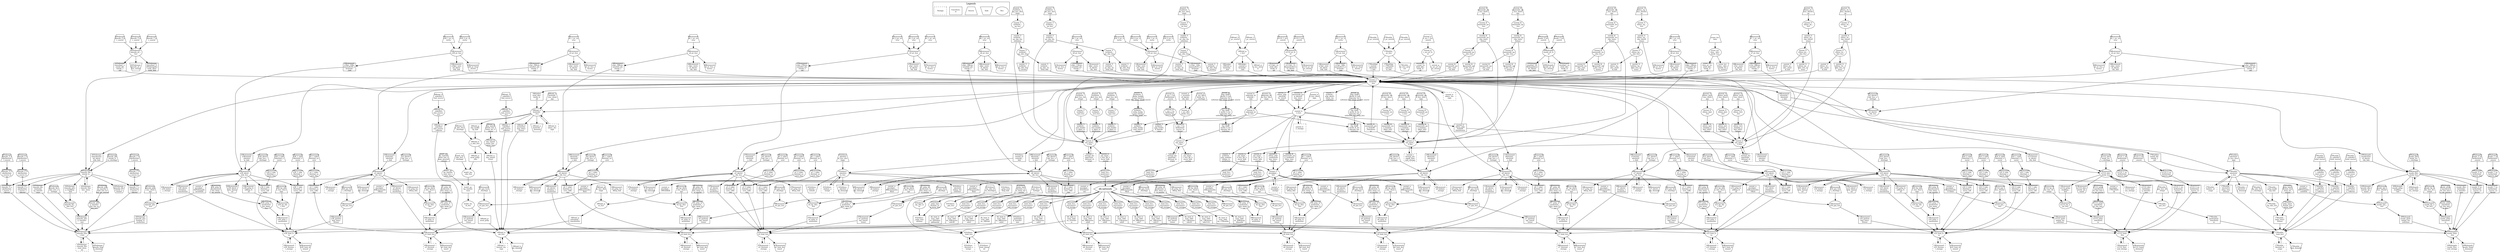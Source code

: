 digraph {
	subgraph cluster_1 {
		color=black
		label=Legends
		Bus [fixedsize=shape fontsize=10 height=0.7 shape=ellipse style="" width=1.1]
		Sink [fixedsize=shape fontsize=10 height=0.7 shape=invtrapezium style="" width=1.1]
		Source [fixedsize=shape fontsize=10 height=0.7 shape=trapezium style="" width=1.1]
		"Transform-
er" [fixedsize=shape fontsize=10 height=0.7 shape=rectangle style="" width=1.1]
		Storage [fixedsize=shape fontsize=10 height=0.7 shape=rectangle style=dashed width=1.1]
	}
	"central_e-
lectricity-
_bus" [fixedsize=shape fontsize=10 height=0.7 shape=ellipse style="" width=1.1]
	"central_p-
v_sys_pv_b-
us" [fixedsize=shape fontsize=10 height=0.7 shape=ellipse style="" width=1.1]
	"central_p-
v_sys_pv_b-
us_excess" [fixedsize=shape fontsize=10 height=0.7 shape=invtrapezium style="" width=1.1]
	"central_p-
v_sys_elec-
tricity_bus" [fixedsize=shape fontsize=10 height=0.7 shape=ellipse style="" width=1.1]
	"central_p-
v_sys_elec-
tricity_bu-
s_shortage" [fixedsize=shape fontsize=10 height=0.7 shape=trapezium style="" width=1.1]
	"central_h-
eat_input_-
1_bus" [fixedsize=shape fontsize=10 height=0.7 shape=ellipse style="" width=1.1]
	"central_h-
eatpump_el-
ec_bus" [fixedsize=shape fontsize=10 height=0.7 shape=ellipse style="" width=1.1]
	"central_h-
eatpump_el-
ec_bus_sho-
rtage" [fixedsize=shape fontsize=10 height=0.7 shape=trapezium style="" width=1.1]
	"central_h-
eat_input_-
2_bus" [fixedsize=shape fontsize=10 height=0.7 shape=ellipse style="" width=1.1]
	"central_T-
ischlerei_-
ng_bus" [fixedsize=shape fontsize=10 height=0.7 shape=ellipse style="" width=1.1]
	"central_T-
ischlerei_-
ng_bus_sho-
rtage" [fixedsize=shape fontsize=10 height=0.7 shape=trapezium style="" width=1.1]
	"central_T-
ischlerei_-
ng_elec_bus" [fixedsize=shape fontsize=10 height=0.7 shape=ellipse style="" width=1.1]
	"central_T-
ischlerei_-
ng_elec_bu-
s_excess" [fixedsize=shape fontsize=10 height=0.7 shape=invtrapezium style="" width=1.1]
	"central_T-
ischlerei_-
pe_bus" [fixedsize=shape fontsize=10 height=0.7 shape=ellipse style="" width=1.1]
	"central_T-
ischlerei_-
pe_bus_sho-
rtage" [fixedsize=shape fontsize=10 height=0.7 shape=trapezium style="" width=1.1]
	"central_T-
ischlerei_-
pe_elec_bus" [fixedsize=shape fontsize=10 height=0.7 shape=ellipse style="" width=1.1]
	"central_T-
ischlerei_-
pe_elec_bu-
s_excess" [fixedsize=shape fontsize=10 height=0.7 shape=invtrapezium style="" width=1.1]
	"central_T-
ischlerei_-
wc_bus" [fixedsize=shape fontsize=10 height=0.7 shape=ellipse style="" width=1.1]
	"central_T-
ischlerei_-
wc_bus_sho-
rtage" [fixedsize=shape fontsize=10 height=0.7 shape=trapezium style="" width=1.1]
	"central_T-
ischlerei_-
wc_elec_bus" [fixedsize=shape fontsize=10 height=0.7 shape=ellipse style="" width=1.1]
	"central_T-
ischlerei_-
wc_elec_bu-
s_excess" [fixedsize=shape fontsize=10 height=0.7 shape=invtrapezium style="" width=1.1]
	"central_T-
ischlerei_-
ng2_bus" [fixedsize=shape fontsize=10 height=0.7 shape=ellipse style="" width=1.1]
	"central_T-
ischlerei_-
ng2_bus_sh-
ortage" [fixedsize=shape fontsize=10 height=0.7 shape=trapezium style="" width=1.1]
	"central_T-
ischlerei_-
pe2_bus" [fixedsize=shape fontsize=10 height=0.7 shape=ellipse style="" width=1.1]
	"central_T-
ischlerei_-
pe2_bus_sh-
ortage" [fixedsize=shape fontsize=10 height=0.7 shape=trapezium style="" width=1.1]
	"central_T-
ischlerei_-
wc2_bus" [fixedsize=shape fontsize=10 height=0.7 shape=ellipse style="" width=1.1]
	"central_T-
ischlerei_-
wc2_bus_sh-
ortage" [fixedsize=shape fontsize=10 height=0.7 shape=trapezium style="" width=1.1]
	"central_h-
2_bus" [fixedsize=shape fontsize=10 height=0.7 shape=ellipse style="" width=1.1]
	"central_h-
2_bus_shor-
tage" [fixedsize=shape fontsize=10 height=0.7 shape=trapezium style="" width=1.1]
	"central_n-
aturalgas_-
bus" [fixedsize=shape fontsize=10 height=0.7 shape=ellipse style="" width=1.1]
	"central_h-
eat_input_-
3_bus" [fixedsize=shape fontsize=10 height=0.7 shape=ellipse style="" width=1.1]
	"central_S-
chloss_ng_-
bus" [fixedsize=shape fontsize=10 height=0.7 shape=ellipse style="" width=1.1]
	"central_S-
chloss_ng_-
bus_shorta-
ge" [fixedsize=shape fontsize=10 height=0.7 shape=trapezium style="" width=1.1]
	"central_S-
chloss_ng_-
elec_bus" [fixedsize=shape fontsize=10 height=0.7 shape=ellipse style="" width=1.1]
	"central_S-
chloss_ng_-
elec_bus_e-
xcess" [fixedsize=shape fontsize=10 height=0.7 shape=invtrapezium style="" width=1.1]
	"central_S-
chloss_pe_-
bus" [fixedsize=shape fontsize=10 height=0.7 shape=ellipse style="" width=1.1]
	"central_S-
chloss_pe_-
bus_shorta-
ge" [fixedsize=shape fontsize=10 height=0.7 shape=trapezium style="" width=1.1]
	"central_S-
chloss_pe_-
elec_bus" [fixedsize=shape fontsize=10 height=0.7 shape=ellipse style="" width=1.1]
	"central_S-
chloss_pe_-
elec_bus_e-
xcess" [fixedsize=shape fontsize=10 height=0.7 shape=invtrapezium style="" width=1.1]
	"central_S-
chloss_wc_-
bus" [fixedsize=shape fontsize=10 height=0.7 shape=ellipse style="" width=1.1]
	"central_S-
chloss_wc_-
bus_shorta-
ge" [fixedsize=shape fontsize=10 height=0.7 shape=trapezium style="" width=1.1]
	"central_S-
chloss_wc_-
elec_bus" [fixedsize=shape fontsize=10 height=0.7 shape=ellipse style="" width=1.1]
	"central_S-
chloss_wc_-
elec_bus_e-
xcess" [fixedsize=shape fontsize=10 height=0.7 shape=invtrapezium style="" width=1.1]
	"central_S-
chloss_ng2-
_bus" [fixedsize=shape fontsize=10 height=0.7 shape=ellipse style="" width=1.1]
	"central_S-
chloss_ng2-
_bus_short-
age" [fixedsize=shape fontsize=10 height=0.7 shape=trapezium style="" width=1.1]
	"central_S-
chloss_pe2-
_bus" [fixedsize=shape fontsize=10 height=0.7 shape=ellipse style="" width=1.1]
	"central_S-
chloss_pe2-
_bus_short-
age" [fixedsize=shape fontsize=10 height=0.7 shape=trapezium style="" width=1.1]
	"central_S-
chloss_wc2-
_bus" [fixedsize=shape fontsize=10 height=0.7 shape=ellipse style="" width=1.1]
	"central_S-
chloss_wc2-
_bus_short-
age" [fixedsize=shape fontsize=10 height=0.7 shape=trapezium style="" width=1.1]
	"central_h-
eat_input_-
4_bus" [fixedsize=shape fontsize=10 height=0.7 shape=ellipse style="" width=1.1]
	"central_K-
ommende_ng-
_bus" [fixedsize=shape fontsize=10 height=0.7 shape=ellipse style="" width=1.1]
	"central_K-
ommende_ng-
_bus_short-
age" [fixedsize=shape fontsize=10 height=0.7 shape=trapezium style="" width=1.1]
	"central_K-
ommende_ng-
_elec_bus" [fixedsize=shape fontsize=10 height=0.7 shape=ellipse style="" width=1.1]
	"central_K-
ommende_ng-
_elec_bus_-
excess" [fixedsize=shape fontsize=10 height=0.7 shape=invtrapezium style="" width=1.1]
	"central_K-
ommende_pe-
_bus" [fixedsize=shape fontsize=10 height=0.7 shape=ellipse style="" width=1.1]
	"central_K-
ommende_pe-
_bus_short-
age" [fixedsize=shape fontsize=10 height=0.7 shape=trapezium style="" width=1.1]
	"central_K-
ommende_pe-
_elec_bus" [fixedsize=shape fontsize=10 height=0.7 shape=ellipse style="" width=1.1]
	"central_K-
ommende_pe-
_elec_bus_-
excess" [fixedsize=shape fontsize=10 height=0.7 shape=invtrapezium style="" width=1.1]
	"central_K-
ommende_wc-
_bus" [fixedsize=shape fontsize=10 height=0.7 shape=ellipse style="" width=1.1]
	"central_K-
ommende_wc-
_bus_short-
age" [fixedsize=shape fontsize=10 height=0.7 shape=trapezium style="" width=1.1]
	"central_K-
ommende_wc-
_elec_bus" [fixedsize=shape fontsize=10 height=0.7 shape=ellipse style="" width=1.1]
	"central_K-
ommende_wc-
_elec_bus_-
excess" [fixedsize=shape fontsize=10 height=0.7 shape=invtrapezium style="" width=1.1]
	"central_K-
ommende_ng-
2_bus" [fixedsize=shape fontsize=10 height=0.7 shape=ellipse style="" width=1.1]
	"central_K-
ommende_ng-
2_bus_shor-
tage" [fixedsize=shape fontsize=10 height=0.7 shape=trapezium style="" width=1.1]
	"central_K-
ommende_pe-
2_bus" [fixedsize=shape fontsize=10 height=0.7 shape=ellipse style="" width=1.1]
	"central_K-
ommende_pe-
2_bus_shor-
tage" [fixedsize=shape fontsize=10 height=0.7 shape=trapezium style="" width=1.1]
	"central_K-
ommende_wc-
2_bus" [fixedsize=shape fontsize=10 height=0.7 shape=ellipse style="" width=1.1]
	"central_K-
ommende_wc-
2_bus_shor-
tage" [fixedsize=shape fontsize=10 height=0.7 shape=trapezium style="" width=1.1]
	"screw_tur-
bine__elec-
tricity_bus" [fixedsize=shape fontsize=10 height=0.7 shape=ellipse style="" width=1.1]
	"screw_tur-
bine__elec-
tricity_bu-
s_excess" [fixedsize=shape fontsize=10 height=0.7 shape=invtrapezium style="" width=1.1]
	"hotel1_hp-
_elec_bus" [fixedsize=shape fontsize=10 height=0.7 shape=ellipse style="" width=1.1]
	"hotel1_hp-
_elec_bus_-
shortage" [fixedsize=shape fontsize=10 height=0.7 shape=trapezium style="" width=1.1]
	"hotel1_he-
at_bus" [fixedsize=shape fontsize=10 height=0.7 shape=ellipse style="" width=1.1]
	"01Schloss-
_electrici-
ty_bus" [fixedsize=shape fontsize=10 height=0.7 shape=ellipse style="" width=1.1]
	"01Schloss-
_electrici-
ty_bus_sho-
rtage" [fixedsize=shape fontsize=10 height=0.7 shape=trapezium style="" width=1.1]
	"01Schloss-
_heat_bus" [fixedsize=shape fontsize=10 height=0.7 shape=ellipse style="" width=1.1]
	"01Schloss-
_hp_elec_b-
us" [fixedsize=shape fontsize=10 height=0.7 shape=ellipse style="" width=1.1]
	"01Schloss-
_hp_elec_b-
us_shortage" [fixedsize=shape fontsize=10 height=0.7 shape=trapezium style="" width=1.1]
	"01Schloss-
_gas_bus" [fixedsize=shape fontsize=10 height=0.7 shape=ellipse style="" width=1.1]
	"01Schloss-
_gas_bus_s-
hortage" [fixedsize=shape fontsize=10 height=0.7 shape=trapezium style="" width=1.1]
	"02Nebenge-
baeude_ele-
ctricity_b-
us" [fixedsize=shape fontsize=10 height=0.7 shape=ellipse style="" width=1.1]
	"02Nebenge-
baeude_ele-
ctricity_b-
us_shortage" [fixedsize=shape fontsize=10 height=0.7 shape=trapezium style="" width=1.1]
	"02Nebenge-
baeude_hea-
t_bus" [fixedsize=shape fontsize=10 height=0.7 shape=ellipse style="" width=1.1]
	"02Nebenge-
baeude_hp_-
elec_bus" [fixedsize=shape fontsize=10 height=0.7 shape=ellipse style="" width=1.1]
	"02Nebenge-
baeude_hp_-
elec_bus_s-
hortage" [fixedsize=shape fontsize=10 height=0.7 shape=trapezium style="" width=1.1]
	"02Nebenge-
baeude_pv_-
bus" [fixedsize=shape fontsize=10 height=0.7 shape=ellipse style="" width=1.1]
	"02Nebenge-
baeude_pv_-
bus_excess" [fixedsize=shape fontsize=10 height=0.7 shape=invtrapezium style="" width=1.1]
	"02Nebenge-
baeude_gas-
_bus" [fixedsize=shape fontsize=10 height=0.7 shape=ellipse style="" width=1.1]
	"02Nebenge-
baeude_gas-
_bus_short-
age" [fixedsize=shape fontsize=10 height=0.7 shape=trapezium style="" width=1.1]
	"03Kommend-
e1B_electr-
icity_bus" [fixedsize=shape fontsize=10 height=0.7 shape=ellipse style="" width=1.1]
	"03Kommend-
e1B_electr-
icity_bus_-
shortage" [fixedsize=shape fontsize=10 height=0.7 shape=trapezium style="" width=1.1]
	"03Kommend-
e1B_heat_b-
us" [fixedsize=shape fontsize=10 height=0.7 shape=ellipse style="" width=1.1]
	"03Kommend-
e1B_hp_ele-
c_bus" [fixedsize=shape fontsize=10 height=0.7 shape=ellipse style="" width=1.1]
	"03Kommend-
e1B_hp_ele-
c_bus_shor-
tage" [fixedsize=shape fontsize=10 height=0.7 shape=trapezium style="" width=1.1]
	"03Kommend-
e1B_pv_bus" [fixedsize=shape fontsize=10 height=0.7 shape=ellipse style="" width=1.1]
	"03Kommend-
e1B_pv_bus-
_excess" [fixedsize=shape fontsize=10 height=0.7 shape=invtrapezium style="" width=1.1]
	"03Kommend-
e1B_gas_bus" [fixedsize=shape fontsize=10 height=0.7 shape=ellipse style="" width=1.1]
	"03Kommend-
e1B_gas_bu-
s_shortage" [fixedsize=shape fontsize=10 height=0.7 shape=trapezium style="" width=1.1]
	"04Kommend-
e2_electri-
city_bus" [fixedsize=shape fontsize=10 height=0.7 shape=ellipse style="" width=1.1]
	"04Kommend-
e2_electri-
city_bus_s-
hortage" [fixedsize=shape fontsize=10 height=0.7 shape=trapezium style="" width=1.1]
	"04Kommend-
e2_pv_bus" [fixedsize=shape fontsize=10 height=0.7 shape=ellipse style="" width=1.1]
	"04Kommend-
e2_pv_bus_-
excess" [fixedsize=shape fontsize=10 height=0.7 shape=invtrapezium style="" width=1.1]
	"05Kommend-
e3_electri-
city_bus" [fixedsize=shape fontsize=10 height=0.7 shape=ellipse style="" width=1.1]
	"05Kommend-
e3_electri-
city_bus_s-
hortage" [fixedsize=shape fontsize=10 height=0.7 shape=trapezium style="" width=1.1]
	"05Kommend-
e3_heat_bus" [fixedsize=shape fontsize=10 height=0.7 shape=ellipse style="" width=1.1]
	"05Kommend-
e3_hp_elec-
_bus" [fixedsize=shape fontsize=10 height=0.7 shape=ellipse style="" width=1.1]
	"05Kommend-
e3_hp_elec-
_bus_short-
age" [fixedsize=shape fontsize=10 height=0.7 shape=trapezium style="" width=1.1]
	"05Kommend-
e3_pv_bus" [fixedsize=shape fontsize=10 height=0.7 shape=ellipse style="" width=1.1]
	"05Kommend-
e3_pv_bus_-
excess" [fixedsize=shape fontsize=10 height=0.7 shape=invtrapezium style="" width=1.1]
	"05Kommend-
e3_gas_bus" [fixedsize=shape fontsize=10 height=0.7 shape=ellipse style="" width=1.1]
	"05Kommend-
e3_gas_bus-
_shortage" [fixedsize=shape fontsize=10 height=0.7 shape=trapezium style="" width=1.1]
	"06Kommend-
e4_electri-
city_bus" [fixedsize=shape fontsize=10 height=0.7 shape=ellipse style="" width=1.1]
	"06Kommend-
e4_electri-
city_bus_s-
hortage" [fixedsize=shape fontsize=10 height=0.7 shape=trapezium style="" width=1.1]
	"06Kommend-
e4_heat_bus" [fixedsize=shape fontsize=10 height=0.7 shape=ellipse style="" width=1.1]
	"06Kommend-
e4_hp_elec-
_bus" [fixedsize=shape fontsize=10 height=0.7 shape=ellipse style="" width=1.1]
	"06Kommend-
e4_hp_elec-
_bus_short-
age" [fixedsize=shape fontsize=10 height=0.7 shape=trapezium style="" width=1.1]
	"06Kommend-
e4_pv_bus" [fixedsize=shape fontsize=10 height=0.7 shape=ellipse style="" width=1.1]
	"06Kommend-
e4_pv_bus_-
excess" [fixedsize=shape fontsize=10 height=0.7 shape=invtrapezium style="" width=1.1]
	"06Kommend-
e4_gas_bus" [fixedsize=shape fontsize=10 height=0.7 shape=ellipse style="" width=1.1]
	"06Kommend-
e4_gas_bus-
_shortage" [fixedsize=shape fontsize=10 height=0.7 shape=trapezium style="" width=1.1]
	"07Kommend-
e5_electri-
city_bus" [fixedsize=shape fontsize=10 height=0.7 shape=ellipse style="" width=1.1]
	"07Kommend-
e5_electri-
city_bus_s-
hortage" [fixedsize=shape fontsize=10 height=0.7 shape=trapezium style="" width=1.1]
	"07Kommend-
e5_heat_bus" [fixedsize=shape fontsize=10 height=0.7 shape=ellipse style="" width=1.1]
	"07Kommend-
e5_hp_elec-
_bus" [fixedsize=shape fontsize=10 height=0.7 shape=ellipse style="" width=1.1]
	"07Kommend-
e5_hp_elec-
_bus_short-
age" [fixedsize=shape fontsize=10 height=0.7 shape=trapezium style="" width=1.1]
	"07Kommend-
e5_pv_bus" [fixedsize=shape fontsize=10 height=0.7 shape=ellipse style="" width=1.1]
	"07Kommend-
e5_pv_bus_-
excess" [fixedsize=shape fontsize=10 height=0.7 shape=invtrapezium style="" width=1.1]
	"07Kommend-
e5_gas_bus" [fixedsize=shape fontsize=10 height=0.7 shape=ellipse style="" width=1.1]
	"07Kommend-
e5_gas_bus-
_shortage" [fixedsize=shape fontsize=10 height=0.7 shape=trapezium style="" width=1.1]
	"08Kommend-
e6_electri-
city_bus" [fixedsize=shape fontsize=10 height=0.7 shape=ellipse style="" width=1.1]
	"08Kommend-
e6_electri-
city_bus_s-
hortage" [fixedsize=shape fontsize=10 height=0.7 shape=trapezium style="" width=1.1]
	"08Kommend-
e6_heat_bus" [fixedsize=shape fontsize=10 height=0.7 shape=ellipse style="" width=1.1]
	"08Kommend-
e6_hp_elec-
_bus" [fixedsize=shape fontsize=10 height=0.7 shape=ellipse style="" width=1.1]
	"08Kommend-
e6_hp_elec-
_bus_short-
age" [fixedsize=shape fontsize=10 height=0.7 shape=trapezium style="" width=1.1]
	"08Kommend-
e6_pv_bus" [fixedsize=shape fontsize=10 height=0.7 shape=ellipse style="" width=1.1]
	"08Kommend-
e6_pv_bus_-
excess" [fixedsize=shape fontsize=10 height=0.7 shape=invtrapezium style="" width=1.1]
	"08Kommend-
e6_gas_bus" [fixedsize=shape fontsize=10 height=0.7 shape=ellipse style="" width=1.1]
	"08Kommend-
e6_gas_bus-
_shortage" [fixedsize=shape fontsize=10 height=0.7 shape=trapezium style="" width=1.1]
	"09Kommend-
e7_electri-
city_bus" [fixedsize=shape fontsize=10 height=0.7 shape=ellipse style="" width=1.1]
	"09Kommend-
e7_electri-
city_bus_s-
hortage" [fixedsize=shape fontsize=10 height=0.7 shape=trapezium style="" width=1.1]
	"09Kommend-
e7_heat_bus" [fixedsize=shape fontsize=10 height=0.7 shape=ellipse style="" width=1.1]
	"09Kommend-
e7_hp_elec-
_bus" [fixedsize=shape fontsize=10 height=0.7 shape=ellipse style="" width=1.1]
	"09Kommend-
e7_hp_elec-
_bus_short-
age" [fixedsize=shape fontsize=10 height=0.7 shape=trapezium style="" width=1.1]
	"09Kommend-
e7_pv_bus" [fixedsize=shape fontsize=10 height=0.7 shape=ellipse style="" width=1.1]
	"09Kommend-
e7_pv_bus_-
excess" [fixedsize=shape fontsize=10 height=0.7 shape=invtrapezium style="" width=1.1]
	"09Kommend-
e7_gas_bus" [fixedsize=shape fontsize=10 height=0.7 shape=ellipse style="" width=1.1]
	"09Kommend-
e7_gas_bus-
_shortage" [fixedsize=shape fontsize=10 height=0.7 shape=trapezium style="" width=1.1]
	"10Kommend-
e8_electri-
city_bus" [fixedsize=shape fontsize=10 height=0.7 shape=ellipse style="" width=1.1]
	"10Kommend-
e8_electri-
city_bus_s-
hortage" [fixedsize=shape fontsize=10 height=0.7 shape=trapezium style="" width=1.1]
	"10Kommend-
e8_heat_bus" [fixedsize=shape fontsize=10 height=0.7 shape=ellipse style="" width=1.1]
	"10Kommend-
e8_hp_elec-
_bus" [fixedsize=shape fontsize=10 height=0.7 shape=ellipse style="" width=1.1]
	"10Kommend-
e8_hp_elec-
_bus_short-
age" [fixedsize=shape fontsize=10 height=0.7 shape=trapezium style="" width=1.1]
	"10Kommend-
e8_pv_bus" [fixedsize=shape fontsize=10 height=0.7 shape=ellipse style="" width=1.1]
	"10Kommend-
e8_pv_bus_-
excess" [fixedsize=shape fontsize=10 height=0.7 shape=invtrapezium style="" width=1.1]
	"10Kommend-
e8_gas_bus" [fixedsize=shape fontsize=10 height=0.7 shape=ellipse style="" width=1.1]
	"10Kommend-
e8_gas_bus-
_shortage" [fixedsize=shape fontsize=10 height=0.7 shape=trapezium style="" width=1.1]
	"11Kommend-
e9_electri-
city_bus" [fixedsize=shape fontsize=10 height=0.7 shape=ellipse style="" width=1.1]
	"11Kommend-
e9_electri-
city_bus_s-
hortage" [fixedsize=shape fontsize=10 height=0.7 shape=trapezium style="" width=1.1]
	"11Kommend-
e9_heat_bus" [fixedsize=shape fontsize=10 height=0.7 shape=ellipse style="" width=1.1]
	"11Kommend-
e9_hp_elec-
_bus" [fixedsize=shape fontsize=10 height=0.7 shape=ellipse style="" width=1.1]
	"11Kommend-
e9_hp_elec-
_bus_short-
age" [fixedsize=shape fontsize=10 height=0.7 shape=trapezium style="" width=1.1]
	"11Kommend-
e9_pv_bus" [fixedsize=shape fontsize=10 height=0.7 shape=ellipse style="" width=1.1]
	"11Kommend-
e9_pv_bus_-
excess" [fixedsize=shape fontsize=10 height=0.7 shape=invtrapezium style="" width=1.1]
	"11Kommend-
e9_gas_bus" [fixedsize=shape fontsize=10 height=0.7 shape=ellipse style="" width=1.1]
	"11Kommend-
e9_gas_bus-
_shortage" [fixedsize=shape fontsize=10 height=0.7 shape=trapezium style="" width=1.1]
	"12Kommend-
e10_electr-
icity_bus" [fixedsize=shape fontsize=10 height=0.7 shape=ellipse style="" width=1.1]
	"12Kommend-
e10_electr-
icity_bus_-
shortage" [fixedsize=shape fontsize=10 height=0.7 shape=trapezium style="" width=1.1]
	"12Kommend-
e10_heat_b-
us" [fixedsize=shape fontsize=10 height=0.7 shape=ellipse style="" width=1.1]
	"12Kommend-
e10_hp_ele-
c_bus" [fixedsize=shape fontsize=10 height=0.7 shape=ellipse style="" width=1.1]
	"12Kommend-
e10_hp_ele-
c_bus_shor-
tage" [fixedsize=shape fontsize=10 height=0.7 shape=trapezium style="" width=1.1]
	"12Kommend-
e10_pv_bus" [fixedsize=shape fontsize=10 height=0.7 shape=ellipse style="" width=1.1]
	"12Kommend-
e10_pv_bus-
_excess" [fixedsize=shape fontsize=10 height=0.7 shape=invtrapezium style="" width=1.1]
	"12Kommend-
e10_gas_bus" [fixedsize=shape fontsize=10 height=0.7 shape=ellipse style="" width=1.1]
	"12Kommend-
e10_gas_bu-
s_shortage" [fixedsize=shape fontsize=10 height=0.7 shape=trapezium style="" width=1.1]
	"13Kommend-
e1112_elec-
tricity_bus" [fixedsize=shape fontsize=10 height=0.7 shape=ellipse style="" width=1.1]
	"13Kommend-
e1112_elec-
tricity_bu-
s_shortage" [fixedsize=shape fontsize=10 height=0.7 shape=trapezium style="" width=1.1]
	"13Kommend-
e1112_heat-
_bus" [fixedsize=shape fontsize=10 height=0.7 shape=ellipse style="" width=1.1]
	"13Kommend-
e1112_hp_e-
lec_bus" [fixedsize=shape fontsize=10 height=0.7 shape=ellipse style="" width=1.1]
	"13Kommend-
e1112_hp_e-
lec_bus_sh-
ortage" [fixedsize=shape fontsize=10 height=0.7 shape=trapezium style="" width=1.1]
	"13Kommend-
e1112_pv_b-
us" [fixedsize=shape fontsize=10 height=0.7 shape=ellipse style="" width=1.1]
	"13Kommend-
e1112_pv_b-
us_excess" [fixedsize=shape fontsize=10 height=0.7 shape=invtrapezium style="" width=1.1]
	"13Kommend-
e1112_gas_-
bus" [fixedsize=shape fontsize=10 height=0.7 shape=ellipse style="" width=1.1]
	"13Kommend-
e1112_gas_-
bus_shorta-
ge" [fixedsize=shape fontsize=10 height=0.7 shape=trapezium style="" width=1.1]
	"14Kommend-
e13_electr-
icity_bus" [fixedsize=shape fontsize=10 height=0.7 shape=ellipse style="" width=1.1]
	"14Kommend-
e13_electr-
icity_bus_-
shortage" [fixedsize=shape fontsize=10 height=0.7 shape=trapezium style="" width=1.1]
	"14Kommend-
e13_heat_b-
us" [fixedsize=shape fontsize=10 height=0.7 shape=ellipse style="" width=1.1]
	"14Kommend-
e13_hp_ele-
c_bus" [fixedsize=shape fontsize=10 height=0.7 shape=ellipse style="" width=1.1]
	"14Kommend-
e13_hp_ele-
c_bus_shor-
tage" [fixedsize=shape fontsize=10 height=0.7 shape=trapezium style="" width=1.1]
	"14Kommend-
e13_pv_bus" [fixedsize=shape fontsize=10 height=0.7 shape=ellipse style="" width=1.1]
	"14Kommend-
e13_pv_bus-
_excess" [fixedsize=shape fontsize=10 height=0.7 shape=invtrapezium style="" width=1.1]
	"14Kommend-
e13_gas_bus" [fixedsize=shape fontsize=10 height=0.7 shape=ellipse style="" width=1.1]
	"14Kommend-
e13_gas_bu-
s_shortage" [fixedsize=shape fontsize=10 height=0.7 shape=trapezium style="" width=1.1]
	"17Muehle_-
electricit-
y_bus" [fixedsize=shape fontsize=10 height=0.7 shape=ellipse style="" width=1.1]
	"17Muehle_-
electricit-
y_bus_shor-
tage" [fixedsize=shape fontsize=10 height=0.7 shape=trapezium style="" width=1.1]
	"17Muehle_-
heat_bus" [fixedsize=shape fontsize=10 height=0.7 shape=ellipse style="" width=1.1]
	"17Muehle_-
hp_elec_bus" [fixedsize=shape fontsize=10 height=0.7 shape=ellipse style="" width=1.1]
	"17Muehle_-
hp_elec_bu-
s_shortage" [fixedsize=shape fontsize=10 height=0.7 shape=trapezium style="" width=1.1]
	"17Muehle_-
pv_bus" [fixedsize=shape fontsize=10 height=0.7 shape=ellipse style="" width=1.1]
	"17Muehle_-
pv_bus_exc-
ess" [fixedsize=shape fontsize=10 height=0.7 shape=invtrapezium style="" width=1.1]
	"17Muehle_-
gas_bus" [fixedsize=shape fontsize=10 height=0.7 shape=ellipse style="" width=1.1]
	"17Muehle_-
gas_bus_sh-
ortage" [fixedsize=shape fontsize=10 height=0.7 shape=trapezium style="" width=1.1]
	"19Hotel_e-
lectricity-
_bus" [fixedsize=shape fontsize=10 height=0.7 shape=ellipse style="" width=1.1]
	"19Hotel_e-
lectricity-
_bus_short-
age" [fixedsize=shape fontsize=10 height=0.7 shape=trapezium style="" width=1.1]
	"19Hotel_h-
eat_bus" [fixedsize=shape fontsize=10 height=0.7 shape=ellipse style="" width=1.1]
	"19Hotel_h-
p_elec_bus" [fixedsize=shape fontsize=10 height=0.7 shape=ellipse style="" width=1.1]
	"19Hotel_h-
p_elec_bus-
_shortage" [fixedsize=shape fontsize=10 height=0.7 shape=trapezium style="" width=1.1]
	"19Hotel_p-
v_bus" [fixedsize=shape fontsize=10 height=0.7 shape=ellipse style="" width=1.1]
	"19Hotel_p-
v_bus_exce-
ss" [fixedsize=shape fontsize=10 height=0.7 shape=invtrapezium style="" width=1.1]
	"19Hotel_g-
as_bus" [fixedsize=shape fontsize=10 height=0.7 shape=ellipse style="" width=1.1]
	"19Hotel_g-
as_bus_sho-
rtage" [fixedsize=shape fontsize=10 height=0.7 shape=trapezium style="" width=1.1]
	"20Wohngeb-
auede_elec-
tricity_bus" [fixedsize=shape fontsize=10 height=0.7 shape=ellipse style="" width=1.1]
	"20Wohngeb-
auede_elec-
tricity_bu-
s_shortage" [fixedsize=shape fontsize=10 height=0.7 shape=trapezium style="" width=1.1]
	"20Wohngeb-
auede_heat-
_bus" [fixedsize=shape fontsize=10 height=0.7 shape=ellipse style="" width=1.1]
	"20Wohngeb-
auede_hp_e-
lec_bus" [fixedsize=shape fontsize=10 height=0.7 shape=ellipse style="" width=1.1]
	"20Wohngeb-
auede_hp_e-
lec_bus_sh-
ortage" [fixedsize=shape fontsize=10 height=0.7 shape=trapezium style="" width=1.1]
	"20Wohngeb-
auede_pv_b-
us" [fixedsize=shape fontsize=10 height=0.7 shape=ellipse style="" width=1.1]
	"20Wohngeb-
auede_pv_b-
us_excess" [fixedsize=shape fontsize=10 height=0.7 shape=invtrapezium style="" width=1.1]
	"20Wohngeb-
auede_gas_-
bus" [fixedsize=shape fontsize=10 height=0.7 shape=ellipse style="" width=1.1]
	"20Wohngeb-
auede_gas_-
bus_shorta-
ge" [fixedsize=shape fontsize=10 height=0.7 shape=trapezium style="" width=1.1]
	"central_p-
v_syspv_ce-
ntral_elec-
tricity_li-
nk" [fixedsize=shape fontsize=10 height=0.7 shape=rectangle style="" width=1.1]
	"central_p-
v_syscentr-
al_electri-
city_link" [fixedsize=shape fontsize=10 height=0.7 shape=rectangle style="" width=1.1]
	"central_h-
eatpump_el-
ectricity_-
link" [fixedsize=shape fontsize=10 height=0.7 shape=rectangle style="" width=1.1]
	"central_T-
ischlerei_-
ng_elec_ce-
ntral_link" [fixedsize=shape fontsize=10 height=0.7 shape=rectangle style="" width=1.1]
	"central_T-
ischlerei_-
pe_elec_ce-
ntral_link" [fixedsize=shape fontsize=10 height=0.7 shape=rectangle style="" width=1.1]
	"central_T-
ischlerei_-
wc_elec_ce-
ntral_link" [fixedsize=shape fontsize=10 height=0.7 shape=rectangle style="" width=1.1]
	"central_S-
chloss_ng_-
elec_centr-
al_link" [fixedsize=shape fontsize=10 height=0.7 shape=rectangle style="" width=1.1]
	"central_S-
chloss_pe_-
elec_centr-
al_link" [fixedsize=shape fontsize=10 height=0.7 shape=rectangle style="" width=1.1]
	"central_S-
chloss_wc_-
elec_centr-
al_link" [fixedsize=shape fontsize=10 height=0.7 shape=rectangle style="" width=1.1]
	"central_K-
ommende_ng-
_elec_cent-
ral_link" [fixedsize=shape fontsize=10 height=0.7 shape=rectangle style="" width=1.1]
	"central_K-
ommende_pe-
_elec_cent-
ral_link" [fixedsize=shape fontsize=10 height=0.7 shape=rectangle style="" width=1.1]
	"central_K-
ommende_wc-
_elec_cent-
ral_link" [fixedsize=shape fontsize=10 height=0.7 shape=rectangle style="" width=1.1]
	"screw_tur-
bine_pv_ce-
ntral_elec-
tricity_li-
nk" [fixedsize=shape fontsize=10 height=0.7 shape=rectangle style="" width=1.1]
	"01Schloss-
central_el-
ectricity_-
link" [fixedsize=shape fontsize=10 height=0.7 shape=rectangle style="" width=1.1]
	"01Schloss-
_gchp_buil-
ding_link" [fixedsize=shape fontsize=10 height=0.7 shape=rectangle style="" width=1.1]
	"central_n-
aturalgas_-
01Schlossl-
ink" [fixedsize=shape fontsize=10 height=0.7 shape=rectangle style="" width=1.1]
	"02Nebenge-
baeudecent-
ral_electr-
icity_link" [fixedsize=shape fontsize=10 height=0.7 shape=rectangle style="" width=1.1]
	"02Nebenge-
baeude_gch-
p_building-
_link" [fixedsize=shape fontsize=10 height=0.7 shape=rectangle style="" width=1.1]
	"02Nebenge-
baeudepv_0-
2Nebengeba-
eude_elect-
ricity_link" [fixedsize=shape fontsize=10 height=0.7 shape=rectangle style="" width=1.1]
	"02Nebenge-
baeudepv_c-
entral_ele-
ctricity_l-
ink" [fixedsize=shape fontsize=10 height=0.7 shape=rectangle style="" width=1.1]
	"central_n-
aturalgas_-
02Nebengeb-
aeudelink" [fixedsize=shape fontsize=10 height=0.7 shape=rectangle style="" width=1.1]
	"03Kommend-
e1Bcentral-
_electrici-
ty_link" [fixedsize=shape fontsize=10 height=0.7 shape=rectangle style="" width=1.1]
	"03Kommend-
e1B_gchp_b-
uilding_li-
nk" [fixedsize=shape fontsize=10 height=0.7 shape=rectangle style="" width=1.1]
	"03Kommend-
e1Bpv_03Ko-
mmende1B_e-
lectricity-
_link" [fixedsize=shape fontsize=10 height=0.7 shape=rectangle style="" width=1.1]
	"03Kommend-
e1Bpv_cent-
ral_electr-
icity_link" [fixedsize=shape fontsize=10 height=0.7 shape=rectangle style="" width=1.1]
	"central_n-
aturalgas_-
03Kommende-
1Blink" [fixedsize=shape fontsize=10 height=0.7 shape=rectangle style="" width=1.1]
	"04Kommend-
e2central_-
electricit-
y_link" [fixedsize=shape fontsize=10 height=0.7 shape=rectangle style="" width=1.1]
	"04Kommend-
e2pv_04Kom-
mende2_ele-
ctricity_l-
ink" [fixedsize=shape fontsize=10 height=0.7 shape=rectangle style="" width=1.1]
	"04Kommend-
e2pv_centr-
al_electri-
city_link" [fixedsize=shape fontsize=10 height=0.7 shape=rectangle style="" width=1.1]
	"05Kommend-
e3central_-
electricit-
y_link" [fixedsize=shape fontsize=10 height=0.7 shape=rectangle style="" width=1.1]
	"05Kommend-
e3_gchp_bu-
ilding_link" [fixedsize=shape fontsize=10 height=0.7 shape=rectangle style="" width=1.1]
	"05Kommend-
e3pv_05Kom-
mende3_ele-
ctricity_l-
ink" [fixedsize=shape fontsize=10 height=0.7 shape=rectangle style="" width=1.1]
	"05Kommend-
e3pv_centr-
al_electri-
city_link" [fixedsize=shape fontsize=10 height=0.7 shape=rectangle style="" width=1.1]
	"central_n-
aturalgas_-
05Kommende-
3link" [fixedsize=shape fontsize=10 height=0.7 shape=rectangle style="" width=1.1]
	"06Kommend-
e4central_-
electricit-
y_link" [fixedsize=shape fontsize=10 height=0.7 shape=rectangle style="" width=1.1]
	"06Kommend-
e4_gchp_bu-
ilding_link" [fixedsize=shape fontsize=10 height=0.7 shape=rectangle style="" width=1.1]
	"06Kommend-
e4pv_06Kom-
mende4_ele-
ctricity_l-
ink" [fixedsize=shape fontsize=10 height=0.7 shape=rectangle style="" width=1.1]
	"06Kommend-
e4pv_centr-
al_electri-
city_link" [fixedsize=shape fontsize=10 height=0.7 shape=rectangle style="" width=1.1]
	"central_n-
aturalgas_-
06Kommende-
4link" [fixedsize=shape fontsize=10 height=0.7 shape=rectangle style="" width=1.1]
	"07Kommend-
e5central_-
electricit-
y_link" [fixedsize=shape fontsize=10 height=0.7 shape=rectangle style="" width=1.1]
	"07Kommend-
e5_gchp_bu-
ilding_link" [fixedsize=shape fontsize=10 height=0.7 shape=rectangle style="" width=1.1]
	"07Kommend-
e5pv_07Kom-
mende5_ele-
ctricity_l-
ink" [fixedsize=shape fontsize=10 height=0.7 shape=rectangle style="" width=1.1]
	"07Kommend-
e5pv_centr-
al_electri-
city_link" [fixedsize=shape fontsize=10 height=0.7 shape=rectangle style="" width=1.1]
	"central_n-
aturalgas_-
07Kommende-
5link" [fixedsize=shape fontsize=10 height=0.7 shape=rectangle style="" width=1.1]
	"08Kommend-
e6central_-
electricit-
y_link" [fixedsize=shape fontsize=10 height=0.7 shape=rectangle style="" width=1.1]
	"08Kommend-
e6_gchp_bu-
ilding_link" [fixedsize=shape fontsize=10 height=0.7 shape=rectangle style="" width=1.1]
	"08Kommend-
e6pv_08Kom-
mende6_ele-
ctricity_l-
ink" [fixedsize=shape fontsize=10 height=0.7 shape=rectangle style="" width=1.1]
	"08Kommend-
e6pv_centr-
al_electri-
city_link" [fixedsize=shape fontsize=10 height=0.7 shape=rectangle style="" width=1.1]
	"central_n-
aturalgas_-
08Kommende-
6link" [fixedsize=shape fontsize=10 height=0.7 shape=rectangle style="" width=1.1]
	"09Kommend-
e7central_-
electricit-
y_link" [fixedsize=shape fontsize=10 height=0.7 shape=rectangle style="" width=1.1]
	"09Kommend-
e7_gchp_bu-
ilding_link" [fixedsize=shape fontsize=10 height=0.7 shape=rectangle style="" width=1.1]
	"09Kommend-
e7pv_09Kom-
mende7_ele-
ctricity_l-
ink" [fixedsize=shape fontsize=10 height=0.7 shape=rectangle style="" width=1.1]
	"09Kommend-
e7pv_centr-
al_electri-
city_link" [fixedsize=shape fontsize=10 height=0.7 shape=rectangle style="" width=1.1]
	"central_n-
aturalgas_-
09Kommende-
7link" [fixedsize=shape fontsize=10 height=0.7 shape=rectangle style="" width=1.1]
	"10Kommend-
e8central_-
electricit-
y_link" [fixedsize=shape fontsize=10 height=0.7 shape=rectangle style="" width=1.1]
	"10Kommend-
e8_gchp_bu-
ilding_link" [fixedsize=shape fontsize=10 height=0.7 shape=rectangle style="" width=1.1]
	"10Kommend-
e8pv_10Kom-
mende8_ele-
ctricity_l-
ink" [fixedsize=shape fontsize=10 height=0.7 shape=rectangle style="" width=1.1]
	"10Kommend-
e8pv_centr-
al_electri-
city_link" [fixedsize=shape fontsize=10 height=0.7 shape=rectangle style="" width=1.1]
	"central_n-
aturalgas_-
10Kommende-
8link" [fixedsize=shape fontsize=10 height=0.7 shape=rectangle style="" width=1.1]
	"11Kommend-
e9central_-
electricit-
y_link" [fixedsize=shape fontsize=10 height=0.7 shape=rectangle style="" width=1.1]
	"11Kommend-
e9_gchp_bu-
ilding_link" [fixedsize=shape fontsize=10 height=0.7 shape=rectangle style="" width=1.1]
	"11Kommend-
e9pv_11Kom-
mende9_ele-
ctricity_l-
ink" [fixedsize=shape fontsize=10 height=0.7 shape=rectangle style="" width=1.1]
	"11Kommend-
e9pv_centr-
al_electri-
city_link" [fixedsize=shape fontsize=10 height=0.7 shape=rectangle style="" width=1.1]
	"central_n-
aturalgas_-
11Kommende-
9link" [fixedsize=shape fontsize=10 height=0.7 shape=rectangle style="" width=1.1]
	"12Kommend-
e10central-
_electrici-
ty_link" [fixedsize=shape fontsize=10 height=0.7 shape=rectangle style="" width=1.1]
	"12Kommend-
e10_gchp_b-
uilding_li-
nk" [fixedsize=shape fontsize=10 height=0.7 shape=rectangle style="" width=1.1]
	"12Kommend-
e10pv_12Ko-
mmende10_e-
lectricity-
_link" [fixedsize=shape fontsize=10 height=0.7 shape=rectangle style="" width=1.1]
	"12Kommend-
e10pv_cent-
ral_electr-
icity_link" [fixedsize=shape fontsize=10 height=0.7 shape=rectangle style="" width=1.1]
	"central_n-
aturalgas_-
12Kommende-
10link" [fixedsize=shape fontsize=10 height=0.7 shape=rectangle style="" width=1.1]
	"13Kommend-
e1112centr-
al_electri-
city_link" [fixedsize=shape fontsize=10 height=0.7 shape=rectangle style="" width=1.1]
	"13Kommend-
e1112_gchp-
_building_-
link" [fixedsize=shape fontsize=10 height=0.7 shape=rectangle style="" width=1.1]
	"13Kommend-
e1112pv_13-
Kommende11-
12_electri-
city_link" [fixedsize=shape fontsize=10 height=0.7 shape=rectangle style="" width=1.1]
	"13Kommend-
e1112pv_ce-
ntral_elec-
tricity_li-
nk" [fixedsize=shape fontsize=10 height=0.7 shape=rectangle style="" width=1.1]
	"central_n-
aturalgas_-
13Kommende-
1112link" [fixedsize=shape fontsize=10 height=0.7 shape=rectangle style="" width=1.1]
	"14Kommend-
e13central-
_electrici-
ty_link" [fixedsize=shape fontsize=10 height=0.7 shape=rectangle style="" width=1.1]
	"14Kommend-
e13_gchp_b-
uilding_li-
nk" [fixedsize=shape fontsize=10 height=0.7 shape=rectangle style="" width=1.1]
	"14Kommend-
e13pv_14Ko-
mmende13_e-
lectricity-
_link" [fixedsize=shape fontsize=10 height=0.7 shape=rectangle style="" width=1.1]
	"14Kommend-
e13pv_cent-
ral_electr-
icity_link" [fixedsize=shape fontsize=10 height=0.7 shape=rectangle style="" width=1.1]
	"central_n-
aturalgas_-
14Kommende-
13link" [fixedsize=shape fontsize=10 height=0.7 shape=rectangle style="" width=1.1]
	"17Muehlec-
entral_ele-
ctricity_l-
ink" [fixedsize=shape fontsize=10 height=0.7 shape=rectangle style="" width=1.1]
	"17Muehle_-
gchp_build-
ing_link" [fixedsize=shape fontsize=10 height=0.7 shape=rectangle style="" width=1.1]
	"17Muehlep-
v_17Muehle-
_electrici-
ty_link" [fixedsize=shape fontsize=10 height=0.7 shape=rectangle style="" width=1.1]
	"17Muehlep-
v_central_-
electricit-
y_link" [fixedsize=shape fontsize=10 height=0.7 shape=rectangle style="" width=1.1]
	"central_n-
aturalgas_-
17Muehleli-
nk" [fixedsize=shape fontsize=10 height=0.7 shape=rectangle style="" width=1.1]
	"19Hotelce-
ntral_elec-
tricity_li-
nk" [fixedsize=shape fontsize=10 height=0.7 shape=rectangle style="" width=1.1]
	"19Hotel_g-
chp_buildi-
ng_link" [fixedsize=shape fontsize=10 height=0.7 shape=rectangle style="" width=1.1]
	"19Hotel_p-
arcel_gchp-
_elec" [fixedsize=shape fontsize=10 height=0.7 shape=rectangle style="" width=1.1]
	"19Hotel_p-
arcel_gchp" [fixedsize=shape fontsize=10 height=0.7 shape=rectangle style="" width=1.1]
	"19Hotelpv-
_19Hotel_e-
lectricity-
_link" [fixedsize=shape fontsize=10 height=0.7 shape=rectangle style="" width=1.1]
	"19Hotelpv-
_central_e-
lectricity-
_link" [fixedsize=shape fontsize=10 height=0.7 shape=rectangle style="" width=1.1]
	"central_n-
aturalgas_-
19Hotellink" [fixedsize=shape fontsize=10 height=0.7 shape=rectangle style="" width=1.1]
	"20Wohngeb-
auedecentr-
al_electri-
city_link" [fixedsize=shape fontsize=10 height=0.7 shape=rectangle style="" width=1.1]
	"20Wohngeb-
auede_gchp-
_building_-
link" [fixedsize=shape fontsize=10 height=0.7 shape=rectangle style="" width=1.1]
	"20Wohngeb-
auedepv_20-
Wohngebaue-
de_electri-
city_link" [fixedsize=shape fontsize=10 height=0.7 shape=rectangle style="" width=1.1]
	"20Wohngeb-
auedepv_ce-
ntral_elec-
tricity_li-
nk" [fixedsize=shape fontsize=10 height=0.7 shape=rectangle style="" width=1.1]
	"central_n-
aturalgas_-
20Wohngeba-
uedelink" [fixedsize=shape fontsize=10 height=0.7 shape=rectangle style="" width=1.1]
	"central_t-
hermal_sto-
rageFreif_-
thermal_st-
orage" [fixedsize=shape fontsize=10 height=0.7 shape=rectangle style=dashed width=1.1]
	"central_t-
hermal_sto-
rageTisch_-
thermal_st-
orage" [fixedsize=shape fontsize=10 height=0.7 shape=rectangle style=dashed width=1.1]
	"central_h-
2_storage" [fixedsize=shape fontsize=10 height=0.7 shape=rectangle style=dashed width=1.1]
	"central_n-
aturalgas_-
storage" [fixedsize=shape fontsize=10 height=0.7 shape=rectangle style=dashed width=1.1]
	"central_t-
hermal_sto-
rageSchlo_-
thermal_st-
orage" [fixedsize=shape fontsize=10 height=0.7 shape=rectangle style=dashed width=1.1]
	"central_t-
hermal_sto-
rageK_ther-
mal_storage" [fixedsize=shape fontsize=10 height=0.7 shape=rectangle style=dashed width=1.1]
	"central_b-
attery_sto-
rage" [fixedsize=shape fontsize=10 height=0.7 shape=rectangle style=dashed width=1.1]
	"01Schloss-
_battery_s-
torage" [fixedsize=shape fontsize=10 height=0.7 shape=rectangle style=dashed width=1.1]
	"01Schloss-
_thermal_s-
torage" [fixedsize=shape fontsize=10 height=0.7 shape=rectangle style=dashed width=1.1]
	"02Nebenge-
baeude_bat-
tery_stora-
ge" [fixedsize=shape fontsize=10 height=0.7 shape=rectangle style=dashed width=1.1]
	"02Nebenge-
baeude_the-
rmal_stora-
ge" [fixedsize=shape fontsize=10 height=0.7 shape=rectangle style=dashed width=1.1]
	"03Kommend-
e1B_batter-
y_storage" [fixedsize=shape fontsize=10 height=0.7 shape=rectangle style=dashed width=1.1]
	"03Kommend-
e1B_therma-
l_storage" [fixedsize=shape fontsize=10 height=0.7 shape=rectangle style=dashed width=1.1]
	"05Kommend-
e3_battery-
_storage" [fixedsize=shape fontsize=10 height=0.7 shape=rectangle style=dashed width=1.1]
	"05Kommend-
e3_thermal-
_storage" [fixedsize=shape fontsize=10 height=0.7 shape=rectangle style=dashed width=1.1]
	"06Kommend-
e4_battery-
_storage" [fixedsize=shape fontsize=10 height=0.7 shape=rectangle style=dashed width=1.1]
	"06Kommend-
e4_thermal-
_storage" [fixedsize=shape fontsize=10 height=0.7 shape=rectangle style=dashed width=1.1]
	"07Kommend-
e5_battery-
_storage" [fixedsize=shape fontsize=10 height=0.7 shape=rectangle style=dashed width=1.1]
	"07Kommend-
e5_thermal-
_storage" [fixedsize=shape fontsize=10 height=0.7 shape=rectangle style=dashed width=1.1]
	"08Kommend-
e6_battery-
_storage" [fixedsize=shape fontsize=10 height=0.7 shape=rectangle style=dashed width=1.1]
	"08Kommend-
e6_thermal-
_storage" [fixedsize=shape fontsize=10 height=0.7 shape=rectangle style=dashed width=1.1]
	"09Kommend-
e7_battery-
_storage" [fixedsize=shape fontsize=10 height=0.7 shape=rectangle style=dashed width=1.1]
	"09Kommend-
e7_thermal-
_storage" [fixedsize=shape fontsize=10 height=0.7 shape=rectangle style=dashed width=1.1]
	"10Kommend-
e8_battery-
_storage" [fixedsize=shape fontsize=10 height=0.7 shape=rectangle style=dashed width=1.1]
	"10Kommend-
e8_thermal-
_storage" [fixedsize=shape fontsize=10 height=0.7 shape=rectangle style=dashed width=1.1]
	"11Kommend-
e9_battery-
_storage" [fixedsize=shape fontsize=10 height=0.7 shape=rectangle style=dashed width=1.1]
	"11Kommend-
e9_thermal-
_storage" [fixedsize=shape fontsize=10 height=0.7 shape=rectangle style=dashed width=1.1]
	"12Kommend-
e10_batter-
y_storage" [fixedsize=shape fontsize=10 height=0.7 shape=rectangle style=dashed width=1.1]
	"12Kommend-
e10_therma-
l_storage" [fixedsize=shape fontsize=10 height=0.7 shape=rectangle style=dashed width=1.1]
	"13Kommend-
e1112_batt-
ery_storage" [fixedsize=shape fontsize=10 height=0.7 shape=rectangle style=dashed width=1.1]
	"13Kommend-
e1112_ther-
mal_storage" [fixedsize=shape fontsize=10 height=0.7 shape=rectangle style=dashed width=1.1]
	"14Kommend-
e13_batter-
y_storage" [fixedsize=shape fontsize=10 height=0.7 shape=rectangle style=dashed width=1.1]
	"14Kommend-
e13_therma-
l_storage" [fixedsize=shape fontsize=10 height=0.7 shape=rectangle style=dashed width=1.1]
	"17Muehle_-
battery_st-
orage" [fixedsize=shape fontsize=10 height=0.7 shape=rectangle style=dashed width=1.1]
	"17Muehle_-
thermal_st-
orage" [fixedsize=shape fontsize=10 height=0.7 shape=rectangle style=dashed width=1.1]
	"19Hotel_b-
attery_sto-
rage" [fixedsize=shape fontsize=10 height=0.7 shape=rectangle style=dashed width=1.1]
	"19Hotel_t-
hermal_sto-
rage" [fixedsize=shape fontsize=10 height=0.7 shape=rectangle style=dashed width=1.1]
	"20Wohngeb-
auede_batt-
ery_storage" [fixedsize=shape fontsize=10 height=0.7 shape=rectangle style=dashed width=1.1]
	"20Wohngeb-
auede_ther-
mal_storage" [fixedsize=shape fontsize=10 height=0.7 shape=rectangle style=dashed width=1.1]
	"01Schloss-
_electrici-
ty_demand" [fixedsize=shape fontsize=10 height=0.7 shape=invtrapezium style="" width=1.1]
	"01Schloss-
_heat_dema-
nd" [fixedsize=shape fontsize=10 height=0.7 shape=invtrapezium style="" width=1.1]
	"01Schloss-
_electric_-
vehicle" [fixedsize=shape fontsize=10 height=0.7 shape=invtrapezium style="" width=1.1]
	"02Nebenge-
baeude_ele-
ctricity_d-
emand" [fixedsize=shape fontsize=10 height=0.7 shape=invtrapezium style="" width=1.1]
	"02Nebenge-
baeude_hea-
t_demand" [fixedsize=shape fontsize=10 height=0.7 shape=invtrapezium style="" width=1.1]
	"03Kommend-
e1B_electr-
icity_dema-
nd" [fixedsize=shape fontsize=10 height=0.7 shape=invtrapezium style="" width=1.1]
	"03Kommend-
e1B_heat_d-
emand" [fixedsize=shape fontsize=10 height=0.7 shape=invtrapezium style="" width=1.1]
	"05Kommend-
e3_electri-
city_demand" [fixedsize=shape fontsize=10 height=0.7 shape=invtrapezium style="" width=1.1]
	"05Kommend-
e3_heat_de-
mand" [fixedsize=shape fontsize=10 height=0.7 shape=invtrapezium style="" width=1.1]
	"06Kommend-
e4_electri-
city_demand" [fixedsize=shape fontsize=10 height=0.7 shape=invtrapezium style="" width=1.1]
	"06Kommend-
e4_heat_de-
mand" [fixedsize=shape fontsize=10 height=0.7 shape=invtrapezium style="" width=1.1]
	"07Kommend-
e5_electri-
city_demand" [fixedsize=shape fontsize=10 height=0.7 shape=invtrapezium style="" width=1.1]
	"07Kommend-
e5_heat_de-
mand" [fixedsize=shape fontsize=10 height=0.7 shape=invtrapezium style="" width=1.1]
	"08Kommend-
e6_electri-
city_demand" [fixedsize=shape fontsize=10 height=0.7 shape=invtrapezium style="" width=1.1]
	"08Kommend-
e6_heat_de-
mand" [fixedsize=shape fontsize=10 height=0.7 shape=invtrapezium style="" width=1.1]
	"09Kommend-
e7_electri-
city_demand" [fixedsize=shape fontsize=10 height=0.7 shape=invtrapezium style="" width=1.1]
	"09Kommend-
e7_heat_de-
mand" [fixedsize=shape fontsize=10 height=0.7 shape=invtrapezium style="" width=1.1]
	"10Kommend-
e8_electri-
city_demand" [fixedsize=shape fontsize=10 height=0.7 shape=invtrapezium style="" width=1.1]
	"10Kommend-
e8_heat_de-
mand" [fixedsize=shape fontsize=10 height=0.7 shape=invtrapezium style="" width=1.1]
	"11Kommend-
e9_electri-
city_demand" [fixedsize=shape fontsize=10 height=0.7 shape=invtrapezium style="" width=1.1]
	"11Kommend-
e9_heat_de-
mand" [fixedsize=shape fontsize=10 height=0.7 shape=invtrapezium style="" width=1.1]
	"12Kommend-
e10_electr-
icity_dema-
nd" [fixedsize=shape fontsize=10 height=0.7 shape=invtrapezium style="" width=1.1]
	"12Kommend-
e10_heat_d-
emand" [fixedsize=shape fontsize=10 height=0.7 shape=invtrapezium style="" width=1.1]
	"13Kommend-
e1112_elec-
tricity_de-
mand" [fixedsize=shape fontsize=10 height=0.7 shape=invtrapezium style="" width=1.1]
	"13Kommend-
e1112_heat-
_demand" [fixedsize=shape fontsize=10 height=0.7 shape=invtrapezium style="" width=1.1]
	"14Kommend-
e13_electr-
icity_dema-
nd" [fixedsize=shape fontsize=10 height=0.7 shape=invtrapezium style="" width=1.1]
	"14Kommend-
e13_heat_d-
emand" [fixedsize=shape fontsize=10 height=0.7 shape=invtrapezium style="" width=1.1]
	"17Muehle_-
electricit-
y_demand" [fixedsize=shape fontsize=10 height=0.7 shape=invtrapezium style="" width=1.1]
	"17Muehle_-
heat_demand" [fixedsize=shape fontsize=10 height=0.7 shape=invtrapezium style="" width=1.1]
	"19Hotel_e-
lectricity-
_demand" [fixedsize=shape fontsize=10 height=0.7 shape=invtrapezium style="" width=1.1]
	"19Hotel_h-
eat_demand" [fixedsize=shape fontsize=10 height=0.7 shape=invtrapezium style="" width=1.1]
	"20Wohngeb-
auede_elec-
tricity_de-
mand" [fixedsize=shape fontsize=10 height=0.7 shape=invtrapezium style="" width=1.1]
	"20Wohngeb-
auede_heat-
_demand" [fixedsize=shape fontsize=10 height=0.7 shape=invtrapezium style="" width=1.1]
	"central_g-
chp_freifl-
aeche_S_he-
atpump_tra-
nsformer_low_temp_bus" [fixedsize=shape fontsize=10 height=0.7 shape=ellipse style="" width=1.1]
	"central_g-
chp_freifl-
aeche_S_he-
atpump_tra-
nsformer_low_temp_ground_source" [fixedsize=shape fontsize=10 height=0.7 shape=trapezium style="" width=1.1]
	"central_g-
chp_freifl-
aeche_S_he-
atpump_tra-
nsformer" [fixedsize=shape fontsize=10 height=0.7 shape=rectangle style="" width=1.1]
	"central_T-
ischlerei_-
ng_chp_tra-
nsformer" [fixedsize=shape fontsize=10 height=0.7 shape=rectangle style="" width=1.1]
	"central_T-
ischlerei_-
pe_chp_tra-
nsformer" [fixedsize=shape fontsize=10 height=0.7 shape=rectangle style="" width=1.1]
	"central_T-
ischlerei_-
wc_chp_tra-
nsformer" [fixedsize=shape fontsize=10 height=0.7 shape=rectangle style="" width=1.1]
	"central_T-
ischlerei_-
swhp_heatp-
ump_transf-
ormer_low_temp_bus" [fixedsize=shape fontsize=10 height=0.7 shape=ellipse style="" width=1.1]
	"central_T-
ischlerei_-
swhp_heatp-
ump_transf-
ormer_low_temp_water_source" [fixedsize=shape fontsize=10 height=0.7 shape=trapezium style="" width=1.1]
	"central_T-
ischlerei_-
swhp_heatp-
ump_transf-
ormer" [fixedsize=shape fontsize=10 height=0.7 shape=rectangle style="" width=1.1]
	"central_T-
ischlerei_-
ng2_heatin-
g_plant_tr-
ansformer" [fixedsize=shape fontsize=10 height=0.7 shape=rectangle style="" width=1.1]
	"central_T-
ischlerei_-
pe2_heatin-
g_plant_tr-
ansformer" [fixedsize=shape fontsize=10 height=0.7 shape=rectangle style="" width=1.1]
	"central_T-
ischlerei_-
wc2_heatin-
g_plant_tr-
ansformer" [fixedsize=shape fontsize=10 height=0.7 shape=rectangle style="" width=1.1]
	"central_T-
ischlerei_-
p2g_electr-
olysis_tra-
nsformer" [fixedsize=shape fontsize=10 height=0.7 shape=rectangle style="" width=1.1]
	"central_T-
ischlerei_-
p2g_methan-
ization_tr-
ansformer" [fixedsize=shape fontsize=10 height=0.7 shape=rectangle style="" width=1.1]
	"central_T-
ischlerei_-
p2g_fuelce-
ll_transfo-
rmer" [fixedsize=shape fontsize=10 height=0.7 shape=rectangle style="" width=1.1]
	"central_S-
chloss_ng_-
chp_transf-
ormer" [fixedsize=shape fontsize=10 height=0.7 shape=rectangle style="" width=1.1]
	"central_S-
chloss_pe_-
chp_transf-
ormer" [fixedsize=shape fontsize=10 height=0.7 shape=rectangle style="" width=1.1]
	"central_S-
chloss_wc_-
chp_transf-
ormer" [fixedsize=shape fontsize=10 height=0.7 shape=rectangle style="" width=1.1]
	"central_S-
chloss_ng2-
_heating_p-
lant_trans-
former" [fixedsize=shape fontsize=10 height=0.7 shape=rectangle style="" width=1.1]
	"central_S-
chloss_pe2-
_heating_p-
lant_trans-
former" [fixedsize=shape fontsize=10 height=0.7 shape=rectangle style="" width=1.1]
	"central_S-
chloss_wc2-
_heating_p-
lant_trans-
former" [fixedsize=shape fontsize=10 height=0.7 shape=rectangle style="" width=1.1]
	"central_S-
chloss_p2g-
_electroly-
sis_transf-
ormer" [fixedsize=shape fontsize=10 height=0.7 shape=rectangle style="" width=1.1]
	"central_S-
chloss_p2g-
_methaniza-
tion_trans-
former" [fixedsize=shape fontsize=10 height=0.7 shape=rectangle style="" width=1.1]
	"central_S-
chloss_p2g-
_fuelcell_-
transformer" [fixedsize=shape fontsize=10 height=0.7 shape=rectangle style="" width=1.1]
	"central_K-
ommende_ng-
_chp_trans-
former" [fixedsize=shape fontsize=10 height=0.7 shape=rectangle style="" width=1.1]
	"central_K-
ommende_pe-
_chp_trans-
former" [fixedsize=shape fontsize=10 height=0.7 shape=rectangle style="" width=1.1]
	"central_K-
ommende_wc-
_chp_trans-
former" [fixedsize=shape fontsize=10 height=0.7 shape=rectangle style="" width=1.1]
	"central_g-
chp_freifl-
aeche_K_he-
atpump_tra-
nsformer_low_temp_bus" [fixedsize=shape fontsize=10 height=0.7 shape=ellipse style="" width=1.1]
	"central_g-
chp_freifl-
aeche_K_he-
atpump_tra-
nsformer_low_temp_ground_source" [fixedsize=shape fontsize=10 height=0.7 shape=trapezium style="" width=1.1]
	"central_g-
chp_freifl-
aeche_K_he-
atpump_tra-
nsformer" [fixedsize=shape fontsize=10 height=0.7 shape=rectangle style="" width=1.1]
	"central_K-
ommende_ng-
2_heating_-
plant_tran-
sformer" [fixedsize=shape fontsize=10 height=0.7 shape=rectangle style="" width=1.1]
	"central_K-
ommende_pe-
2_heating_-
plant_tran-
sformer" [fixedsize=shape fontsize=10 height=0.7 shape=rectangle style="" width=1.1]
	"central_K-
ommende_wc-
2_heating_-
plant_tran-
sformer" [fixedsize=shape fontsize=10 height=0.7 shape=rectangle style="" width=1.1]
	"central_K-
ommende_p2-
g_electrol-
ysis_trans-
former" [fixedsize=shape fontsize=10 height=0.7 shape=rectangle style="" width=1.1]
	"central_K-
ommende_p2-
g_methaniz-
ation_tran-
sformer" [fixedsize=shape fontsize=10 height=0.7 shape=rectangle style="" width=1.1]
	"central_K-
ommende_p2-
g_fuelcell-
_transform-
er" [fixedsize=shape fontsize=10 height=0.7 shape=rectangle style="" width=1.1]
	"hotel1_gc-
hp_transfo-
rmer_low_t-
emp_bus" [fixedsize=shape fontsize=10 height=0.7 shape=ellipse style="" width=1.1]
	"hotel1_gc-
hp_transfo-
rmer_low_t-
emp_ground-
_source" [fixedsize=shape fontsize=10 height=0.7 shape=trapezium style="" width=1.1]
	"hotel1_gc-
hp_transfo-
rmer" [fixedsize=shape fontsize=10 height=0.7 shape=rectangle style="" width=1.1]
	"01Schloss-
_ashp_tran-
sformer_lo-
w_temp_bus" [fixedsize=shape fontsize=10 height=0.7 shape=ellipse style="" width=1.1]
	"01Schloss-
_ashp_tran-
sformer_lo-
w_temp_air-
_source" [fixedsize=shape fontsize=10 height=0.7 shape=trapezium style="" width=1.1]
	"01Schloss-
_ashp_tran-
sformer" [fixedsize=shape fontsize=10 height=0.7 shape=rectangle style="" width=1.1]
	"01Schloss-
_gasheatin-
g_transfor-
mer" [fixedsize=shape fontsize=10 height=0.7 shape=rectangle style="" width=1.1]
	"01Schloss-
_electrich-
eating_tra-
nsformer" [fixedsize=shape fontsize=10 height=0.7 shape=rectangle style="" width=1.1]
	"02Nebenge-
baeude_ash-
p_transfor-
mer_low_te-
mp_bus" [fixedsize=shape fontsize=10 height=0.7 shape=ellipse style="" width=1.1]
	"02Nebenge-
baeude_ash-
p_transfor-
mer_low_te-
mp_air_source" [fixedsize=shape fontsize=10 height=0.7 shape=trapezium style="" width=1.1]
	"02Nebenge-
baeude_ash-
p_transfor-
mer" [fixedsize=shape fontsize=10 height=0.7 shape=rectangle style="" width=1.1]
	"02Nebenge-
baeude_gas-
heating_tr-
ansformer" [fixedsize=shape fontsize=10 height=0.7 shape=rectangle style="" width=1.1]
	"02Nebenge-
baeude_ele-
ctricheati-
ng_transfo-
rmer" [fixedsize=shape fontsize=10 height=0.7 shape=rectangle style="" width=1.1]
	"03Kommend-
e1B_ashp_t-
ransformer-
_low_temp_-
bus" [fixedsize=shape fontsize=10 height=0.7 shape=ellipse style="" width=1.1]
	"03Kommend-
e1B_ashp_t-
ransformer-
_low_temp_-
air_source" [fixedsize=shape fontsize=10 height=0.7 shape=trapezium style="" width=1.1]
	"03Kommend-
e1B_ashp_t-
ransformer" [fixedsize=shape fontsize=10 height=0.7 shape=rectangle style="" width=1.1]
	"03Kommend-
e1B_gashea-
ting_trans-
former" [fixedsize=shape fontsize=10 height=0.7 shape=rectangle style="" width=1.1]
	"03Kommend-
e1B_electr-
icheating_-
transformer" [fixedsize=shape fontsize=10 height=0.7 shape=rectangle style="" width=1.1]
	"05Kommend-
e3_ashp_tr-
ansformer_-
low_temp_b-
us" [fixedsize=shape fontsize=10 height=0.7 shape=ellipse style="" width=1.1]
	"05Kommend-
e3_ashp_tr-
ansformer_-
low_temp_a-
ir_source" [fixedsize=shape fontsize=10 height=0.7 shape=trapezium style="" width=1.1]
	"05Kommend-
e3_ashp_tr-
ansformer" [fixedsize=shape fontsize=10 height=0.7 shape=rectangle style="" width=1.1]
	"05Kommend-
e3_gasheat-
ing_transf-
ormer" [fixedsize=shape fontsize=10 height=0.7 shape=rectangle style="" width=1.1]
	"05Kommend-
e3_electri-
cheating_t-
ransformer" [fixedsize=shape fontsize=10 height=0.7 shape=rectangle style="" width=1.1]
	"06Kommend-
e4_ashp_tr-
ansformer_-
low_temp_b-
us" [fixedsize=shape fontsize=10 height=0.7 shape=ellipse style="" width=1.1]
	"06Kommend-
e4_ashp_tr-
ansformer_-
low_temp_a-
ir_source" [fixedsize=shape fontsize=10 height=0.7 shape=trapezium style="" width=1.1]
	"06Kommend-
e4_ashp_tr-
ansformer" [fixedsize=shape fontsize=10 height=0.7 shape=rectangle style="" width=1.1]
	"06Kommend-
e4_gasheat-
ing_transf-
ormer" [fixedsize=shape fontsize=10 height=0.7 shape=rectangle style="" width=1.1]
	"06Kommend-
e4_electri-
cheating_t-
ransformer" [fixedsize=shape fontsize=10 height=0.7 shape=rectangle style="" width=1.1]
	"07Kommend-
e5_ashp_tr-
ansformer_-
low_temp_b-
us" [fixedsize=shape fontsize=10 height=0.7 shape=ellipse style="" width=1.1]
	"07Kommend-
e5_ashp_tr-
ansformer_-
low_temp_a-
ir_source" [fixedsize=shape fontsize=10 height=0.7 shape=trapezium style="" width=1.1]
	"07Kommend-
e5_ashp_tr-
ansformer" [fixedsize=shape fontsize=10 height=0.7 shape=rectangle style="" width=1.1]
	"07Kommend-
e5_gasheat-
ing_transf-
ormer" [fixedsize=shape fontsize=10 height=0.7 shape=rectangle style="" width=1.1]
	"07Kommend-
e5_electri-
cheating_t-
ransformer" [fixedsize=shape fontsize=10 height=0.7 shape=rectangle style="" width=1.1]
	"08Kommend-
e6_ashp_tr-
ansformer_-
low_temp_b-
us" [fixedsize=shape fontsize=10 height=0.7 shape=ellipse style="" width=1.1]
	"08Kommend-
e6_ashp_tr-
ansformer_-
low_temp_a-
ir_source" [fixedsize=shape fontsize=10 height=0.7 shape=trapezium style="" width=1.1]
	"08Kommend-
e6_ashp_tr-
ansformer" [fixedsize=shape fontsize=10 height=0.7 shape=rectangle style="" width=1.1]
	"08Kommend-
e6_gasheat-
ing_transf-
ormer" [fixedsize=shape fontsize=10 height=0.7 shape=rectangle style="" width=1.1]
	"08Kommend-
e6_electri-
cheating_t-
ransformer" [fixedsize=shape fontsize=10 height=0.7 shape=rectangle style="" width=1.1]
	"09Kommend-
e7_ashp_tr-
ansformer_-
low_temp_b-
us" [fixedsize=shape fontsize=10 height=0.7 shape=ellipse style="" width=1.1]
	"09Kommend-
e7_ashp_tr-
ansformer_-
low_temp_a-
ir_source" [fixedsize=shape fontsize=10 height=0.7 shape=trapezium style="" width=1.1]
	"09Kommend-
e7_ashp_tr-
ansformer" [fixedsize=shape fontsize=10 height=0.7 shape=rectangle style="" width=1.1]
	"09Kommend-
e7_gasheat-
ing_transf-
ormer" [fixedsize=shape fontsize=10 height=0.7 shape=rectangle style="" width=1.1]
	"09Kommend-
e7_electri-
cheating_t-
ransformer" [fixedsize=shape fontsize=10 height=0.7 shape=rectangle style="" width=1.1]
	"10Kommend-
e8_ashp_tr-
ansformer_-
low_temp_b-
us" [fixedsize=shape fontsize=10 height=0.7 shape=ellipse style="" width=1.1]
	"10Kommend-
e8_ashp_tr-
ansformer_-
low_temp_a-
ir_source" [fixedsize=shape fontsize=10 height=0.7 shape=trapezium style="" width=1.1]
	"10Kommend-
e8_ashp_tr-
ansformer" [fixedsize=shape fontsize=10 height=0.7 shape=rectangle style="" width=1.1]
	"10Kommend-
e8_gasheat-
ing_transf-
ormer" [fixedsize=shape fontsize=10 height=0.7 shape=rectangle style="" width=1.1]
	"10Kommend-
e8_electri-
cheating_t-
ransformer" [fixedsize=shape fontsize=10 height=0.7 shape=rectangle style="" width=1.1]
	"11Kommend-
e9_ashp_tr-
ansformer_-
low_temp_b-
us" [fixedsize=shape fontsize=10 height=0.7 shape=ellipse style="" width=1.1]
	"11Kommend-
e9_ashp_tr-
ansformer_-
low_temp_a-
ir_source" [fixedsize=shape fontsize=10 height=0.7 shape=trapezium style="" width=1.1]
	"11Kommend-
e9_ashp_tr-
ansformer" [fixedsize=shape fontsize=10 height=0.7 shape=rectangle style="" width=1.1]
	"11Kommend-
e9_gasheat-
ing_transf-
ormer" [fixedsize=shape fontsize=10 height=0.7 shape=rectangle style="" width=1.1]
	"11Kommend-
e9_electri-
cheating_t-
ransformer" [fixedsize=shape fontsize=10 height=0.7 shape=rectangle style="" width=1.1]
	"12Kommend-
e10_ashp_t-
ransformer-
_low_temp_-
bus" [fixedsize=shape fontsize=10 height=0.7 shape=ellipse style="" width=1.1]
	"12Kommend-
e10_ashp_t-
ransformer-
_low_temp_-
air_source" [fixedsize=shape fontsize=10 height=0.7 shape=trapezium style="" width=1.1]
	"12Kommend-
e10_ashp_t-
ransformer" [fixedsize=shape fontsize=10 height=0.7 shape=rectangle style="" width=1.1]
	"12Kommend-
e10_gashea-
ting_trans-
former" [fixedsize=shape fontsize=10 height=0.7 shape=rectangle style="" width=1.1]
	"12Kommend-
e10_electr-
icheating_-
transformer" [fixedsize=shape fontsize=10 height=0.7 shape=rectangle style="" width=1.1]
	"13Kommend-
e1112_ashp-
_transform-
er_low_tem-
p_bus" [fixedsize=shape fontsize=10 height=0.7 shape=ellipse style="" width=1.1]
	"13Kommend-
e1112_ashp-
_transform-
er_low_tem-
p_air_source" [fixedsize=shape fontsize=10 height=0.7 shape=trapezium style="" width=1.1]
	"13Kommend-
e1112_ashp-
_transform-
er" [fixedsize=shape fontsize=10 height=0.7 shape=rectangle style="" width=1.1]
	"13Kommend-
e1112_gash-
eating_tra-
nsformer" [fixedsize=shape fontsize=10 height=0.7 shape=rectangle style="" width=1.1]
	"13Kommend-
e1112_elec-
tricheatin-
g_transfor-
mer" [fixedsize=shape fontsize=10 height=0.7 shape=rectangle style="" width=1.1]
	"14Kommend-
e13_ashp_t-
ransformer-
_low_temp_-
bus" [fixedsize=shape fontsize=10 height=0.7 shape=ellipse style="" width=1.1]
	"14Kommend-
e13_ashp_t-
ransformer-
_low_temp_-
air_source" [fixedsize=shape fontsize=10 height=0.7 shape=trapezium style="" width=1.1]
	"14Kommend-
e13_ashp_t-
ransformer" [fixedsize=shape fontsize=10 height=0.7 shape=rectangle style="" width=1.1]
	"14Kommend-
e13_gashea-
ting_trans-
former" [fixedsize=shape fontsize=10 height=0.7 shape=rectangle style="" width=1.1]
	"14Kommend-
e13_electr-
icheating_-
transformer" [fixedsize=shape fontsize=10 height=0.7 shape=rectangle style="" width=1.1]
	"17Muehle_-
ashp_trans-
former_low-
_temp_bus" [fixedsize=shape fontsize=10 height=0.7 shape=ellipse style="" width=1.1]
	"17Muehle_-
ashp_trans-
former_low-
_temp_air_-
source" [fixedsize=shape fontsize=10 height=0.7 shape=trapezium style="" width=1.1]
	"17Muehle_-
ashp_trans-
former" [fixedsize=shape fontsize=10 height=0.7 shape=rectangle style="" width=1.1]
	"17Muehle_-
gasheating-
_transform-
er" [fixedsize=shape fontsize=10 height=0.7 shape=rectangle style="" width=1.1]
	"17Muehle_-
electriche-
ating_tran-
sformer" [fixedsize=shape fontsize=10 height=0.7 shape=rectangle style="" width=1.1]
	"19Hotel_a-
shp_transf-
ormer_low_-
temp_bus" [fixedsize=shape fontsize=10 height=0.7 shape=ellipse style="" width=1.1]
	"19Hotel_a-
shp_transf-
ormer_low_-
temp_air_s-
ource" [fixedsize=shape fontsize=10 height=0.7 shape=trapezium style="" width=1.1]
	"19Hotel_a-
shp_transf-
ormer" [fixedsize=shape fontsize=10 height=0.7 shape=rectangle style="" width=1.1]
	"19Hotel_g-
asheating_-
transformer" [fixedsize=shape fontsize=10 height=0.7 shape=rectangle style="" width=1.1]
	"19Hotel_e-
lectrichea-
ting_trans-
former" [fixedsize=shape fontsize=10 height=0.7 shape=rectangle style="" width=1.1]
	"20Wohngeb-
auede_ashp-
_transform-
er_low_tem-
p_bus" [fixedsize=shape fontsize=10 height=0.7 shape=ellipse style="" width=1.1]
	"20Wohngeb-
auede_ashp-
_transform-
er_low_tem-
p_air_source" [fixedsize=shape fontsize=10 height=0.7 shape=trapezium style="" width=1.1]
	"20Wohngeb-
auede_ashp-
_transform-
er" [fixedsize=shape fontsize=10 height=0.7 shape=rectangle style="" width=1.1]
	"20Wohngeb-
auede_gash-
eating_tra-
nsformer" [fixedsize=shape fontsize=10 height=0.7 shape=rectangle style="" width=1.1]
	"20Wohngeb-
auede_elec-
tricheatin-
g_transfor-
mer" [fixedsize=shape fontsize=10 height=0.7 shape=rectangle style="" width=1.1]
	"central_p-
v_sys_1_pv-
_source" [fixedsize=shape fontsize=10 height=0.7 shape=trapezium style="" width=1.1]
	"central_p-
v_sys_1_so-
larthermal-
_source_bus" [fixedsize=shape fontsize=10 height=0.7 shape=ellipse style="" width=1.1]
	"central_p-
v_sys_1_so-
larthermal-
_source" [fixedsize=shape fontsize=10 height=0.7 shape=trapezium style="" width=1.1]
	"central_p-
v_sys_1_so-
larthermal-
_source_co-
llector" [fixedsize=shape fontsize=10 height=0.7 shape=rectangle style="" width=1.1]
	"screw_tur-
bine" [fixedsize=shape fontsize=10 height=0.7 shape=trapezium style="" width=1.1]
	"02Nebenge-
baeude_1_p-
v_source" [fixedsize=shape fontsize=10 height=0.7 shape=trapezium style="" width=1.1]
	"02Nebenge-
baeude_1_s-
olartherma-
l_source_b-
us" [fixedsize=shape fontsize=10 height=0.7 shape=ellipse style="" width=1.1]
	"02Nebenge-
baeude_1_s-
olartherma-
l_source" [fixedsize=shape fontsize=10 height=0.7 shape=trapezium style="" width=1.1]
	"02Nebenge-
baeude_1_s-
olartherma-
l_source_c-
ollector" [fixedsize=shape fontsize=10 height=0.7 shape=rectangle style="" width=1.1]
	"02Nebenge-
baeude_2_p-
v_source" [fixedsize=shape fontsize=10 height=0.7 shape=trapezium style="" width=1.1]
	"02Nebenge-
baeude_2_s-
olartherma-
l_source_b-
us" [fixedsize=shape fontsize=10 height=0.7 shape=ellipse style="" width=1.1]
	"02Nebenge-
baeude_2_s-
olartherma-
l_source" [fixedsize=shape fontsize=10 height=0.7 shape=trapezium style="" width=1.1]
	"02Nebenge-
baeude_2_s-
olartherma-
l_source_c-
ollector" [fixedsize=shape fontsize=10 height=0.7 shape=rectangle style="" width=1.1]
	"02Nebenge-
baeude_3_p-
v_source" [fixedsize=shape fontsize=10 height=0.7 shape=trapezium style="" width=1.1]
	"02Nebenge-
baeude_3_s-
olartherma-
l_source_b-
us" [fixedsize=shape fontsize=10 height=0.7 shape=ellipse style="" width=1.1]
	"02Nebenge-
baeude_3_s-
olartherma-
l_source" [fixedsize=shape fontsize=10 height=0.7 shape=trapezium style="" width=1.1]
	"02Nebenge-
baeude_3_s-
olartherma-
l_source_c-
ollector" [fixedsize=shape fontsize=10 height=0.7 shape=rectangle style="" width=1.1]
	"03Kommend-
e1B_1_pv_s-
ource" [fixedsize=shape fontsize=10 height=0.7 shape=trapezium style="" width=1.1]
	"03Kommend-
e1B_1_sola-
rthermal_s-
ource_bus" [fixedsize=shape fontsize=10 height=0.7 shape=ellipse style="" width=1.1]
	"03Kommend-
e1B_1_sola-
rthermal_s-
ource" [fixedsize=shape fontsize=10 height=0.7 shape=trapezium style="" width=1.1]
	"03Kommend-
e1B_1_sola-
rthermal_s-
ource_coll-
ector" [fixedsize=shape fontsize=10 height=0.7 shape=rectangle style="" width=1.1]
	"03Kommend-
e1B_2_pv_s-
ource" [fixedsize=shape fontsize=10 height=0.7 shape=trapezium style="" width=1.1]
	"03Kommend-
e1B_2_sola-
rthermal_s-
ource_bus" [fixedsize=shape fontsize=10 height=0.7 shape=ellipse style="" width=1.1]
	"03Kommend-
e1B_2_sola-
rthermal_s-
ource" [fixedsize=shape fontsize=10 height=0.7 shape=trapezium style="" width=1.1]
	"03Kommend-
e1B_2_sola-
rthermal_s-
ource_coll-
ector" [fixedsize=shape fontsize=10 height=0.7 shape=rectangle style="" width=1.1]
	"04Kommend-
e2_1_pv_so-
urce" [fixedsize=shape fontsize=10 height=0.7 shape=trapezium style="" width=1.1]
	"05Kommend-
e3_1_pv_so-
urce" [fixedsize=shape fontsize=10 height=0.7 shape=trapezium style="" width=1.1]
	"05Kommend-
e3_1_solar-
thermal_so-
urce_bus" [fixedsize=shape fontsize=10 height=0.7 shape=ellipse style="" width=1.1]
	"05Kommend-
e3_1_solar-
thermal_so-
urce" [fixedsize=shape fontsize=10 height=0.7 shape=trapezium style="" width=1.1]
	"05Kommend-
e3_1_solar-
thermal_so-
urce_colle-
ctor" [fixedsize=shape fontsize=10 height=0.7 shape=rectangle style="" width=1.1]
	"06Kommend-
e4_1_pv_so-
urce" [fixedsize=shape fontsize=10 height=0.7 shape=trapezium style="" width=1.1]
	"06Kommend-
e4_1_solar-
thermal_so-
urce_bus" [fixedsize=shape fontsize=10 height=0.7 shape=ellipse style="" width=1.1]
	"06Kommend-
e4_1_solar-
thermal_so-
urce" [fixedsize=shape fontsize=10 height=0.7 shape=trapezium style="" width=1.1]
	"06Kommend-
e4_1_solar-
thermal_so-
urce_colle-
ctor" [fixedsize=shape fontsize=10 height=0.7 shape=rectangle style="" width=1.1]
	"07Kommend-
e5_1_pv_so-
urce" [fixedsize=shape fontsize=10 height=0.7 shape=trapezium style="" width=1.1]
	"07Kommend-
e5_1_solar-
thermal_so-
urce_bus" [fixedsize=shape fontsize=10 height=0.7 shape=ellipse style="" width=1.1]
	"07Kommend-
e5_1_solar-
thermal_so-
urce" [fixedsize=shape fontsize=10 height=0.7 shape=trapezium style="" width=1.1]
	"07Kommend-
e5_1_solar-
thermal_so-
urce_colle-
ctor" [fixedsize=shape fontsize=10 height=0.7 shape=rectangle style="" width=1.1]
	"07Kommend-
e5_2_pv_so-
urce" [fixedsize=shape fontsize=10 height=0.7 shape=trapezium style="" width=1.1]
	"07Kommend-
e5_2_solar-
thermal_so-
urce_bus" [fixedsize=shape fontsize=10 height=0.7 shape=ellipse style="" width=1.1]
	"07Kommend-
e5_2_solar-
thermal_so-
urce" [fixedsize=shape fontsize=10 height=0.7 shape=trapezium style="" width=1.1]
	"07Kommend-
e5_2_solar-
thermal_so-
urce_colle-
ctor" [fixedsize=shape fontsize=10 height=0.7 shape=rectangle style="" width=1.1]
	"07Kommend-
e5_3_pv_so-
urce" [fixedsize=shape fontsize=10 height=0.7 shape=trapezium style="" width=1.1]
	"07Kommend-
e5_3_solar-
thermal_so-
urce_bus" [fixedsize=shape fontsize=10 height=0.7 shape=ellipse style="" width=1.1]
	"07Kommend-
e5_3_solar-
thermal_so-
urce" [fixedsize=shape fontsize=10 height=0.7 shape=trapezium style="" width=1.1]
	"07Kommend-
e5_3_solar-
thermal_so-
urce_colle-
ctor" [fixedsize=shape fontsize=10 height=0.7 shape=rectangle style="" width=1.1]
	"08Kommend-
e6_1_pv_so-
urce" [fixedsize=shape fontsize=10 height=0.7 shape=trapezium style="" width=1.1]
	"08Kommend-
e6_1_solar-
thermal_so-
urce_bus" [fixedsize=shape fontsize=10 height=0.7 shape=ellipse style="" width=1.1]
	"08Kommend-
e6_1_solar-
thermal_so-
urce" [fixedsize=shape fontsize=10 height=0.7 shape=trapezium style="" width=1.1]
	"08Kommend-
e6_1_solar-
thermal_so-
urce_colle-
ctor" [fixedsize=shape fontsize=10 height=0.7 shape=rectangle style="" width=1.1]
	"09Kommend-
e7_1_pv_so-
urce" [fixedsize=shape fontsize=10 height=0.7 shape=trapezium style="" width=1.1]
	"09Kommend-
e7_1_solar-
thermal_so-
urce_bus" [fixedsize=shape fontsize=10 height=0.7 shape=ellipse style="" width=1.1]
	"09Kommend-
e7_1_solar-
thermal_so-
urce" [fixedsize=shape fontsize=10 height=0.7 shape=trapezium style="" width=1.1]
	"09Kommend-
e7_1_solar-
thermal_so-
urce_colle-
ctor" [fixedsize=shape fontsize=10 height=0.7 shape=rectangle style="" width=1.1]
	"10Kommend-
e8_1_pv_so-
urce" [fixedsize=shape fontsize=10 height=0.7 shape=trapezium style="" width=1.1]
	"10Kommend-
e8_1_solar-
thermal_so-
urce_bus" [fixedsize=shape fontsize=10 height=0.7 shape=ellipse style="" width=1.1]
	"10Kommend-
e8_1_solar-
thermal_so-
urce" [fixedsize=shape fontsize=10 height=0.7 shape=trapezium style="" width=1.1]
	"10Kommend-
e8_1_solar-
thermal_so-
urce_colle-
ctor" [fixedsize=shape fontsize=10 height=0.7 shape=rectangle style="" width=1.1]
	"11Kommend-
e9_1_pv_so-
urce" [fixedsize=shape fontsize=10 height=0.7 shape=trapezium style="" width=1.1]
	"11Kommend-
e9_1_solar-
thermal_so-
urce_bus" [fixedsize=shape fontsize=10 height=0.7 shape=ellipse style="" width=1.1]
	"11Kommend-
e9_1_solar-
thermal_so-
urce" [fixedsize=shape fontsize=10 height=0.7 shape=trapezium style="" width=1.1]
	"11Kommend-
e9_1_solar-
thermal_so-
urce_colle-
ctor" [fixedsize=shape fontsize=10 height=0.7 shape=rectangle style="" width=1.1]
	"12Kommend-
e10_1_pv_s-
ource" [fixedsize=shape fontsize=10 height=0.7 shape=trapezium style="" width=1.1]
	"12Kommend-
e10_1_sola-
rthermal_s-
ource_bus" [fixedsize=shape fontsize=10 height=0.7 shape=ellipse style="" width=1.1]
	"12Kommend-
e10_1_sola-
rthermal_s-
ource" [fixedsize=shape fontsize=10 height=0.7 shape=trapezium style="" width=1.1]
	"12Kommend-
e10_1_sola-
rthermal_s-
ource_coll-
ector" [fixedsize=shape fontsize=10 height=0.7 shape=rectangle style="" width=1.1]
	"12Kommend-
e10_2_pv_s-
ource" [fixedsize=shape fontsize=10 height=0.7 shape=trapezium style="" width=1.1]
	"12Kommend-
e10_2_sola-
rthermal_s-
ource_bus" [fixedsize=shape fontsize=10 height=0.7 shape=ellipse style="" width=1.1]
	"12Kommend-
e10_2_sola-
rthermal_s-
ource" [fixedsize=shape fontsize=10 height=0.7 shape=trapezium style="" width=1.1]
	"12Kommend-
e10_2_sola-
rthermal_s-
ource_coll-
ector" [fixedsize=shape fontsize=10 height=0.7 shape=rectangle style="" width=1.1]
	"12Kommend-
e10_3_pv_s-
ource" [fixedsize=shape fontsize=10 height=0.7 shape=trapezium style="" width=1.1]
	"12Kommend-
e10_3_sola-
rthermal_s-
ource_bus" [fixedsize=shape fontsize=10 height=0.7 shape=ellipse style="" width=1.1]
	"12Kommend-
e10_3_sola-
rthermal_s-
ource" [fixedsize=shape fontsize=10 height=0.7 shape=trapezium style="" width=1.1]
	"12Kommend-
e10_3_sola-
rthermal_s-
ource_coll-
ector" [fixedsize=shape fontsize=10 height=0.7 shape=rectangle style="" width=1.1]
	"12Kommend-
e10_4_pv_s-
ource" [fixedsize=shape fontsize=10 height=0.7 shape=trapezium style="" width=1.1]
	"12Kommend-
e10_4_sola-
rthermal_s-
ource_bus" [fixedsize=shape fontsize=10 height=0.7 shape=ellipse style="" width=1.1]
	"12Kommend-
e10_4_sola-
rthermal_s-
ource" [fixedsize=shape fontsize=10 height=0.7 shape=trapezium style="" width=1.1]
	"12Kommend-
e10_4_sola-
rthermal_s-
ource_coll-
ector" [fixedsize=shape fontsize=10 height=0.7 shape=rectangle style="" width=1.1]
	"13Kommend-
e1112_1_pv-
_source" [fixedsize=shape fontsize=10 height=0.7 shape=trapezium style="" width=1.1]
	"13Kommend-
e1112_1_so-
larthermal-
_source_bus" [fixedsize=shape fontsize=10 height=0.7 shape=ellipse style="" width=1.1]
	"13Kommend-
e1112_1_so-
larthermal-
_source" [fixedsize=shape fontsize=10 height=0.7 shape=trapezium style="" width=1.1]
	"13Kommend-
e1112_1_so-
larthermal-
_source_co-
llector" [fixedsize=shape fontsize=10 height=0.7 shape=rectangle style="" width=1.1]
	"13Kommend-
e1112_2_pv-
_source" [fixedsize=shape fontsize=10 height=0.7 shape=trapezium style="" width=1.1]
	"13Kommend-
e1112_2_so-
larthermal-
_source_bus" [fixedsize=shape fontsize=10 height=0.7 shape=ellipse style="" width=1.1]
	"13Kommend-
e1112_2_so-
larthermal-
_source" [fixedsize=shape fontsize=10 height=0.7 shape=trapezium style="" width=1.1]
	"13Kommend-
e1112_2_so-
larthermal-
_source_co-
llector" [fixedsize=shape fontsize=10 height=0.7 shape=rectangle style="" width=1.1]
	"14Kommend-
e13_1_pv_s-
ource" [fixedsize=shape fontsize=10 height=0.7 shape=trapezium style="" width=1.1]
	"14Kommend-
e13_1_sola-
rthermal_s-
ource_bus" [fixedsize=shape fontsize=10 height=0.7 shape=ellipse style="" width=1.1]
	"14Kommend-
e13_1_sola-
rthermal_s-
ource" [fixedsize=shape fontsize=10 height=0.7 shape=trapezium style="" width=1.1]
	"14Kommend-
e13_1_sola-
rthermal_s-
ource_coll-
ector" [fixedsize=shape fontsize=10 height=0.7 shape=rectangle style="" width=1.1]
	"17Muehle_-
1_pv_source" [fixedsize=shape fontsize=10 height=0.7 shape=trapezium style="" width=1.1]
	"17Muehle_-
1_solarthe-
rmal_sourc-
e_bus" [fixedsize=shape fontsize=10 height=0.7 shape=ellipse style="" width=1.1]
	"17Muehle_-
1_solarthe-
rmal_source" [fixedsize=shape fontsize=10 height=0.7 shape=trapezium style="" width=1.1]
	"17Muehle_-
1_solarthe-
rmal_sourc-
e_collector" [fixedsize=shape fontsize=10 height=0.7 shape=rectangle style="" width=1.1]
	"17Muehle_-
2_pv_source" [fixedsize=shape fontsize=10 height=0.7 shape=trapezium style="" width=1.1]
	"17Muehle_-
2_solarthe-
rmal_sourc-
e_bus" [fixedsize=shape fontsize=10 height=0.7 shape=ellipse style="" width=1.1]
	"17Muehle_-
2_solarthe-
rmal_source" [fixedsize=shape fontsize=10 height=0.7 shape=trapezium style="" width=1.1]
	"17Muehle_-
2_solarthe-
rmal_sourc-
e_collector" [fixedsize=shape fontsize=10 height=0.7 shape=rectangle style="" width=1.1]
	"17Muehle_-
3_pv_source" [fixedsize=shape fontsize=10 height=0.7 shape=trapezium style="" width=1.1]
	"17Muehle_-
3_solarthe-
rmal_sourc-
e_bus" [fixedsize=shape fontsize=10 height=0.7 shape=ellipse style="" width=1.1]
	"17Muehle_-
3_solarthe-
rmal_source" [fixedsize=shape fontsize=10 height=0.7 shape=trapezium style="" width=1.1]
	"17Muehle_-
3_solarthe-
rmal_sourc-
e_collector" [fixedsize=shape fontsize=10 height=0.7 shape=rectangle style="" width=1.1]
	"19Hotel_1-
_pv_source" [fixedsize=shape fontsize=10 height=0.7 shape=trapezium style="" width=1.1]
	"19Hotel_1-
_solarther-
mal_source-
_bus" [fixedsize=shape fontsize=10 height=0.7 shape=ellipse style="" width=1.1]
	"19Hotel_1-
_solarther-
mal_source" [fixedsize=shape fontsize=10 height=0.7 shape=trapezium style="" width=1.1]
	"19Hotel_1-
_solarther-
mal_source-
_collector" [fixedsize=shape fontsize=10 height=0.7 shape=rectangle style="" width=1.1]
	"19Hotel_2-
_pv_source" [fixedsize=shape fontsize=10 height=0.7 shape=trapezium style="" width=1.1]
	"19Hotel_2-
_solarther-
mal_source-
_bus" [fixedsize=shape fontsize=10 height=0.7 shape=ellipse style="" width=1.1]
	"19Hotel_2-
_solarther-
mal_source" [fixedsize=shape fontsize=10 height=0.7 shape=trapezium style="" width=1.1]
	"19Hotel_2-
_solarther-
mal_source-
_collector" [fixedsize=shape fontsize=10 height=0.7 shape=rectangle style="" width=1.1]
	"20Wohngeb-
auede_1_pv-
_source" [fixedsize=shape fontsize=10 height=0.7 shape=trapezium style="" width=1.1]
	"20Wohngeb-
auede_1_so-
larthermal-
_source_bus" [fixedsize=shape fontsize=10 height=0.7 shape=ellipse style="" width=1.1]
	"20Wohngeb-
auede_1_so-
larthermal-
_source" [fixedsize=shape fontsize=10 height=0.7 shape=trapezium style="" width=1.1]
	"20Wohngeb-
auede_1_so-
larthermal-
_source_co-
llector" [fixedsize=shape fontsize=10 height=0.7 shape=rectangle style="" width=1.1]
	"20Wohngeb-
auede_2_pv-
_source" [fixedsize=shape fontsize=10 height=0.7 shape=trapezium style="" width=1.1]
	"20Wohngeb-
auede_2_so-
larthermal-
_source_bus" [fixedsize=shape fontsize=10 height=0.7 shape=ellipse style="" width=1.1]
	"20Wohngeb-
auede_2_so-
larthermal-
_source" [fixedsize=shape fontsize=10 height=0.7 shape=trapezium style="" width=1.1]
	"20Wohngeb-
auede_2_so-
larthermal-
_source_co-
llector" [fixedsize=shape fontsize=10 height=0.7 shape=rectangle style="" width=1.1]
	"consumers-
_heat_bus_-
consumers--
0_exergy" [fixedsize=shape fontsize=10 height=0.7 shape=ellipse style="" width=1.1]
	"consumers-
_heat_bus_-
consumers--
1_exergy" [fixedsize=shape fontsize=10 height=0.7 shape=ellipse style="" width=1.1]
	"consumers-
_heat_bus_-
consumers--
2_exergy" [fixedsize=shape fontsize=10 height=0.7 shape=ellipse style="" width=1.1]
	"consumers-
_heat_bus_-
consumers--
3_exergy" [fixedsize=shape fontsize=10 height=0.7 shape=ellipse style="" width=1.1]
	"consumers-
_heat_bus_-
consumers--
4_exergy" [fixedsize=shape fontsize=10 height=0.7 shape=ellipse style="" width=1.1]
	"consumers-
_heat_bus_-
consumers--
5_exergy" [fixedsize=shape fontsize=10 height=0.7 shape=ellipse style="" width=1.1]
	"consumers-
_heat_bus_-
consumers--
6_exergy" [fixedsize=shape fontsize=10 height=0.7 shape=ellipse style="" width=1.1]
	"consumers-
_heat_bus_-
consumers--
7_exergy" [fixedsize=shape fontsize=10 height=0.7 shape=ellipse style="" width=1.1]
	"consumers-
_heat_bus_-
consumers--
8_exergy" [fixedsize=shape fontsize=10 height=0.7 shape=ellipse style="" width=1.1]
	"consumers-
_heat_bus_-
consumers--
9_exergy" [fixedsize=shape fontsize=10 height=0.7 shape=ellipse style="" width=1.1]
	"consumers-
_heat_bus_-
consumers--
10_exergy" [fixedsize=shape fontsize=10 height=0.7 shape=ellipse style="" width=1.1]
	"consumers-
_heat_bus_-
consumers--
11_exergy" [fixedsize=shape fontsize=10 height=0.7 shape=ellipse style="" width=1.1]
	"consumers-
_heat_bus_-
consumers--
12_exergy" [fixedsize=shape fontsize=10 height=0.7 shape=ellipse style="" width=1.1]
	"consumers-
_heat_bus_-
consumers--
13_exergy" [fixedsize=shape fontsize=10 height=0.7 shape=ellipse style="" width=1.1]
	"consumers-
_heat_bus_-
consumers--
14_exergy" [fixedsize=shape fontsize=10 height=0.7 shape=ellipse style="" width=1.1]
	"consumers-
_heat_bus_-
consumers--
15_exergy" [fixedsize=shape fontsize=10 height=0.7 shape=ellipse style="" width=1.1]
	"producers-
_heat_bus_-
producers--
0_exergy" [fixedsize=shape fontsize=10 height=0.7 shape=ellipse style="" width=1.1]
	"producers-
_heat_bus_-
producers--
1_exergy" [fixedsize=shape fontsize=10 height=0.7 shape=ellipse style="" width=1.1]
	"producers-
_heat_bus_-
producers--
2_exergy" [fixedsize=shape fontsize=10 height=0.7 shape=ellipse style="" width=1.1]
	"producers-
_heat_bus_-
producers--
3_exergy" [fixedsize=shape fontsize=10 height=0.7 shape=ellipse style="" width=1.1]
	"dh-network" [label="dh-network" shape=hexagon]
	"dh_heat_h-
ouse_stati-
on_01Schlo-
ss" [fixedsize=shape fontsize=10 height=0.7 shape=rectangle style="" width=1.1]
	"dh_heat_h-
ouse_stati-
on_02Neben-
gebaeude" [fixedsize=shape fontsize=10 height=0.7 shape=rectangle style="" width=1.1]
	"dh_heat_h-
ouse_stati-
on_03Komme-
nde1B" [fixedsize=shape fontsize=10 height=0.7 shape=rectangle style="" width=1.1]
	"dh_heat_h-
ouse_stati-
on_05Komme-
nde3" [fixedsize=shape fontsize=10 height=0.7 shape=rectangle style="" width=1.1]
	"dh_heat_h-
ouse_stati-
on_06Komme-
nde4" [fixedsize=shape fontsize=10 height=0.7 shape=rectangle style="" width=1.1]
	"dh_heat_h-
ouse_stati-
on_07Komme-
nde5" [fixedsize=shape fontsize=10 height=0.7 shape=rectangle style="" width=1.1]
	"dh_heat_h-
ouse_stati-
on_08Komme-
nde6" [fixedsize=shape fontsize=10 height=0.7 shape=rectangle style="" width=1.1]
	"dh_heat_h-
ouse_stati-
on_09Komme-
nde7" [fixedsize=shape fontsize=10 height=0.7 shape=rectangle style="" width=1.1]
	"dh_heat_h-
ouse_stati-
on_10Komme-
nde8" [fixedsize=shape fontsize=10 height=0.7 shape=rectangle style="" width=1.1]
	"dh_heat_h-
ouse_stati-
on_11Komme-
nde9" [fixedsize=shape fontsize=10 height=0.7 shape=rectangle style="" width=1.1]
	"dh_heat_h-
ouse_stati-
on_12Komme-
nde10" [fixedsize=shape fontsize=10 height=0.7 shape=rectangle style="" width=1.1]
	"dh_heat_h-
ouse_stati-
on_13Komme-
nde1112" [fixedsize=shape fontsize=10 height=0.7 shape=rectangle style="" width=1.1]
	"dh_heat_h-
ouse_stati-
on_14Komme-
nde13" [fixedsize=shape fontsize=10 height=0.7 shape=rectangle style="" width=1.1]
	"dh_heat_h-
ouse_stati-
on_17Muehle" [fixedsize=shape fontsize=10 height=0.7 shape=rectangle style="" width=1.1]
	"dh_heat_h-
ouse_stati-
on_19Hotel" [fixedsize=shape fontsize=10 height=0.7 shape=rectangle style="" width=1.1]
	"dh_heat_h-
ouse_stati-
on_20Wohng-
ebauede" [fixedsize=shape fontsize=10 height=0.7 shape=rectangle style="" width=1.1]
	"central_h-
eat_input_-
1_bus_dh_s-
ource_link-
_exergy" [fixedsize=shape fontsize=10 height=0.7 shape=rectangle style="" width=1.1]
	"central_h-
eat_input_-
2_bus_dh_s-
ource_link-
_exergy" [fixedsize=shape fontsize=10 height=0.7 shape=rectangle style="" width=1.1]
	"central_h-
eat_input_-
3_bus_dh_s-
ource_link-
_exergy" [fixedsize=shape fontsize=10 height=0.7 shape=rectangle style="" width=1.1]
	"central_h-
eat_input_-
4_bus_dh_s-
ource_link-
_exergy" [fixedsize=shape fontsize=10 height=0.7 shape=rectangle style="" width=1.1]
	"central_S-
chloss_p2g-
_fuelcell_-
transformer" -> "central_e-
lectricity-
_bus"
	"20Wohngeb-
auedepv_ce-
ntral_elec-
tricity_li-
nk" -> "central_e-
lectricity-
_bus"
	"central_S-
chloss_wc_-
elec_centr-
al_link" -> "central_e-
lectricity-
_bus"
	"central_K-
ommende_wc-
_elec_cent-
ral_link" -> "central_e-
lectricity-
_bus"
	"06Kommend-
e4pv_centr-
al_electri-
city_link" -> "central_e-
lectricity-
_bus"
	"10Kommend-
e8pv_centr-
al_electri-
city_link" -> "central_e-
lectricity-
_bus"
	"central_T-
ischlerei_-
ng_elec_ce-
ntral_link" -> "central_e-
lectricity-
_bus"
	"13Kommend-
e1112pv_ce-
ntral_elec-
tricity_li-
nk" -> "central_e-
lectricity-
_bus"
	"central_K-
ommende_p2-
g_fuelcell-
_transform-
er" -> "central_e-
lectricity-
_bus"
	"central_T-
ischlerei_-
wc_elec_ce-
ntral_link" -> "central_e-
lectricity-
_bus"
	"central_S-
chloss_pe_-
elec_centr-
al_link" -> "central_e-
lectricity-
_bus"
	"screw_tur-
bine_pv_ce-
ntral_elec-
tricity_li-
nk" -> "central_e-
lectricity-
_bus"
	"17Muehlep-
v_central_-
electricit-
y_link" -> "central_e-
lectricity-
_bus"
	"08Kommend-
e6pv_centr-
al_electri-
city_link" -> "central_e-
lectricity-
_bus"
	"02Nebenge-
baeudepv_c-
entral_ele-
ctricity_l-
ink" -> "central_e-
lectricity-
_bus"
	"07Kommend-
e5pv_centr-
al_electri-
city_link" -> "central_e-
lectricity-
_bus"
	"12Kommend-
e10pv_cent-
ral_electr-
icity_link" -> "central_e-
lectricity-
_bus"
	"central_p-
v_syspv_ce-
ntral_elec-
tricity_li-
nk" -> "central_e-
lectricity-
_bus"
	"04Kommend-
e2pv_centr-
al_electri-
city_link" -> "central_e-
lectricity-
_bus"
	"central_T-
ischlerei_-
p2g_fuelce-
ll_transfo-
rmer" -> "central_e-
lectricity-
_bus"
	"19Hotelpv-
_central_e-
lectricity-
_link" -> "central_e-
lectricity-
_bus"
	"central_K-
ommende_ng-
_elec_cent-
ral_link" -> "central_e-
lectricity-
_bus"
	"05Kommend-
e3pv_centr-
al_electri-
city_link" -> "central_e-
lectricity-
_bus"
	"central_b-
attery_sto-
rage" -> "central_e-
lectricity-
_bus"
	"central_S-
chloss_ng_-
elec_centr-
al_link" -> "central_e-
lectricity-
_bus"
	"09Kommend-
e7pv_centr-
al_electri-
city_link" -> "central_e-
lectricity-
_bus"
	"central_K-
ommende_pe-
_elec_cent-
ral_link" -> "central_e-
lectricity-
_bus"
	"11Kommend-
e9pv_centr-
al_electri-
city_link" -> "central_e-
lectricity-
_bus"
	"central_T-
ischlerei_-
pe_elec_ce-
ntral_link" -> "central_e-
lectricity-
_bus"
	"14Kommend-
e13pv_cent-
ral_electr-
icity_link" -> "central_e-
lectricity-
_bus"
	"03Kommend-
e1Bpv_cent-
ral_electr-
icity_link" -> "central_e-
lectricity-
_bus"
	"central_e-
lectricity-
_bus" -> "central_p-
v_syscentr-
al_electri-
city_link"
	"central_e-
lectricity-
_bus" -> "central_h-
eatpump_el-
ectricity_-
link"
	"central_e-
lectricity-
_bus" -> "01Schloss-
central_el-
ectricity_-
link"
	"central_e-
lectricity-
_bus" -> "02Nebenge-
baeudecent-
ral_electr-
icity_link"
	"central_e-
lectricity-
_bus" -> "03Kommend-
e1Bcentral-
_electrici-
ty_link"
	"central_e-
lectricity-
_bus" -> "04Kommend-
e2central_-
electricit-
y_link"
	"central_e-
lectricity-
_bus" -> "05Kommend-
e3central_-
electricit-
y_link"
	"central_e-
lectricity-
_bus" -> "06Kommend-
e4central_-
electricit-
y_link"
	"central_e-
lectricity-
_bus" -> "07Kommend-
e5central_-
electricit-
y_link"
	"central_e-
lectricity-
_bus" -> "08Kommend-
e6central_-
electricit-
y_link"
	"central_e-
lectricity-
_bus" -> "09Kommend-
e7central_-
electricit-
y_link"
	"central_e-
lectricity-
_bus" -> "10Kommend-
e8central_-
electricit-
y_link"
	"central_e-
lectricity-
_bus" -> "11Kommend-
e9central_-
electricit-
y_link"
	"central_e-
lectricity-
_bus" -> "12Kommend-
e10central-
_electrici-
ty_link"
	"central_e-
lectricity-
_bus" -> "13Kommend-
e1112centr-
al_electri-
city_link"
	"central_e-
lectricity-
_bus" -> "14Kommend-
e13central-
_electrici-
ty_link"
	"central_e-
lectricity-
_bus" -> "17Muehlec-
entral_ele-
ctricity_l-
ink"
	"central_e-
lectricity-
_bus" -> "19Hotelce-
ntral_elec-
tricity_li-
nk"
	"central_e-
lectricity-
_bus" -> "20Wohngeb-
auedecentr-
al_electri-
city_link"
	"central_e-
lectricity-
_bus" -> "central_b-
attery_sto-
rage"
	"central_e-
lectricity-
_bus" -> "central_T-
ischlerei_-
p2g_electr-
olysis_tra-
nsformer"
	"central_e-
lectricity-
_bus" -> "central_S-
chloss_p2g-
_electroly-
sis_transf-
ormer"
	"central_e-
lectricity-
_bus" -> "central_K-
ommende_p2-
g_electrol-
ysis_trans-
former"
	"central_p-
v_sys_1_pv-
_source" -> "central_p-
v_sys_pv_b-
us"
	"central_p-
v_sys_pv_b-
us" -> "central_p-
v_sys_pv_b-
us_excess"
	"central_p-
v_sys_pv_b-
us" -> "central_p-
v_syspv_ce-
ntral_elec-
tricity_li-
nk"
	"central_p-
v_sys_elec-
tricity_bu-
s_shortage" -> "central_p-
v_sys_elec-
tricity_bus"
	"central_p-
v_syscentr-
al_electri-
city_link" -> "central_p-
v_sys_elec-
tricity_bus"
	"central_p-
v_sys_elec-
tricity_bus" -> "central_p-
v_sys_1_so-
larthermal-
_source_co-
llector"
	"central_g-
chp_freifl-
aeche_S_he-
atpump_tra-
nsformer" -> "central_h-
eat_input_-
1_bus"
	"central_t-
hermal_sto-
rageFreif_-
thermal_st-
orage" -> "central_h-
eat_input_-
1_bus"
	"central_p-
v_sys_1_so-
larthermal-
_source_co-
llector" -> "central_h-
eat_input_-
1_bus"
	"central_h-
eat_input_-
1_bus" -> "central_t-
hermal_sto-
rageFreif_-
thermal_st-
orage"
	"central_h-
eat_input_-
1_bus" -> "central_h-
eat_input_-
1_bus_dh_s-
ource_link-
_exergy"
	"central_h-
eatpump_el-
ectricity_-
link" -> "central_h-
eatpump_el-
ec_bus"
	"central_h-
eatpump_el-
ec_bus_sho-
rtage" -> "central_h-
eatpump_el-
ec_bus"
	"central_h-
eatpump_el-
ec_bus" -> "central_g-
chp_freifl-
aeche_S_he-
atpump_tra-
nsformer"
	"central_h-
eatpump_el-
ec_bus" -> "central_T-
ischlerei_-
swhp_heatp-
ump_transf-
ormer"
	"central_h-
eatpump_el-
ec_bus" -> "central_g-
chp_freifl-
aeche_K_he-
atpump_tra-
nsformer"
	"central_T-
ischlerei_-
pe_chp_tra-
nsformer" -> "central_h-
eat_input_-
2_bus"
	"central_T-
ischlerei_-
wc2_heatin-
g_plant_tr-
ansformer" -> "central_h-
eat_input_-
2_bus"
	"central_T-
ischlerei_-
ng2_heatin-
g_plant_tr-
ansformer" -> "central_h-
eat_input_-
2_bus"
	"central_t-
hermal_sto-
rageTisch_-
thermal_st-
orage" -> "central_h-
eat_input_-
2_bus"
	"central_T-
ischlerei_-
ng_chp_tra-
nsformer" -> "central_h-
eat_input_-
2_bus"
	"central_T-
ischlerei_-
pe2_heatin-
g_plant_tr-
ansformer" -> "central_h-
eat_input_-
2_bus"
	"central_T-
ischlerei_-
p2g_fuelce-
ll_transfo-
rmer" -> "central_h-
eat_input_-
2_bus"
	"central_T-
ischlerei_-
wc_chp_tra-
nsformer" -> "central_h-
eat_input_-
2_bus"
	"central_T-
ischlerei_-
swhp_heatp-
ump_transf-
ormer" -> "central_h-
eat_input_-
2_bus"
	"central_h-
eat_input_-
2_bus" -> "central_t-
hermal_sto-
rageTisch_-
thermal_st-
orage"
	"central_h-
eat_input_-
2_bus" -> "central_h-
eat_input_-
2_bus_dh_s-
ource_link-
_exergy"
	"central_T-
ischlerei_-
ng_bus_sho-
rtage" -> "central_T-
ischlerei_-
ng_bus"
	"central_T-
ischlerei_-
ng_bus" -> "central_T-
ischlerei_-
ng_chp_tra-
nsformer"
	"central_T-
ischlerei_-
ng_chp_tra-
nsformer" -> "central_T-
ischlerei_-
ng_elec_bus"
	"central_T-
ischlerei_-
ng_elec_bus" -> "central_T-
ischlerei_-
ng_elec_bu-
s_excess"
	"central_T-
ischlerei_-
ng_elec_bus" -> "central_T-
ischlerei_-
ng_elec_ce-
ntral_link"
	"central_T-
ischlerei_-
pe_bus_sho-
rtage" -> "central_T-
ischlerei_-
pe_bus"
	"central_T-
ischlerei_-
pe_bus" -> "central_T-
ischlerei_-
pe_chp_tra-
nsformer"
	"central_T-
ischlerei_-
pe_chp_tra-
nsformer" -> "central_T-
ischlerei_-
pe_elec_bus"
	"central_T-
ischlerei_-
pe_elec_bus" -> "central_T-
ischlerei_-
pe_elec_bu-
s_excess"
	"central_T-
ischlerei_-
pe_elec_bus" -> "central_T-
ischlerei_-
pe_elec_ce-
ntral_link"
	"central_T-
ischlerei_-
wc_bus_sho-
rtage" -> "central_T-
ischlerei_-
wc_bus"
	"central_T-
ischlerei_-
wc_bus" -> "central_T-
ischlerei_-
wc_chp_tra-
nsformer"
	"central_T-
ischlerei_-
wc_chp_tra-
nsformer" -> "central_T-
ischlerei_-
wc_elec_bus"
	"central_T-
ischlerei_-
wc_elec_bus" -> "central_T-
ischlerei_-
wc_elec_bu-
s_excess"
	"central_T-
ischlerei_-
wc_elec_bus" -> "central_T-
ischlerei_-
wc_elec_ce-
ntral_link"
	"central_T-
ischlerei_-
ng2_bus_sh-
ortage" -> "central_T-
ischlerei_-
ng2_bus"
	"central_T-
ischlerei_-
ng2_bus" -> "central_T-
ischlerei_-
ng2_heatin-
g_plant_tr-
ansformer"
	"central_T-
ischlerei_-
pe2_bus_sh-
ortage" -> "central_T-
ischlerei_-
pe2_bus"
	"central_T-
ischlerei_-
pe2_bus" -> "central_T-
ischlerei_-
pe2_heatin-
g_plant_tr-
ansformer"
	"central_T-
ischlerei_-
wc2_bus_sh-
ortage" -> "central_T-
ischlerei_-
wc2_bus"
	"central_T-
ischlerei_-
wc2_bus" -> "central_T-
ischlerei_-
wc2_heatin-
g_plant_tr-
ansformer"
	"central_S-
chloss_p2g-
_electroly-
sis_transf-
ormer" -> "central_h-
2_bus"
	"central_h-
2_bus_shor-
tage" -> "central_h-
2_bus"
	"central_h-
2_storage" -> "central_h-
2_bus"
	"central_T-
ischlerei_-
p2g_electr-
olysis_tra-
nsformer" -> "central_h-
2_bus"
	"central_K-
ommende_p2-
g_electrol-
ysis_trans-
former" -> "central_h-
2_bus"
	"central_h-
2_bus" -> "central_h-
2_storage"
	"central_h-
2_bus" -> "central_T-
ischlerei_-
p2g_methan-
ization_tr-
ansformer"
	"central_h-
2_bus" -> "central_T-
ischlerei_-
p2g_fuelce-
ll_transfo-
rmer"
	"central_h-
2_bus" -> "central_S-
chloss_p2g-
_methaniza-
tion_trans-
former"
	"central_h-
2_bus" -> "central_S-
chloss_p2g-
_fuelcell_-
transformer"
	"central_h-
2_bus" -> "central_K-
ommende_p2-
g_methaniz-
ation_tran-
sformer"
	"central_h-
2_bus" -> "central_K-
ommende_p2-
g_fuelcell-
_transform-
er"
	"central_n-
aturalgas_-
storage" -> "central_n-
aturalgas_-
bus"
	"central_S-
chloss_p2g-
_methaniza-
tion_trans-
former" -> "central_n-
aturalgas_-
bus"
	"central_T-
ischlerei_-
p2g_methan-
ization_tr-
ansformer" -> "central_n-
aturalgas_-
bus"
	"central_K-
ommende_p2-
g_methaniz-
ation_tran-
sformer" -> "central_n-
aturalgas_-
bus"
	"central_n-
aturalgas_-
bus" -> "central_n-
aturalgas_-
01Schlossl-
ink"
	"central_n-
aturalgas_-
bus" -> "central_n-
aturalgas_-
02Nebengeb-
aeudelink"
	"central_n-
aturalgas_-
bus" -> "central_n-
aturalgas_-
03Kommende-
1Blink"
	"central_n-
aturalgas_-
bus" -> "central_n-
aturalgas_-
05Kommende-
3link"
	"central_n-
aturalgas_-
bus" -> "central_n-
aturalgas_-
06Kommende-
4link"
	"central_n-
aturalgas_-
bus" -> "central_n-
aturalgas_-
07Kommende-
5link"
	"central_n-
aturalgas_-
bus" -> "central_n-
aturalgas_-
08Kommende-
6link"
	"central_n-
aturalgas_-
bus" -> "central_n-
aturalgas_-
09Kommende-
7link"
	"central_n-
aturalgas_-
bus" -> "central_n-
aturalgas_-
10Kommende-
8link"
	"central_n-
aturalgas_-
bus" -> "central_n-
aturalgas_-
11Kommende-
9link"
	"central_n-
aturalgas_-
bus" -> "central_n-
aturalgas_-
12Kommende-
10link"
	"central_n-
aturalgas_-
bus" -> "central_n-
aturalgas_-
13Kommende-
1112link"
	"central_n-
aturalgas_-
bus" -> "central_n-
aturalgas_-
14Kommende-
13link"
	"central_n-
aturalgas_-
bus" -> "central_n-
aturalgas_-
17Muehleli-
nk"
	"central_n-
aturalgas_-
bus" -> "central_n-
aturalgas_-
19Hotellink"
	"central_n-
aturalgas_-
bus" -> "central_n-
aturalgas_-
20Wohngeba-
uedelink"
	"central_n-
aturalgas_-
bus" -> "central_n-
aturalgas_-
storage"
	"central_S-
chloss_p2g-
_fuelcell_-
transformer" -> "central_h-
eat_input_-
3_bus"
	"central_t-
hermal_sto-
rageSchlo_-
thermal_st-
orage" -> "central_h-
eat_input_-
3_bus"
	"central_S-
chloss_pe2-
_heating_p-
lant_trans-
former" -> "central_h-
eat_input_-
3_bus"
	"central_S-
chloss_ng2-
_heating_p-
lant_trans-
former" -> "central_h-
eat_input_-
3_bus"
	"central_S-
chloss_wc_-
chp_transf-
ormer" -> "central_h-
eat_input_-
3_bus"
	"central_S-
chloss_pe_-
chp_transf-
ormer" -> "central_h-
eat_input_-
3_bus"
	"central_S-
chloss_wc2-
_heating_p-
lant_trans-
former" -> "central_h-
eat_input_-
3_bus"
	"central_S-
chloss_ng_-
chp_transf-
ormer" -> "central_h-
eat_input_-
3_bus"
	"central_h-
eat_input_-
3_bus" -> "central_t-
hermal_sto-
rageSchlo_-
thermal_st-
orage"
	"central_h-
eat_input_-
3_bus" -> "central_h-
eat_input_-
3_bus_dh_s-
ource_link-
_exergy"
	"central_S-
chloss_ng_-
bus_shorta-
ge" -> "central_S-
chloss_ng_-
bus"
	"central_S-
chloss_ng_-
bus" -> "central_S-
chloss_ng_-
chp_transf-
ormer"
	"central_S-
chloss_ng_-
chp_transf-
ormer" -> "central_S-
chloss_ng_-
elec_bus"
	"central_S-
chloss_ng_-
elec_bus" -> "central_S-
chloss_ng_-
elec_bus_e-
xcess"
	"central_S-
chloss_ng_-
elec_bus" -> "central_S-
chloss_ng_-
elec_centr-
al_link"
	"central_S-
chloss_pe_-
bus_shorta-
ge" -> "central_S-
chloss_pe_-
bus"
	"central_S-
chloss_pe_-
bus" -> "central_S-
chloss_pe_-
chp_transf-
ormer"
	"central_S-
chloss_pe_-
chp_transf-
ormer" -> "central_S-
chloss_pe_-
elec_bus"
	"central_S-
chloss_pe_-
elec_bus" -> "central_S-
chloss_pe_-
elec_bus_e-
xcess"
	"central_S-
chloss_pe_-
elec_bus" -> "central_S-
chloss_pe_-
elec_centr-
al_link"
	"central_S-
chloss_wc_-
bus_shorta-
ge" -> "central_S-
chloss_wc_-
bus"
	"central_S-
chloss_wc_-
bus" -> "central_S-
chloss_wc_-
chp_transf-
ormer"
	"central_S-
chloss_wc_-
chp_transf-
ormer" -> "central_S-
chloss_wc_-
elec_bus"
	"central_S-
chloss_wc_-
elec_bus" -> "central_S-
chloss_wc_-
elec_bus_e-
xcess"
	"central_S-
chloss_wc_-
elec_bus" -> "central_S-
chloss_wc_-
elec_centr-
al_link"
	"central_S-
chloss_ng2-
_bus_short-
age" -> "central_S-
chloss_ng2-
_bus"
	"central_S-
chloss_ng2-
_bus" -> "central_S-
chloss_ng2-
_heating_p-
lant_trans-
former"
	"central_S-
chloss_pe2-
_bus_short-
age" -> "central_S-
chloss_pe2-
_bus"
	"central_S-
chloss_pe2-
_bus" -> "central_S-
chloss_pe2-
_heating_p-
lant_trans-
former"
	"central_S-
chloss_wc2-
_bus_short-
age" -> "central_S-
chloss_wc2-
_bus"
	"central_S-
chloss_wc2-
_bus" -> "central_S-
chloss_wc2-
_heating_p-
lant_trans-
former"
	"central_K-
ommende_ng-
_chp_trans-
former" -> "central_h-
eat_input_-
4_bus"
	"central_K-
ommende_pe-
_chp_trans-
former" -> "central_h-
eat_input_-
4_bus"
	"central_K-
ommende_ng-
2_heating_-
plant_tran-
sformer" -> "central_h-
eat_input_-
4_bus"
	"central_K-
ommende_wc-
2_heating_-
plant_tran-
sformer" -> "central_h-
eat_input_-
4_bus"
	"central_K-
ommende_pe-
2_heating_-
plant_tran-
sformer" -> "central_h-
eat_input_-
4_bus"
	"central_t-
hermal_sto-
rageK_ther-
mal_storage" -> "central_h-
eat_input_-
4_bus"
	"central_K-
ommende_p2-
g_fuelcell-
_transform-
er" -> "central_h-
eat_input_-
4_bus"
	"central_g-
chp_freifl-
aeche_K_he-
atpump_tra-
nsformer" -> "central_h-
eat_input_-
4_bus"
	"central_K-
ommende_wc-
_chp_trans-
former" -> "central_h-
eat_input_-
4_bus"
	"central_h-
eat_input_-
4_bus" -> "central_t-
hermal_sto-
rageK_ther-
mal_storage"
	"central_h-
eat_input_-
4_bus" -> "central_h-
eat_input_-
4_bus_dh_s-
ource_link-
_exergy"
	"central_K-
ommende_ng-
_bus_short-
age" -> "central_K-
ommende_ng-
_bus"
	"central_K-
ommende_ng-
_bus" -> "central_K-
ommende_ng-
_chp_trans-
former"
	"central_K-
ommende_ng-
_chp_trans-
former" -> "central_K-
ommende_ng-
_elec_bus"
	"central_K-
ommende_ng-
_elec_bus" -> "central_K-
ommende_ng-
_elec_bus_-
excess"
	"central_K-
ommende_ng-
_elec_bus" -> "central_K-
ommende_ng-
_elec_cent-
ral_link"
	"central_K-
ommende_pe-
_bus_short-
age" -> "central_K-
ommende_pe-
_bus"
	"central_K-
ommende_pe-
_bus" -> "central_K-
ommende_pe-
_chp_trans-
former"
	"central_K-
ommende_pe-
_chp_trans-
former" -> "central_K-
ommende_pe-
_elec_bus"
	"central_K-
ommende_pe-
_elec_bus" -> "central_K-
ommende_pe-
_elec_bus_-
excess"
	"central_K-
ommende_pe-
_elec_bus" -> "central_K-
ommende_pe-
_elec_cent-
ral_link"
	"central_K-
ommende_wc-
_bus_short-
age" -> "central_K-
ommende_wc-
_bus"
	"central_K-
ommende_wc-
_bus" -> "central_K-
ommende_wc-
_chp_trans-
former"
	"central_K-
ommende_wc-
_chp_trans-
former" -> "central_K-
ommende_wc-
_elec_bus"
	"central_K-
ommende_wc-
_elec_bus" -> "central_K-
ommende_wc-
_elec_bus_-
excess"
	"central_K-
ommende_wc-
_elec_bus" -> "central_K-
ommende_wc-
_elec_cent-
ral_link"
	"central_K-
ommende_ng-
2_bus_shor-
tage" -> "central_K-
ommende_ng-
2_bus"
	"central_K-
ommende_ng-
2_bus" -> "central_K-
ommende_ng-
2_heating_-
plant_tran-
sformer"
	"central_K-
ommende_pe-
2_bus_shor-
tage" -> "central_K-
ommende_pe-
2_bus"
	"central_K-
ommende_pe-
2_bus" -> "central_K-
ommende_pe-
2_heating_-
plant_tran-
sformer"
	"central_K-
ommende_wc-
2_bus_shor-
tage" -> "central_K-
ommende_wc-
2_bus"
	"central_K-
ommende_wc-
2_bus" -> "central_K-
ommende_wc-
2_heating_-
plant_tran-
sformer"
	"screw_tur-
bine" -> "screw_tur-
bine__elec-
tricity_bus"
	"screw_tur-
bine__elec-
tricity_bus" -> "screw_tur-
bine__elec-
tricity_bu-
s_excess"
	"screw_tur-
bine__elec-
tricity_bus" -> "screw_tur-
bine_pv_ce-
ntral_elec-
tricity_li-
nk"
	"hotel1_hp-
_elec_bus_-
shortage" -> "hotel1_hp-
_elec_bus"
	"19Hotel_p-
arcel_gchp-
_elec" -> "hotel1_hp-
_elec_bus"
	"hotel1_hp-
_elec_bus" -> "hotel1_gc-
hp_transfo-
rmer"
	"hotel1_gc-
hp_transfo-
rmer" -> "hotel1_he-
at_bus"
	"hotel1_he-
at_bus" -> "19Hotel_p-
arcel_gchp"
	"01Schloss-
_battery_s-
torage" -> "01Schloss-
_electrici-
ty_bus"
	"01Schloss-
_electrici-
ty_bus_sho-
rtage" -> "01Schloss-
_electrici-
ty_bus"
	"01Schloss-
central_el-
ectricity_-
link" -> "01Schloss-
_electrici-
ty_bus"
	"01Schloss-
_electrici-
ty_bus" -> "01Schloss-
_gchp_buil-
ding_link"
	"01Schloss-
_electrici-
ty_bus" -> "01Schloss-
_battery_s-
torage"
	"01Schloss-
_electrici-
ty_bus" -> "01Schloss-
_electrici-
ty_demand"
	"01Schloss-
_electrici-
ty_bus" -> "01Schloss-
_electric_-
vehicle"
	"01Schloss-
_electrici-
ty_bus" -> "01Schloss-
_electrich-
eating_tra-
nsformer"
	"01Schloss-
_thermal_s-
torage" -> "01Schloss-
_heat_bus"
	"01Schloss-
_ashp_tran-
sformer" -> "01Schloss-
_heat_bus"
	"dh_heat_h-
ouse_stati-
on_01Schlo-
ss" -> "01Schloss-
_heat_bus"
	"01Schloss-
_gasheatin-
g_transfor-
mer" -> "01Schloss-
_heat_bus"
	"01Schloss-
_electrich-
eating_tra-
nsformer" -> "01Schloss-
_heat_bus"
	"01Schloss-
_heat_bus" -> "01Schloss-
_thermal_s-
torage"
	"01Schloss-
_heat_bus" -> "01Schloss-
_heat_dema-
nd"
	"01Schloss-
_gchp_buil-
ding_link" -> "01Schloss-
_hp_elec_b-
us"
	"01Schloss-
_hp_elec_b-
us_shortage" -> "01Schloss-
_hp_elec_b-
us"
	"01Schloss-
_hp_elec_b-
us" -> "01Schloss-
_ashp_tran-
sformer"
	"01Schloss-
_gas_bus_s-
hortage" -> "01Schloss-
_gas_bus"
	"central_n-
aturalgas_-
01Schlossl-
ink" -> "01Schloss-
_gas_bus"
	"01Schloss-
_gas_bus" -> "01Schloss-
_gasheatin-
g_transfor-
mer"
	"02Nebenge-
baeudecent-
ral_electr-
icity_link" -> "02Nebenge-
baeude_ele-
ctricity_b-
us"
	"02Nebenge-
baeude_bat-
tery_stora-
ge" -> "02Nebenge-
baeude_ele-
ctricity_b-
us"
	"02Nebenge-
baeude_ele-
ctricity_b-
us_shortage" -> "02Nebenge-
baeude_ele-
ctricity_b-
us"
	"02Nebenge-
baeudepv_0-
2Nebengeba-
eude_elect-
ricity_link" -> "02Nebenge-
baeude_ele-
ctricity_b-
us"
	"02Nebenge-
baeude_ele-
ctricity_b-
us" -> "02Nebenge-
baeude_gch-
p_building-
_link"
	"02Nebenge-
baeude_ele-
ctricity_b-
us" -> "02Nebenge-
baeude_bat-
tery_stora-
ge"
	"02Nebenge-
baeude_ele-
ctricity_b-
us" -> "02Nebenge-
baeude_ele-
ctricity_d-
emand"
	"02Nebenge-
baeude_ele-
ctricity_b-
us" -> "02Nebenge-
baeude_ele-
ctricheati-
ng_transfo-
rmer"
	"02Nebenge-
baeude_ele-
ctricity_b-
us" -> "02Nebenge-
baeude_1_s-
olartherma-
l_source_c-
ollector"
	"02Nebenge-
baeude_ele-
ctricity_b-
us" -> "02Nebenge-
baeude_2_s-
olartherma-
l_source_c-
ollector"
	"02Nebenge-
baeude_ele-
ctricity_b-
us" -> "02Nebenge-
baeude_3_s-
olartherma-
l_source_c-
ollector"
	"02Nebenge-
baeude_ash-
p_transfor-
mer" -> "02Nebenge-
baeude_hea-
t_bus"
	"02Nebenge-
baeude_the-
rmal_stora-
ge" -> "02Nebenge-
baeude_hea-
t_bus"
	"02Nebenge-
baeude_2_s-
olartherma-
l_source_c-
ollector" -> "02Nebenge-
baeude_hea-
t_bus"
	"02Nebenge-
baeude_ele-
ctricheati-
ng_transfo-
rmer" -> "02Nebenge-
baeude_hea-
t_bus"
	"02Nebenge-
baeude_3_s-
olartherma-
l_source_c-
ollector" -> "02Nebenge-
baeude_hea-
t_bus"
	"02Nebenge-
baeude_gas-
heating_tr-
ansformer" -> "02Nebenge-
baeude_hea-
t_bus"
	"dh_heat_h-
ouse_stati-
on_02Neben-
gebaeude" -> "02Nebenge-
baeude_hea-
t_bus"
	"02Nebenge-
baeude_1_s-
olartherma-
l_source_c-
ollector" -> "02Nebenge-
baeude_hea-
t_bus"
	"02Nebenge-
baeude_hea-
t_bus" -> "02Nebenge-
baeude_the-
rmal_stora-
ge"
	"02Nebenge-
baeude_hea-
t_bus" -> "02Nebenge-
baeude_hea-
t_demand"
	"02Nebenge-
baeude_hp_-
elec_bus_s-
hortage" -> "02Nebenge-
baeude_hp_-
elec_bus"
	"02Nebenge-
baeude_gch-
p_building-
_link" -> "02Nebenge-
baeude_hp_-
elec_bus"
	"02Nebenge-
baeude_hp_-
elec_bus" -> "02Nebenge-
baeude_ash-
p_transfor-
mer"
	"02Nebenge-
baeude_1_p-
v_source" -> "02Nebenge-
baeude_pv_-
bus"
	"02Nebenge-
baeude_3_p-
v_source" -> "02Nebenge-
baeude_pv_-
bus"
	"02Nebenge-
baeude_2_p-
v_source" -> "02Nebenge-
baeude_pv_-
bus"
	"02Nebenge-
baeude_pv_-
bus" -> "02Nebenge-
baeude_pv_-
bus_excess"
	"02Nebenge-
baeude_pv_-
bus" -> "02Nebenge-
baeudepv_0-
2Nebengeba-
eude_elect-
ricity_link"
	"02Nebenge-
baeude_pv_-
bus" -> "02Nebenge-
baeudepv_c-
entral_ele-
ctricity_l-
ink"
	"central_n-
aturalgas_-
02Nebengeb-
aeudelink" -> "02Nebenge-
baeude_gas-
_bus"
	"02Nebenge-
baeude_gas-
_bus_short-
age" -> "02Nebenge-
baeude_gas-
_bus"
	"02Nebenge-
baeude_gas-
_bus" -> "02Nebenge-
baeude_gas-
heating_tr-
ansformer"
	"03Kommend-
e1Bcentral-
_electrici-
ty_link" -> "03Kommend-
e1B_electr-
icity_bus"
	"03Kommend-
e1B_batter-
y_storage" -> "03Kommend-
e1B_electr-
icity_bus"
	"03Kommend-
e1Bpv_03Ko-
mmende1B_e-
lectricity-
_link" -> "03Kommend-
e1B_electr-
icity_bus"
	"03Kommend-
e1B_electr-
icity_bus_-
shortage" -> "03Kommend-
e1B_electr-
icity_bus"
	"03Kommend-
e1B_electr-
icity_bus" -> "03Kommend-
e1B_gchp_b-
uilding_li-
nk"
	"03Kommend-
e1B_electr-
icity_bus" -> "03Kommend-
e1B_batter-
y_storage"
	"03Kommend-
e1B_electr-
icity_bus" -> "03Kommend-
e1B_electr-
icity_dema-
nd"
	"03Kommend-
e1B_electr-
icity_bus" -> "03Kommend-
e1B_electr-
icheating_-
transformer"
	"03Kommend-
e1B_electr-
icity_bus" -> "03Kommend-
e1B_1_sola-
rthermal_s-
ource_coll-
ector"
	"03Kommend-
e1B_electr-
icity_bus" -> "03Kommend-
e1B_2_sola-
rthermal_s-
ource_coll-
ector"
	"03Kommend-
e1B_electr-
icheating_-
transformer" -> "03Kommend-
e1B_heat_b-
us"
	"03Kommend-
e1B_ashp_t-
ransformer" -> "03Kommend-
e1B_heat_b-
us"
	"03Kommend-
e1B_1_sola-
rthermal_s-
ource_coll-
ector" -> "03Kommend-
e1B_heat_b-
us"
	"dh_heat_h-
ouse_stati-
on_03Komme-
nde1B" -> "03Kommend-
e1B_heat_b-
us"
	"03Kommend-
e1B_therma-
l_storage" -> "03Kommend-
e1B_heat_b-
us"
	"03Kommend-
e1B_2_sola-
rthermal_s-
ource_coll-
ector" -> "03Kommend-
e1B_heat_b-
us"
	"03Kommend-
e1B_gashea-
ting_trans-
former" -> "03Kommend-
e1B_heat_b-
us"
	"03Kommend-
e1B_heat_b-
us" -> "03Kommend-
e1B_therma-
l_storage"
	"03Kommend-
e1B_heat_b-
us" -> "03Kommend-
e1B_heat_d-
emand"
	"03Kommend-
e1B_hp_ele-
c_bus_shor-
tage" -> "03Kommend-
e1B_hp_ele-
c_bus"
	"03Kommend-
e1B_gchp_b-
uilding_li-
nk" -> "03Kommend-
e1B_hp_ele-
c_bus"
	"03Kommend-
e1B_hp_ele-
c_bus" -> "03Kommend-
e1B_ashp_t-
ransformer"
	"03Kommend-
e1B_2_pv_s-
ource" -> "03Kommend-
e1B_pv_bus"
	"03Kommend-
e1B_1_pv_s-
ource" -> "03Kommend-
e1B_pv_bus"
	"03Kommend-
e1B_pv_bus" -> "03Kommend-
e1B_pv_bus-
_excess"
	"03Kommend-
e1B_pv_bus" -> "03Kommend-
e1Bpv_03Ko-
mmende1B_e-
lectricity-
_link"
	"03Kommend-
e1B_pv_bus" -> "03Kommend-
e1Bpv_cent-
ral_electr-
icity_link"
	"03Kommend-
e1B_gas_bu-
s_shortage" -> "03Kommend-
e1B_gas_bus"
	"central_n-
aturalgas_-
03Kommende-
1Blink" -> "03Kommend-
e1B_gas_bus"
	"03Kommend-
e1B_gas_bus" -> "03Kommend-
e1B_gashea-
ting_trans-
former"
	"04Kommend-
e2central_-
electricit-
y_link" -> "04Kommend-
e2_electri-
city_bus"
	"04Kommend-
e2pv_04Kom-
mende2_ele-
ctricity_l-
ink" -> "04Kommend-
e2_electri-
city_bus"
	"04Kommend-
e2_electri-
city_bus_s-
hortage" -> "04Kommend-
e2_electri-
city_bus"
	"04Kommend-
e2_1_pv_so-
urce" -> "04Kommend-
e2_pv_bus"
	"04Kommend-
e2_pv_bus" -> "04Kommend-
e2_pv_bus_-
excess"
	"04Kommend-
e2_pv_bus" -> "04Kommend-
e2pv_04Kom-
mende2_ele-
ctricity_l-
ink"
	"04Kommend-
e2_pv_bus" -> "04Kommend-
e2pv_centr-
al_electri-
city_link"
	"05Kommend-
e3central_-
electricit-
y_link" -> "05Kommend-
e3_electri-
city_bus"
	"05Kommend-
e3pv_05Kom-
mende3_ele-
ctricity_l-
ink" -> "05Kommend-
e3_electri-
city_bus"
	"05Kommend-
e3_battery-
_storage" -> "05Kommend-
e3_electri-
city_bus"
	"05Kommend-
e3_electri-
city_bus_s-
hortage" -> "05Kommend-
e3_electri-
city_bus"
	"05Kommend-
e3_electri-
city_bus" -> "05Kommend-
e3_gchp_bu-
ilding_link"
	"05Kommend-
e3_electri-
city_bus" -> "05Kommend-
e3_battery-
_storage"
	"05Kommend-
e3_electri-
city_bus" -> "05Kommend-
e3_electri-
city_demand"
	"05Kommend-
e3_electri-
city_bus" -> "05Kommend-
e3_electri-
cheating_t-
ransformer"
	"05Kommend-
e3_electri-
city_bus" -> "05Kommend-
e3_1_solar-
thermal_so-
urce_colle-
ctor"
	"dh_heat_h-
ouse_stati-
on_05Komme-
nde3" -> "05Kommend-
e3_heat_bus"
	"05Kommend-
e3_gasheat-
ing_transf-
ormer" -> "05Kommend-
e3_heat_bus"
	"05Kommend-
e3_ashp_tr-
ansformer" -> "05Kommend-
e3_heat_bus"
	"05Kommend-
e3_1_solar-
thermal_so-
urce_colle-
ctor" -> "05Kommend-
e3_heat_bus"
	"05Kommend-
e3_electri-
cheating_t-
ransformer" -> "05Kommend-
e3_heat_bus"
	"05Kommend-
e3_thermal-
_storage" -> "05Kommend-
e3_heat_bus"
	"05Kommend-
e3_heat_bus" -> "05Kommend-
e3_thermal-
_storage"
	"05Kommend-
e3_heat_bus" -> "05Kommend-
e3_heat_de-
mand"
	"05Kommend-
e3_hp_elec-
_bus_short-
age" -> "05Kommend-
e3_hp_elec-
_bus"
	"05Kommend-
e3_gchp_bu-
ilding_link" -> "05Kommend-
e3_hp_elec-
_bus"
	"05Kommend-
e3_hp_elec-
_bus" -> "05Kommend-
e3_ashp_tr-
ansformer"
	"05Kommend-
e3_1_pv_so-
urce" -> "05Kommend-
e3_pv_bus"
	"05Kommend-
e3_pv_bus" -> "05Kommend-
e3_pv_bus_-
excess"
	"05Kommend-
e3_pv_bus" -> "05Kommend-
e3pv_05Kom-
mende3_ele-
ctricity_l-
ink"
	"05Kommend-
e3_pv_bus" -> "05Kommend-
e3pv_centr-
al_electri-
city_link"
	"05Kommend-
e3_gas_bus-
_shortage" -> "05Kommend-
e3_gas_bus"
	"central_n-
aturalgas_-
05Kommende-
3link" -> "05Kommend-
e3_gas_bus"
	"05Kommend-
e3_gas_bus" -> "05Kommend-
e3_gasheat-
ing_transf-
ormer"
	"06Kommend-
e4_battery-
_storage" -> "06Kommend-
e4_electri-
city_bus"
	"06Kommend-
e4_electri-
city_bus_s-
hortage" -> "06Kommend-
e4_electri-
city_bus"
	"06Kommend-
e4pv_06Kom-
mende4_ele-
ctricity_l-
ink" -> "06Kommend-
e4_electri-
city_bus"
	"06Kommend-
e4central_-
electricit-
y_link" -> "06Kommend-
e4_electri-
city_bus"
	"06Kommend-
e4_electri-
city_bus" -> "06Kommend-
e4_gchp_bu-
ilding_link"
	"06Kommend-
e4_electri-
city_bus" -> "06Kommend-
e4_battery-
_storage"
	"06Kommend-
e4_electri-
city_bus" -> "06Kommend-
e4_electri-
city_demand"
	"06Kommend-
e4_electri-
city_bus" -> "06Kommend-
e4_electri-
cheating_t-
ransformer"
	"06Kommend-
e4_electri-
city_bus" -> "06Kommend-
e4_1_solar-
thermal_so-
urce_colle-
ctor"
	"dh_heat_h-
ouse_stati-
on_06Komme-
nde4" -> "06Kommend-
e4_heat_bus"
	"06Kommend-
e4_thermal-
_storage" -> "06Kommend-
e4_heat_bus"
	"06Kommend-
e4_ashp_tr-
ansformer" -> "06Kommend-
e4_heat_bus"
	"06Kommend-
e4_electri-
cheating_t-
ransformer" -> "06Kommend-
e4_heat_bus"
	"06Kommend-
e4_gasheat-
ing_transf-
ormer" -> "06Kommend-
e4_heat_bus"
	"06Kommend-
e4_1_solar-
thermal_so-
urce_colle-
ctor" -> "06Kommend-
e4_heat_bus"
	"06Kommend-
e4_heat_bus" -> "06Kommend-
e4_thermal-
_storage"
	"06Kommend-
e4_heat_bus" -> "06Kommend-
e4_heat_de-
mand"
	"06Kommend-
e4_gchp_bu-
ilding_link" -> "06Kommend-
e4_hp_elec-
_bus"
	"06Kommend-
e4_hp_elec-
_bus_short-
age" -> "06Kommend-
e4_hp_elec-
_bus"
	"06Kommend-
e4_hp_elec-
_bus" -> "06Kommend-
e4_ashp_tr-
ansformer"
	"06Kommend-
e4_1_pv_so-
urce" -> "06Kommend-
e4_pv_bus"
	"06Kommend-
e4_pv_bus" -> "06Kommend-
e4_pv_bus_-
excess"
	"06Kommend-
e4_pv_bus" -> "06Kommend-
e4pv_06Kom-
mende4_ele-
ctricity_l-
ink"
	"06Kommend-
e4_pv_bus" -> "06Kommend-
e4pv_centr-
al_electri-
city_link"
	"06Kommend-
e4_gas_bus-
_shortage" -> "06Kommend-
e4_gas_bus"
	"central_n-
aturalgas_-
06Kommende-
4link" -> "06Kommend-
e4_gas_bus"
	"06Kommend-
e4_gas_bus" -> "06Kommend-
e4_gasheat-
ing_transf-
ormer"
	"07Kommend-
e5central_-
electricit-
y_link" -> "07Kommend-
e5_electri-
city_bus"
	"07Kommend-
e5_battery-
_storage" -> "07Kommend-
e5_electri-
city_bus"
	"07Kommend-
e5_electri-
city_bus_s-
hortage" -> "07Kommend-
e5_electri-
city_bus"
	"07Kommend-
e5pv_07Kom-
mende5_ele-
ctricity_l-
ink" -> "07Kommend-
e5_electri-
city_bus"
	"07Kommend-
e5_electri-
city_bus" -> "07Kommend-
e5_gchp_bu-
ilding_link"
	"07Kommend-
e5_electri-
city_bus" -> "07Kommend-
e5_battery-
_storage"
	"07Kommend-
e5_electri-
city_bus" -> "07Kommend-
e5_electri-
city_demand"
	"07Kommend-
e5_electri-
city_bus" -> "07Kommend-
e5_electri-
cheating_t-
ransformer"
	"07Kommend-
e5_electri-
city_bus" -> "07Kommend-
e5_1_solar-
thermal_so-
urce_colle-
ctor"
	"07Kommend-
e5_electri-
city_bus" -> "07Kommend-
e5_2_solar-
thermal_so-
urce_colle-
ctor"
	"07Kommend-
e5_electri-
city_bus" -> "07Kommend-
e5_3_solar-
thermal_so-
urce_colle-
ctor"
	"07Kommend-
e5_gasheat-
ing_transf-
ormer" -> "07Kommend-
e5_heat_bus"
	"07Kommend-
e5_3_solar-
thermal_so-
urce_colle-
ctor" -> "07Kommend-
e5_heat_bus"
	"07Kommend-
e5_electri-
cheating_t-
ransformer" -> "07Kommend-
e5_heat_bus"
	"07Kommend-
e5_2_solar-
thermal_so-
urce_colle-
ctor" -> "07Kommend-
e5_heat_bus"
	"07Kommend-
e5_ashp_tr-
ansformer" -> "07Kommend-
e5_heat_bus"
	"07Kommend-
e5_1_solar-
thermal_so-
urce_colle-
ctor" -> "07Kommend-
e5_heat_bus"
	"dh_heat_h-
ouse_stati-
on_07Komme-
nde5" -> "07Kommend-
e5_heat_bus"
	"07Kommend-
e5_thermal-
_storage" -> "07Kommend-
e5_heat_bus"
	"07Kommend-
e5_heat_bus" -> "07Kommend-
e5_thermal-
_storage"
	"07Kommend-
e5_heat_bus" -> "07Kommend-
e5_heat_de-
mand"
	"07Kommend-
e5_gchp_bu-
ilding_link" -> "07Kommend-
e5_hp_elec-
_bus"
	"07Kommend-
e5_hp_elec-
_bus_short-
age" -> "07Kommend-
e5_hp_elec-
_bus"
	"07Kommend-
e5_hp_elec-
_bus" -> "07Kommend-
e5_ashp_tr-
ansformer"
	"07Kommend-
e5_3_pv_so-
urce" -> "07Kommend-
e5_pv_bus"
	"07Kommend-
e5_1_pv_so-
urce" -> "07Kommend-
e5_pv_bus"
	"07Kommend-
e5_2_pv_so-
urce" -> "07Kommend-
e5_pv_bus"
	"07Kommend-
e5_pv_bus" -> "07Kommend-
e5_pv_bus_-
excess"
	"07Kommend-
e5_pv_bus" -> "07Kommend-
e5pv_07Kom-
mende5_ele-
ctricity_l-
ink"
	"07Kommend-
e5_pv_bus" -> "07Kommend-
e5pv_centr-
al_electri-
city_link"
	"central_n-
aturalgas_-
07Kommende-
5link" -> "07Kommend-
e5_gas_bus"
	"07Kommend-
e5_gas_bus-
_shortage" -> "07Kommend-
e5_gas_bus"
	"07Kommend-
e5_gas_bus" -> "07Kommend-
e5_gasheat-
ing_transf-
ormer"
	"08Kommend-
e6central_-
electricit-
y_link" -> "08Kommend-
e6_electri-
city_bus"
	"08Kommend-
e6pv_08Kom-
mende6_ele-
ctricity_l-
ink" -> "08Kommend-
e6_electri-
city_bus"
	"08Kommend-
e6_electri-
city_bus_s-
hortage" -> "08Kommend-
e6_electri-
city_bus"
	"08Kommend-
e6_battery-
_storage" -> "08Kommend-
e6_electri-
city_bus"
	"08Kommend-
e6_electri-
city_bus" -> "08Kommend-
e6_gchp_bu-
ilding_link"
	"08Kommend-
e6_electri-
city_bus" -> "08Kommend-
e6_battery-
_storage"
	"08Kommend-
e6_electri-
city_bus" -> "08Kommend-
e6_electri-
city_demand"
	"08Kommend-
e6_electri-
city_bus" -> "08Kommend-
e6_electri-
cheating_t-
ransformer"
	"08Kommend-
e6_electri-
city_bus" -> "08Kommend-
e6_1_solar-
thermal_so-
urce_colle-
ctor"
	"08Kommend-
e6_ashp_tr-
ansformer" -> "08Kommend-
e6_heat_bus"
	"08Kommend-
e6_electri-
cheating_t-
ransformer" -> "08Kommend-
e6_heat_bus"
	"08Kommend-
e6_thermal-
_storage" -> "08Kommend-
e6_heat_bus"
	"08Kommend-
e6_1_solar-
thermal_so-
urce_colle-
ctor" -> "08Kommend-
e6_heat_bus"
	"08Kommend-
e6_gasheat-
ing_transf-
ormer" -> "08Kommend-
e6_heat_bus"
	"dh_heat_h-
ouse_stati-
on_08Komme-
nde6" -> "08Kommend-
e6_heat_bus"
	"08Kommend-
e6_heat_bus" -> "08Kommend-
e6_thermal-
_storage"
	"08Kommend-
e6_heat_bus" -> "08Kommend-
e6_heat_de-
mand"
	"08Kommend-
e6_gchp_bu-
ilding_link" -> "08Kommend-
e6_hp_elec-
_bus"
	"08Kommend-
e6_hp_elec-
_bus_short-
age" -> "08Kommend-
e6_hp_elec-
_bus"
	"08Kommend-
e6_hp_elec-
_bus" -> "08Kommend-
e6_ashp_tr-
ansformer"
	"08Kommend-
e6_1_pv_so-
urce" -> "08Kommend-
e6_pv_bus"
	"08Kommend-
e6_pv_bus" -> "08Kommend-
e6_pv_bus_-
excess"
	"08Kommend-
e6_pv_bus" -> "08Kommend-
e6pv_08Kom-
mende6_ele-
ctricity_l-
ink"
	"08Kommend-
e6_pv_bus" -> "08Kommend-
e6pv_centr-
al_electri-
city_link"
	"central_n-
aturalgas_-
08Kommende-
6link" -> "08Kommend-
e6_gas_bus"
	"08Kommend-
e6_gas_bus-
_shortage" -> "08Kommend-
e6_gas_bus"
	"08Kommend-
e6_gas_bus" -> "08Kommend-
e6_gasheat-
ing_transf-
ormer"
	"09Kommend-
e7central_-
electricit-
y_link" -> "09Kommend-
e7_electri-
city_bus"
	"09Kommend-
e7_electri-
city_bus_s-
hortage" -> "09Kommend-
e7_electri-
city_bus"
	"09Kommend-
e7_battery-
_storage" -> "09Kommend-
e7_electri-
city_bus"
	"09Kommend-
e7pv_09Kom-
mende7_ele-
ctricity_l-
ink" -> "09Kommend-
e7_electri-
city_bus"
	"09Kommend-
e7_electri-
city_bus" -> "09Kommend-
e7_gchp_bu-
ilding_link"
	"09Kommend-
e7_electri-
city_bus" -> "09Kommend-
e7_battery-
_storage"
	"09Kommend-
e7_electri-
city_bus" -> "09Kommend-
e7_electri-
city_demand"
	"09Kommend-
e7_electri-
city_bus" -> "09Kommend-
e7_electri-
cheating_t-
ransformer"
	"09Kommend-
e7_electri-
city_bus" -> "09Kommend-
e7_1_solar-
thermal_so-
urce_colle-
ctor"
	"09Kommend-
e7_gasheat-
ing_transf-
ormer" -> "09Kommend-
e7_heat_bus"
	"09Kommend-
e7_1_solar-
thermal_so-
urce_colle-
ctor" -> "09Kommend-
e7_heat_bus"
	"09Kommend-
e7_electri-
cheating_t-
ransformer" -> "09Kommend-
e7_heat_bus"
	"09Kommend-
e7_thermal-
_storage" -> "09Kommend-
e7_heat_bus"
	"dh_heat_h-
ouse_stati-
on_09Komme-
nde7" -> "09Kommend-
e7_heat_bus"
	"09Kommend-
e7_ashp_tr-
ansformer" -> "09Kommend-
e7_heat_bus"
	"09Kommend-
e7_heat_bus" -> "09Kommend-
e7_thermal-
_storage"
	"09Kommend-
e7_heat_bus" -> "09Kommend-
e7_heat_de-
mand"
	"09Kommend-
e7_hp_elec-
_bus_short-
age" -> "09Kommend-
e7_hp_elec-
_bus"
	"09Kommend-
e7_gchp_bu-
ilding_link" -> "09Kommend-
e7_hp_elec-
_bus"
	"09Kommend-
e7_hp_elec-
_bus" -> "09Kommend-
e7_ashp_tr-
ansformer"
	"09Kommend-
e7_1_pv_so-
urce" -> "09Kommend-
e7_pv_bus"
	"09Kommend-
e7_pv_bus" -> "09Kommend-
e7_pv_bus_-
excess"
	"09Kommend-
e7_pv_bus" -> "09Kommend-
e7pv_09Kom-
mende7_ele-
ctricity_l-
ink"
	"09Kommend-
e7_pv_bus" -> "09Kommend-
e7pv_centr-
al_electri-
city_link"
	"central_n-
aturalgas_-
09Kommende-
7link" -> "09Kommend-
e7_gas_bus"
	"09Kommend-
e7_gas_bus-
_shortage" -> "09Kommend-
e7_gas_bus"
	"09Kommend-
e7_gas_bus" -> "09Kommend-
e7_gasheat-
ing_transf-
ormer"
	"10Kommend-
e8central_-
electricit-
y_link" -> "10Kommend-
e8_electri-
city_bus"
	"10Kommend-
e8_electri-
city_bus_s-
hortage" -> "10Kommend-
e8_electri-
city_bus"
	"10Kommend-
e8_battery-
_storage" -> "10Kommend-
e8_electri-
city_bus"
	"10Kommend-
e8pv_10Kom-
mende8_ele-
ctricity_l-
ink" -> "10Kommend-
e8_electri-
city_bus"
	"10Kommend-
e8_electri-
city_bus" -> "10Kommend-
e8_gchp_bu-
ilding_link"
	"10Kommend-
e8_electri-
city_bus" -> "10Kommend-
e8_battery-
_storage"
	"10Kommend-
e8_electri-
city_bus" -> "10Kommend-
e8_electri-
city_demand"
	"10Kommend-
e8_electri-
city_bus" -> "10Kommend-
e8_electri-
cheating_t-
ransformer"
	"10Kommend-
e8_electri-
city_bus" -> "10Kommend-
e8_1_solar-
thermal_so-
urce_colle-
ctor"
	"10Kommend-
e8_1_solar-
thermal_so-
urce_colle-
ctor" -> "10Kommend-
e8_heat_bus"
	"10Kommend-
e8_gasheat-
ing_transf-
ormer" -> "10Kommend-
e8_heat_bus"
	"10Kommend-
e8_electri-
cheating_t-
ransformer" -> "10Kommend-
e8_heat_bus"
	"10Kommend-
e8_thermal-
_storage" -> "10Kommend-
e8_heat_bus"
	"dh_heat_h-
ouse_stati-
on_10Komme-
nde8" -> "10Kommend-
e8_heat_bus"
	"10Kommend-
e8_ashp_tr-
ansformer" -> "10Kommend-
e8_heat_bus"
	"10Kommend-
e8_heat_bus" -> "10Kommend-
e8_thermal-
_storage"
	"10Kommend-
e8_heat_bus" -> "10Kommend-
e8_heat_de-
mand"
	"10Kommend-
e8_gchp_bu-
ilding_link" -> "10Kommend-
e8_hp_elec-
_bus"
	"10Kommend-
e8_hp_elec-
_bus_short-
age" -> "10Kommend-
e8_hp_elec-
_bus"
	"10Kommend-
e8_hp_elec-
_bus" -> "10Kommend-
e8_ashp_tr-
ansformer"
	"10Kommend-
e8_1_pv_so-
urce" -> "10Kommend-
e8_pv_bus"
	"10Kommend-
e8_pv_bus" -> "10Kommend-
e8_pv_bus_-
excess"
	"10Kommend-
e8_pv_bus" -> "10Kommend-
e8pv_10Kom-
mende8_ele-
ctricity_l-
ink"
	"10Kommend-
e8_pv_bus" -> "10Kommend-
e8pv_centr-
al_electri-
city_link"
	"10Kommend-
e8_gas_bus-
_shortage" -> "10Kommend-
e8_gas_bus"
	"central_n-
aturalgas_-
10Kommende-
8link" -> "10Kommend-
e8_gas_bus"
	"10Kommend-
e8_gas_bus" -> "10Kommend-
e8_gasheat-
ing_transf-
ormer"
	"11Kommend-
e9_battery-
_storage" -> "11Kommend-
e9_electri-
city_bus"
	"11Kommend-
e9pv_11Kom-
mende9_ele-
ctricity_l-
ink" -> "11Kommend-
e9_electri-
city_bus"
	"11Kommend-
e9_electri-
city_bus_s-
hortage" -> "11Kommend-
e9_electri-
city_bus"
	"11Kommend-
e9central_-
electricit-
y_link" -> "11Kommend-
e9_electri-
city_bus"
	"11Kommend-
e9_electri-
city_bus" -> "11Kommend-
e9_gchp_bu-
ilding_link"
	"11Kommend-
e9_electri-
city_bus" -> "11Kommend-
e9_battery-
_storage"
	"11Kommend-
e9_electri-
city_bus" -> "11Kommend-
e9_electri-
city_demand"
	"11Kommend-
e9_electri-
city_bus" -> "11Kommend-
e9_electri-
cheating_t-
ransformer"
	"11Kommend-
e9_electri-
city_bus" -> "11Kommend-
e9_1_solar-
thermal_so-
urce_colle-
ctor"
	"11Kommend-
e9_gasheat-
ing_transf-
ormer" -> "11Kommend-
e9_heat_bus"
	"dh_heat_h-
ouse_stati-
on_11Komme-
nde9" -> "11Kommend-
e9_heat_bus"
	"11Kommend-
e9_ashp_tr-
ansformer" -> "11Kommend-
e9_heat_bus"
	"11Kommend-
e9_electri-
cheating_t-
ransformer" -> "11Kommend-
e9_heat_bus"
	"11Kommend-
e9_thermal-
_storage" -> "11Kommend-
e9_heat_bus"
	"11Kommend-
e9_1_solar-
thermal_so-
urce_colle-
ctor" -> "11Kommend-
e9_heat_bus"
	"11Kommend-
e9_heat_bus" -> "11Kommend-
e9_thermal-
_storage"
	"11Kommend-
e9_heat_bus" -> "11Kommend-
e9_heat_de-
mand"
	"11Kommend-
e9_hp_elec-
_bus_short-
age" -> "11Kommend-
e9_hp_elec-
_bus"
	"11Kommend-
e9_gchp_bu-
ilding_link" -> "11Kommend-
e9_hp_elec-
_bus"
	"11Kommend-
e9_hp_elec-
_bus" -> "11Kommend-
e9_ashp_tr-
ansformer"
	"11Kommend-
e9_1_pv_so-
urce" -> "11Kommend-
e9_pv_bus"
	"11Kommend-
e9_pv_bus" -> "11Kommend-
e9_pv_bus_-
excess"
	"11Kommend-
e9_pv_bus" -> "11Kommend-
e9pv_11Kom-
mende9_ele-
ctricity_l-
ink"
	"11Kommend-
e9_pv_bus" -> "11Kommend-
e9pv_centr-
al_electri-
city_link"
	"11Kommend-
e9_gas_bus-
_shortage" -> "11Kommend-
e9_gas_bus"
	"central_n-
aturalgas_-
11Kommende-
9link" -> "11Kommend-
e9_gas_bus"
	"11Kommend-
e9_gas_bus" -> "11Kommend-
e9_gasheat-
ing_transf-
ormer"
	"12Kommend-
e10_batter-
y_storage" -> "12Kommend-
e10_electr-
icity_bus"
	"12Kommend-
e10central-
_electrici-
ty_link" -> "12Kommend-
e10_electr-
icity_bus"
	"12Kommend-
e10pv_12Ko-
mmende10_e-
lectricity-
_link" -> "12Kommend-
e10_electr-
icity_bus"
	"12Kommend-
e10_electr-
icity_bus_-
shortage" -> "12Kommend-
e10_electr-
icity_bus"
	"12Kommend-
e10_electr-
icity_bus" -> "12Kommend-
e10_gchp_b-
uilding_li-
nk"
	"12Kommend-
e10_electr-
icity_bus" -> "12Kommend-
e10_batter-
y_storage"
	"12Kommend-
e10_electr-
icity_bus" -> "12Kommend-
e10_electr-
icity_dema-
nd"
	"12Kommend-
e10_electr-
icity_bus" -> "12Kommend-
e10_electr-
icheating_-
transformer"
	"12Kommend-
e10_electr-
icity_bus" -> "12Kommend-
e10_1_sola-
rthermal_s-
ource_coll-
ector"
	"12Kommend-
e10_electr-
icity_bus" -> "12Kommend-
e10_2_sola-
rthermal_s-
ource_coll-
ector"
	"12Kommend-
e10_electr-
icity_bus" -> "12Kommend-
e10_3_sola-
rthermal_s-
ource_coll-
ector"
	"12Kommend-
e10_electr-
icity_bus" -> "12Kommend-
e10_4_sola-
rthermal_s-
ource_coll-
ector"
	"12Kommend-
e10_electr-
icheating_-
transformer" -> "12Kommend-
e10_heat_b-
us"
	"dh_heat_h-
ouse_stati-
on_12Komme-
nde10" -> "12Kommend-
e10_heat_b-
us"
	"12Kommend-
e10_1_sola-
rthermal_s-
ource_coll-
ector" -> "12Kommend-
e10_heat_b-
us"
	"12Kommend-
e10_4_sola-
rthermal_s-
ource_coll-
ector" -> "12Kommend-
e10_heat_b-
us"
	"12Kommend-
e10_gashea-
ting_trans-
former" -> "12Kommend-
e10_heat_b-
us"
	"12Kommend-
e10_3_sola-
rthermal_s-
ource_coll-
ector" -> "12Kommend-
e10_heat_b-
us"
	"12Kommend-
e10_2_sola-
rthermal_s-
ource_coll-
ector" -> "12Kommend-
e10_heat_b-
us"
	"12Kommend-
e10_ashp_t-
ransformer" -> "12Kommend-
e10_heat_b-
us"
	"12Kommend-
e10_therma-
l_storage" -> "12Kommend-
e10_heat_b-
us"
	"12Kommend-
e10_heat_b-
us" -> "12Kommend-
e10_therma-
l_storage"
	"12Kommend-
e10_heat_b-
us" -> "12Kommend-
e10_heat_d-
emand"
	"12Kommend-
e10_hp_ele-
c_bus_shor-
tage" -> "12Kommend-
e10_hp_ele-
c_bus"
	"12Kommend-
e10_gchp_b-
uilding_li-
nk" -> "12Kommend-
e10_hp_ele-
c_bus"
	"12Kommend-
e10_hp_ele-
c_bus" -> "12Kommend-
e10_ashp_t-
ransformer"
	"12Kommend-
e10_2_pv_s-
ource" -> "12Kommend-
e10_pv_bus"
	"12Kommend-
e10_4_pv_s-
ource" -> "12Kommend-
e10_pv_bus"
	"12Kommend-
e10_1_pv_s-
ource" -> "12Kommend-
e10_pv_bus"
	"12Kommend-
e10_3_pv_s-
ource" -> "12Kommend-
e10_pv_bus"
	"12Kommend-
e10_pv_bus" -> "12Kommend-
e10_pv_bus-
_excess"
	"12Kommend-
e10_pv_bus" -> "12Kommend-
e10pv_12Ko-
mmende10_e-
lectricity-
_link"
	"12Kommend-
e10_pv_bus" -> "12Kommend-
e10pv_cent-
ral_electr-
icity_link"
	"12Kommend-
e10_gas_bu-
s_shortage" -> "12Kommend-
e10_gas_bus"
	"central_n-
aturalgas_-
12Kommende-
10link" -> "12Kommend-
e10_gas_bus"
	"12Kommend-
e10_gas_bus" -> "12Kommend-
e10_gashea-
ting_trans-
former"
	"13Kommend-
e1112_batt-
ery_storage" -> "13Kommend-
e1112_elec-
tricity_bus"
	"13Kommend-
e1112_elec-
tricity_bu-
s_shortage" -> "13Kommend-
e1112_elec-
tricity_bus"
	"13Kommend-
e1112pv_13-
Kommende11-
12_electri-
city_link" -> "13Kommend-
e1112_elec-
tricity_bus"
	"13Kommend-
e1112centr-
al_electri-
city_link" -> "13Kommend-
e1112_elec-
tricity_bus"
	"13Kommend-
e1112_elec-
tricity_bus" -> "13Kommend-
e1112_gchp-
_building_-
link"
	"13Kommend-
e1112_elec-
tricity_bus" -> "13Kommend-
e1112_batt-
ery_storage"
	"13Kommend-
e1112_elec-
tricity_bus" -> "13Kommend-
e1112_elec-
tricity_de-
mand"
	"13Kommend-
e1112_elec-
tricity_bus" -> "13Kommend-
e1112_elec-
tricheatin-
g_transfor-
mer"
	"13Kommend-
e1112_elec-
tricity_bus" -> "13Kommend-
e1112_1_so-
larthermal-
_source_co-
llector"
	"13Kommend-
e1112_elec-
tricity_bus" -> "13Kommend-
e1112_2_so-
larthermal-
_source_co-
llector"
	"dh_heat_h-
ouse_stati-
on_13Komme-
nde1112" -> "13Kommend-
e1112_heat-
_bus"
	"13Kommend-
e1112_gash-
eating_tra-
nsformer" -> "13Kommend-
e1112_heat-
_bus"
	"13Kommend-
e1112_ashp-
_transform-
er" -> "13Kommend-
e1112_heat-
_bus"
	"13Kommend-
e1112_2_so-
larthermal-
_source_co-
llector" -> "13Kommend-
e1112_heat-
_bus"
	"13Kommend-
e1112_elec-
tricheatin-
g_transfor-
mer" -> "13Kommend-
e1112_heat-
_bus"
	"13Kommend-
e1112_ther-
mal_storage" -> "13Kommend-
e1112_heat-
_bus"
	"13Kommend-
e1112_1_so-
larthermal-
_source_co-
llector" -> "13Kommend-
e1112_heat-
_bus"
	"13Kommend-
e1112_heat-
_bus" -> "13Kommend-
e1112_ther-
mal_storage"
	"13Kommend-
e1112_heat-
_bus" -> "13Kommend-
e1112_heat-
_demand"
	"13Kommend-
e1112_hp_e-
lec_bus_sh-
ortage" -> "13Kommend-
e1112_hp_e-
lec_bus"
	"13Kommend-
e1112_gchp-
_building_-
link" -> "13Kommend-
e1112_hp_e-
lec_bus"
	"13Kommend-
e1112_hp_e-
lec_bus" -> "13Kommend-
e1112_ashp-
_transform-
er"
	"13Kommend-
e1112_2_pv-
_source" -> "13Kommend-
e1112_pv_b-
us"
	"13Kommend-
e1112_1_pv-
_source" -> "13Kommend-
e1112_pv_b-
us"
	"13Kommend-
e1112_pv_b-
us" -> "13Kommend-
e1112_pv_b-
us_excess"
	"13Kommend-
e1112_pv_b-
us" -> "13Kommend-
e1112pv_13-
Kommende11-
12_electri-
city_link"
	"13Kommend-
e1112_pv_b-
us" -> "13Kommend-
e1112pv_ce-
ntral_elec-
tricity_li-
nk"
	"13Kommend-
e1112_gas_-
bus_shorta-
ge" -> "13Kommend-
e1112_gas_-
bus"
	"central_n-
aturalgas_-
13Kommende-
1112link" -> "13Kommend-
e1112_gas_-
bus"
	"13Kommend-
e1112_gas_-
bus" -> "13Kommend-
e1112_gash-
eating_tra-
nsformer"
	"14Kommend-
e13pv_14Ko-
mmende13_e-
lectricity-
_link" -> "14Kommend-
e13_electr-
icity_bus"
	"14Kommend-
e13_batter-
y_storage" -> "14Kommend-
e13_electr-
icity_bus"
	"14Kommend-
e13_electr-
icity_bus_-
shortage" -> "14Kommend-
e13_electr-
icity_bus"
	"14Kommend-
e13central-
_electrici-
ty_link" -> "14Kommend-
e13_electr-
icity_bus"
	"14Kommend-
e13_electr-
icity_bus" -> "14Kommend-
e13_gchp_b-
uilding_li-
nk"
	"14Kommend-
e13_electr-
icity_bus" -> "14Kommend-
e13_batter-
y_storage"
	"14Kommend-
e13_electr-
icity_bus" -> "14Kommend-
e13_electr-
icity_dema-
nd"
	"14Kommend-
e13_electr-
icity_bus" -> "14Kommend-
e13_electr-
icheating_-
transformer"
	"14Kommend-
e13_electr-
icity_bus" -> "14Kommend-
e13_1_sola-
rthermal_s-
ource_coll-
ector"
	"14Kommend-
e13_1_sola-
rthermal_s-
ource_coll-
ector" -> "14Kommend-
e13_heat_b-
us"
	"dh_heat_h-
ouse_stati-
on_14Komme-
nde13" -> "14Kommend-
e13_heat_b-
us"
	"14Kommend-
e13_electr-
icheating_-
transformer" -> "14Kommend-
e13_heat_b-
us"
	"14Kommend-
e13_gashea-
ting_trans-
former" -> "14Kommend-
e13_heat_b-
us"
	"14Kommend-
e13_therma-
l_storage" -> "14Kommend-
e13_heat_b-
us"
	"14Kommend-
e13_ashp_t-
ransformer" -> "14Kommend-
e13_heat_b-
us"
	"14Kommend-
e13_heat_b-
us" -> "14Kommend-
e13_therma-
l_storage"
	"14Kommend-
e13_heat_b-
us" -> "14Kommend-
e13_heat_d-
emand"
	"14Kommend-
e13_gchp_b-
uilding_li-
nk" -> "14Kommend-
e13_hp_ele-
c_bus"
	"14Kommend-
e13_hp_ele-
c_bus_shor-
tage" -> "14Kommend-
e13_hp_ele-
c_bus"
	"14Kommend-
e13_hp_ele-
c_bus" -> "14Kommend-
e13_ashp_t-
ransformer"
	"14Kommend-
e13_1_pv_s-
ource" -> "14Kommend-
e13_pv_bus"
	"14Kommend-
e13_pv_bus" -> "14Kommend-
e13_pv_bus-
_excess"
	"14Kommend-
e13_pv_bus" -> "14Kommend-
e13pv_14Ko-
mmende13_e-
lectricity-
_link"
	"14Kommend-
e13_pv_bus" -> "14Kommend-
e13pv_cent-
ral_electr-
icity_link"
	"14Kommend-
e13_gas_bu-
s_shortage" -> "14Kommend-
e13_gas_bus"
	"central_n-
aturalgas_-
14Kommende-
13link" -> "14Kommend-
e13_gas_bus"
	"14Kommend-
e13_gas_bus" -> "14Kommend-
e13_gashea-
ting_trans-
former"
	"17Muehlec-
entral_ele-
ctricity_l-
ink" -> "17Muehle_-
electricit-
y_bus"
	"17Muehle_-
battery_st-
orage" -> "17Muehle_-
electricit-
y_bus"
	"17Muehle_-
electricit-
y_bus_shor-
tage" -> "17Muehle_-
electricit-
y_bus"
	"17Muehlep-
v_17Muehle-
_electrici-
ty_link" -> "17Muehle_-
electricit-
y_bus"
	"17Muehle_-
electricit-
y_bus" -> "17Muehle_-
gchp_build-
ing_link"
	"17Muehle_-
electricit-
y_bus" -> "17Muehle_-
battery_st-
orage"
	"17Muehle_-
electricit-
y_bus" -> "17Muehle_-
electricit-
y_demand"
	"17Muehle_-
electricit-
y_bus" -> "17Muehle_-
electriche-
ating_tran-
sformer"
	"17Muehle_-
electricit-
y_bus" -> "17Muehle_-
1_solarthe-
rmal_sourc-
e_collector"
	"17Muehle_-
electricit-
y_bus" -> "17Muehle_-
2_solarthe-
rmal_sourc-
e_collector"
	"17Muehle_-
electricit-
y_bus" -> "17Muehle_-
3_solarthe-
rmal_sourc-
e_collector"
	"17Muehle_-
1_solarthe-
rmal_sourc-
e_collector" -> "17Muehle_-
heat_bus"
	"17Muehle_-
2_solarthe-
rmal_sourc-
e_collector" -> "17Muehle_-
heat_bus"
	"17Muehle_-
ashp_trans-
former" -> "17Muehle_-
heat_bus"
	"17Muehle_-
3_solarthe-
rmal_sourc-
e_collector" -> "17Muehle_-
heat_bus"
	"17Muehle_-
gasheating-
_transform-
er" -> "17Muehle_-
heat_bus"
	"dh_heat_h-
ouse_stati-
on_17Muehle" -> "17Muehle_-
heat_bus"
	"17Muehle_-
thermal_st-
orage" -> "17Muehle_-
heat_bus"
	"17Muehle_-
electriche-
ating_tran-
sformer" -> "17Muehle_-
heat_bus"
	"17Muehle_-
heat_bus" -> "17Muehle_-
thermal_st-
orage"
	"17Muehle_-
heat_bus" -> "17Muehle_-
heat_demand"
	"17Muehle_-
hp_elec_bu-
s_shortage" -> "17Muehle_-
hp_elec_bus"
	"17Muehle_-
gchp_build-
ing_link" -> "17Muehle_-
hp_elec_bus"
	"17Muehle_-
hp_elec_bus" -> "17Muehle_-
ashp_trans-
former"
	"17Muehle_-
1_pv_source" -> "17Muehle_-
pv_bus"
	"17Muehle_-
2_pv_source" -> "17Muehle_-
pv_bus"
	"17Muehle_-
3_pv_source" -> "17Muehle_-
pv_bus"
	"17Muehle_-
pv_bus" -> "17Muehle_-
pv_bus_exc-
ess"
	"17Muehle_-
pv_bus" -> "17Muehlep-
v_17Muehle-
_electrici-
ty_link"
	"17Muehle_-
pv_bus" -> "17Muehlep-
v_central_-
electricit-
y_link"
	"17Muehle_-
gas_bus_sh-
ortage" -> "17Muehle_-
gas_bus"
	"central_n-
aturalgas_-
17Muehleli-
nk" -> "17Muehle_-
gas_bus"
	"17Muehle_-
gas_bus" -> "17Muehle_-
gasheating-
_transform-
er"
	"19Hotelpv-
_19Hotel_e-
lectricity-
_link" -> "19Hotel_e-
lectricity-
_bus"
	"19Hotel_e-
lectricity-
_bus_short-
age" -> "19Hotel_e-
lectricity-
_bus"
	"19Hotelce-
ntral_elec-
tricity_li-
nk" -> "19Hotel_e-
lectricity-
_bus"
	"19Hotel_b-
attery_sto-
rage" -> "19Hotel_e-
lectricity-
_bus"
	"19Hotel_e-
lectricity-
_bus" -> "19Hotel_g-
chp_buildi-
ng_link"
	"19Hotel_e-
lectricity-
_bus" -> "19Hotel_b-
attery_sto-
rage"
	"19Hotel_e-
lectricity-
_bus" -> "19Hotel_e-
lectricity-
_demand"
	"19Hotel_e-
lectricity-
_bus" -> "19Hotel_e-
lectrichea-
ting_trans-
former"
	"19Hotel_e-
lectricity-
_bus" -> "19Hotel_1-
_solarther-
mal_source-
_collector"
	"19Hotel_e-
lectricity-
_bus" -> "19Hotel_2-
_solarther-
mal_source-
_collector"
	"19Hotel_p-
arcel_gchp" -> "19Hotel_h-
eat_bus"
	"19Hotel_a-
shp_transf-
ormer" -> "19Hotel_h-
eat_bus"
	"19Hotel_1-
_solarther-
mal_source-
_collector" -> "19Hotel_h-
eat_bus"
	"dh_heat_h-
ouse_stati-
on_19Hotel" -> "19Hotel_h-
eat_bus"
	"19Hotel_t-
hermal_sto-
rage" -> "19Hotel_h-
eat_bus"
	"19Hotel_g-
asheating_-
transformer" -> "19Hotel_h-
eat_bus"
	"19Hotel_2-
_solarther-
mal_source-
_collector" -> "19Hotel_h-
eat_bus"
	"19Hotel_e-
lectrichea-
ting_trans-
former" -> "19Hotel_h-
eat_bus"
	"19Hotel_h-
eat_bus" -> "19Hotel_t-
hermal_sto-
rage"
	"19Hotel_h-
eat_bus" -> "19Hotel_h-
eat_demand"
	"19Hotel_g-
chp_buildi-
ng_link" -> "19Hotel_h-
p_elec_bus"
	"19Hotel_h-
p_elec_bus-
_shortage" -> "19Hotel_h-
p_elec_bus"
	"19Hotel_h-
p_elec_bus" -> "19Hotel_p-
arcel_gchp-
_elec"
	"19Hotel_h-
p_elec_bus" -> "19Hotel_a-
shp_transf-
ormer"
	"19Hotel_1-
_pv_source" -> "19Hotel_p-
v_bus"
	"19Hotel_2-
_pv_source" -> "19Hotel_p-
v_bus"
	"19Hotel_p-
v_bus" -> "19Hotel_p-
v_bus_exce-
ss"
	"19Hotel_p-
v_bus" -> "19Hotelpv-
_19Hotel_e-
lectricity-
_link"
	"19Hotel_p-
v_bus" -> "19Hotelpv-
_central_e-
lectricity-
_link"
	"19Hotel_g-
as_bus_sho-
rtage" -> "19Hotel_g-
as_bus"
	"central_n-
aturalgas_-
19Hotellink" -> "19Hotel_g-
as_bus"
	"19Hotel_g-
as_bus" -> "19Hotel_g-
asheating_-
transformer"
	"20Wohngeb-
auedepv_20-
Wohngebaue-
de_electri-
city_link" -> "20Wohngeb-
auede_elec-
tricity_bus"
	"20Wohngeb-
auede_elec-
tricity_bu-
s_shortage" -> "20Wohngeb-
auede_elec-
tricity_bus"
	"20Wohngeb-
auede_batt-
ery_storage" -> "20Wohngeb-
auede_elec-
tricity_bus"
	"20Wohngeb-
auedecentr-
al_electri-
city_link" -> "20Wohngeb-
auede_elec-
tricity_bus"
	"20Wohngeb-
auede_elec-
tricity_bus" -> "20Wohngeb-
auede_gchp-
_building_-
link"
	"20Wohngeb-
auede_elec-
tricity_bus" -> "20Wohngeb-
auede_batt-
ery_storage"
	"20Wohngeb-
auede_elec-
tricity_bus" -> "20Wohngeb-
auede_elec-
tricity_de-
mand"
	"20Wohngeb-
auede_elec-
tricity_bus" -> "20Wohngeb-
auede_elec-
tricheatin-
g_transfor-
mer"
	"20Wohngeb-
auede_elec-
tricity_bus" -> "20Wohngeb-
auede_1_so-
larthermal-
_source_co-
llector"
	"20Wohngeb-
auede_elec-
tricity_bus" -> "20Wohngeb-
auede_2_so-
larthermal-
_source_co-
llector"
	"20Wohngeb-
auede_gash-
eating_tra-
nsformer" -> "20Wohngeb-
auede_heat-
_bus"
	"20Wohngeb-
auede_1_so-
larthermal-
_source_co-
llector" -> "20Wohngeb-
auede_heat-
_bus"
	"20Wohngeb-
auede_elec-
tricheatin-
g_transfor-
mer" -> "20Wohngeb-
auede_heat-
_bus"
	"20Wohngeb-
auede_2_so-
larthermal-
_source_co-
llector" -> "20Wohngeb-
auede_heat-
_bus"
	"dh_heat_h-
ouse_stati-
on_20Wohng-
ebauede" -> "20Wohngeb-
auede_heat-
_bus"
	"20Wohngeb-
auede_ashp-
_transform-
er" -> "20Wohngeb-
auede_heat-
_bus"
	"20Wohngeb-
auede_ther-
mal_storage" -> "20Wohngeb-
auede_heat-
_bus"
	"20Wohngeb-
auede_heat-
_bus" -> "20Wohngeb-
auede_ther-
mal_storage"
	"20Wohngeb-
auede_heat-
_bus" -> "20Wohngeb-
auede_heat-
_demand"
	"20Wohngeb-
auede_gchp-
_building_-
link" -> "20Wohngeb-
auede_hp_e-
lec_bus"
	"20Wohngeb-
auede_hp_e-
lec_bus_sh-
ortage" -> "20Wohngeb-
auede_hp_e-
lec_bus"
	"20Wohngeb-
auede_hp_e-
lec_bus" -> "20Wohngeb-
auede_ashp-
_transform-
er"
	"20Wohngeb-
auede_2_pv-
_source" -> "20Wohngeb-
auede_pv_b-
us"
	"20Wohngeb-
auede_1_pv-
_source" -> "20Wohngeb-
auede_pv_b-
us"
	"20Wohngeb-
auede_pv_b-
us" -> "20Wohngeb-
auede_pv_b-
us_excess"
	"20Wohngeb-
auede_pv_b-
us" -> "20Wohngeb-
auedepv_20-
Wohngebaue-
de_electri-
city_link"
	"20Wohngeb-
auede_pv_b-
us" -> "20Wohngeb-
auedepv_ce-
ntral_elec-
tricity_li-
nk"
	"20Wohngeb-
auede_gas_-
bus_shorta-
ge" -> "20Wohngeb-
auede_gas_-
bus"
	"central_n-
aturalgas_-
20Wohngeba-
uedelink" -> "20Wohngeb-
auede_gas_-
bus"
	"20Wohngeb-
auede_gas_-
bus" -> "20Wohngeb-
auede_gash-
eating_tra-
nsformer"
	"central_g-
chp_freifl-
aeche_S_he-
atpump_tra-
nsformer_low_temp_ground_source" -> "central_g-
chp_freifl-
aeche_S_he-
atpump_tra-
nsformer_low_temp_bus"
	"central_g-
chp_freifl-
aeche_S_he-
atpump_tra-
nsformer_low_temp_bus" -> "central_g-
chp_freifl-
aeche_S_he-
atpump_tra-
nsformer"
	"central_T-
ischlerei_-
swhp_heatp-
ump_transf-
ormer_low_temp_water_source" -> "central_T-
ischlerei_-
swhp_heatp-
ump_transf-
ormer_low_temp_bus"
	"central_T-
ischlerei_-
swhp_heatp-
ump_transf-
ormer_low_temp_bus" -> "central_T-
ischlerei_-
swhp_heatp-
ump_transf-
ormer"
	"central_g-
chp_freifl-
aeche_K_he-
atpump_tra-
nsformer_low_temp_ground_source" -> "central_g-
chp_freifl-
aeche_K_he-
atpump_tra-
nsformer_low_temp_bus"
	"central_g-
chp_freifl-
aeche_K_he-
atpump_tra-
nsformer_low_temp_bus" -> "central_g-
chp_freifl-
aeche_K_he-
atpump_tra-
nsformer"
	"hotel1_gc-
hp_transfo-
rmer_low_t-
emp_ground-
_source" -> "hotel1_gc-
hp_transfo-
rmer_low_t-
emp_bus"
	"hotel1_gc-
hp_transfo-
rmer_low_t-
emp_bus" -> "hotel1_gc-
hp_transfo-
rmer"
	"01Schloss-
_ashp_tran-
sformer_lo-
w_temp_air-
_source" -> "01Schloss-
_ashp_tran-
sformer_lo-
w_temp_bus"
	"01Schloss-
_ashp_tran-
sformer_lo-
w_temp_bus" -> "01Schloss-
_ashp_tran-
sformer"
	"02Nebenge-
baeude_ash-
p_transfor-
mer_low_te-
mp_air_source" -> "02Nebenge-
baeude_ash-
p_transfor-
mer_low_te-
mp_bus"
	"02Nebenge-
baeude_ash-
p_transfor-
mer_low_te-
mp_bus" -> "02Nebenge-
baeude_ash-
p_transfor-
mer"
	"03Kommend-
e1B_ashp_t-
ransformer-
_low_temp_-
air_source" -> "03Kommend-
e1B_ashp_t-
ransformer-
_low_temp_-
bus"
	"03Kommend-
e1B_ashp_t-
ransformer-
_low_temp_-
bus" -> "03Kommend-
e1B_ashp_t-
ransformer"
	"05Kommend-
e3_ashp_tr-
ansformer_-
low_temp_a-
ir_source" -> "05Kommend-
e3_ashp_tr-
ansformer_-
low_temp_b-
us"
	"05Kommend-
e3_ashp_tr-
ansformer_-
low_temp_b-
us" -> "05Kommend-
e3_ashp_tr-
ansformer"
	"06Kommend-
e4_ashp_tr-
ansformer_-
low_temp_a-
ir_source" -> "06Kommend-
e4_ashp_tr-
ansformer_-
low_temp_b-
us"
	"06Kommend-
e4_ashp_tr-
ansformer_-
low_temp_b-
us" -> "06Kommend-
e4_ashp_tr-
ansformer"
	"07Kommend-
e5_ashp_tr-
ansformer_-
low_temp_a-
ir_source" -> "07Kommend-
e5_ashp_tr-
ansformer_-
low_temp_b-
us"
	"07Kommend-
e5_ashp_tr-
ansformer_-
low_temp_b-
us" -> "07Kommend-
e5_ashp_tr-
ansformer"
	"08Kommend-
e6_ashp_tr-
ansformer_-
low_temp_a-
ir_source" -> "08Kommend-
e6_ashp_tr-
ansformer_-
low_temp_b-
us"
	"08Kommend-
e6_ashp_tr-
ansformer_-
low_temp_b-
us" -> "08Kommend-
e6_ashp_tr-
ansformer"
	"09Kommend-
e7_ashp_tr-
ansformer_-
low_temp_a-
ir_source" -> "09Kommend-
e7_ashp_tr-
ansformer_-
low_temp_b-
us"
	"09Kommend-
e7_ashp_tr-
ansformer_-
low_temp_b-
us" -> "09Kommend-
e7_ashp_tr-
ansformer"
	"10Kommend-
e8_ashp_tr-
ansformer_-
low_temp_a-
ir_source" -> "10Kommend-
e8_ashp_tr-
ansformer_-
low_temp_b-
us"
	"10Kommend-
e8_ashp_tr-
ansformer_-
low_temp_b-
us" -> "10Kommend-
e8_ashp_tr-
ansformer"
	"11Kommend-
e9_ashp_tr-
ansformer_-
low_temp_a-
ir_source" -> "11Kommend-
e9_ashp_tr-
ansformer_-
low_temp_b-
us"
	"11Kommend-
e9_ashp_tr-
ansformer_-
low_temp_b-
us" -> "11Kommend-
e9_ashp_tr-
ansformer"
	"12Kommend-
e10_ashp_t-
ransformer-
_low_temp_-
air_source" -> "12Kommend-
e10_ashp_t-
ransformer-
_low_temp_-
bus"
	"12Kommend-
e10_ashp_t-
ransformer-
_low_temp_-
bus" -> "12Kommend-
e10_ashp_t-
ransformer"
	"13Kommend-
e1112_ashp-
_transform-
er_low_tem-
p_air_source" -> "13Kommend-
e1112_ashp-
_transform-
er_low_tem-
p_bus"
	"13Kommend-
e1112_ashp-
_transform-
er_low_tem-
p_bus" -> "13Kommend-
e1112_ashp-
_transform-
er"
	"14Kommend-
e13_ashp_t-
ransformer-
_low_temp_-
air_source" -> "14Kommend-
e13_ashp_t-
ransformer-
_low_temp_-
bus"
	"14Kommend-
e13_ashp_t-
ransformer-
_low_temp_-
bus" -> "14Kommend-
e13_ashp_t-
ransformer"
	"17Muehle_-
ashp_trans-
former_low-
_temp_air_-
source" -> "17Muehle_-
ashp_trans-
former_low-
_temp_bus"
	"17Muehle_-
ashp_trans-
former_low-
_temp_bus" -> "17Muehle_-
ashp_trans-
former"
	"19Hotel_a-
shp_transf-
ormer_low_-
temp_air_s-
ource" -> "19Hotel_a-
shp_transf-
ormer_low_-
temp_bus"
	"19Hotel_a-
shp_transf-
ormer_low_-
temp_bus" -> "19Hotel_a-
shp_transf-
ormer"
	"20Wohngeb-
auede_ashp-
_transform-
er_low_tem-
p_air_source" -> "20Wohngeb-
auede_ashp-
_transform-
er_low_tem-
p_bus"
	"20Wohngeb-
auede_ashp-
_transform-
er_low_tem-
p_bus" -> "20Wohngeb-
auede_ashp-
_transform-
er"
	"central_p-
v_sys_1_so-
larthermal-
_source" -> "central_p-
v_sys_1_so-
larthermal-
_source_bus"
	"central_p-
v_sys_1_so-
larthermal-
_source_bus" -> "central_p-
v_sys_1_so-
larthermal-
_source_co-
llector"
	"02Nebenge-
baeude_1_s-
olartherma-
l_source" -> "02Nebenge-
baeude_1_s-
olartherma-
l_source_b-
us"
	"02Nebenge-
baeude_1_s-
olartherma-
l_source_b-
us" -> "02Nebenge-
baeude_1_s-
olartherma-
l_source_c-
ollector"
	"02Nebenge-
baeude_2_s-
olartherma-
l_source" -> "02Nebenge-
baeude_2_s-
olartherma-
l_source_b-
us"
	"02Nebenge-
baeude_2_s-
olartherma-
l_source_b-
us" -> "02Nebenge-
baeude_2_s-
olartherma-
l_source_c-
ollector"
	"02Nebenge-
baeude_3_s-
olartherma-
l_source" -> "02Nebenge-
baeude_3_s-
olartherma-
l_source_b-
us"
	"02Nebenge-
baeude_3_s-
olartherma-
l_source_b-
us" -> "02Nebenge-
baeude_3_s-
olartherma-
l_source_c-
ollector"
	"03Kommend-
e1B_1_sola-
rthermal_s-
ource" -> "03Kommend-
e1B_1_sola-
rthermal_s-
ource_bus"
	"03Kommend-
e1B_1_sola-
rthermal_s-
ource_bus" -> "03Kommend-
e1B_1_sola-
rthermal_s-
ource_coll-
ector"
	"03Kommend-
e1B_2_sola-
rthermal_s-
ource" -> "03Kommend-
e1B_2_sola-
rthermal_s-
ource_bus"
	"03Kommend-
e1B_2_sola-
rthermal_s-
ource_bus" -> "03Kommend-
e1B_2_sola-
rthermal_s-
ource_coll-
ector"
	"05Kommend-
e3_1_solar-
thermal_so-
urce" -> "05Kommend-
e3_1_solar-
thermal_so-
urce_bus"
	"05Kommend-
e3_1_solar-
thermal_so-
urce_bus" -> "05Kommend-
e3_1_solar-
thermal_so-
urce_colle-
ctor"
	"06Kommend-
e4_1_solar-
thermal_so-
urce" -> "06Kommend-
e4_1_solar-
thermal_so-
urce_bus"
	"06Kommend-
e4_1_solar-
thermal_so-
urce_bus" -> "06Kommend-
e4_1_solar-
thermal_so-
urce_colle-
ctor"
	"07Kommend-
e5_1_solar-
thermal_so-
urce" -> "07Kommend-
e5_1_solar-
thermal_so-
urce_bus"
	"07Kommend-
e5_1_solar-
thermal_so-
urce_bus" -> "07Kommend-
e5_1_solar-
thermal_so-
urce_colle-
ctor"
	"07Kommend-
e5_2_solar-
thermal_so-
urce" -> "07Kommend-
e5_2_solar-
thermal_so-
urce_bus"
	"07Kommend-
e5_2_solar-
thermal_so-
urce_bus" -> "07Kommend-
e5_2_solar-
thermal_so-
urce_colle-
ctor"
	"07Kommend-
e5_3_solar-
thermal_so-
urce" -> "07Kommend-
e5_3_solar-
thermal_so-
urce_bus"
	"07Kommend-
e5_3_solar-
thermal_so-
urce_bus" -> "07Kommend-
e5_3_solar-
thermal_so-
urce_colle-
ctor"
	"08Kommend-
e6_1_solar-
thermal_so-
urce" -> "08Kommend-
e6_1_solar-
thermal_so-
urce_bus"
	"08Kommend-
e6_1_solar-
thermal_so-
urce_bus" -> "08Kommend-
e6_1_solar-
thermal_so-
urce_colle-
ctor"
	"09Kommend-
e7_1_solar-
thermal_so-
urce" -> "09Kommend-
e7_1_solar-
thermal_so-
urce_bus"
	"09Kommend-
e7_1_solar-
thermal_so-
urce_bus" -> "09Kommend-
e7_1_solar-
thermal_so-
urce_colle-
ctor"
	"10Kommend-
e8_1_solar-
thermal_so-
urce" -> "10Kommend-
e8_1_solar-
thermal_so-
urce_bus"
	"10Kommend-
e8_1_solar-
thermal_so-
urce_bus" -> "10Kommend-
e8_1_solar-
thermal_so-
urce_colle-
ctor"
	"11Kommend-
e9_1_solar-
thermal_so-
urce" -> "11Kommend-
e9_1_solar-
thermal_so-
urce_bus"
	"11Kommend-
e9_1_solar-
thermal_so-
urce_bus" -> "11Kommend-
e9_1_solar-
thermal_so-
urce_colle-
ctor"
	"12Kommend-
e10_1_sola-
rthermal_s-
ource" -> "12Kommend-
e10_1_sola-
rthermal_s-
ource_bus"
	"12Kommend-
e10_1_sola-
rthermal_s-
ource_bus" -> "12Kommend-
e10_1_sola-
rthermal_s-
ource_coll-
ector"
	"12Kommend-
e10_2_sola-
rthermal_s-
ource" -> "12Kommend-
e10_2_sola-
rthermal_s-
ource_bus"
	"12Kommend-
e10_2_sola-
rthermal_s-
ource_bus" -> "12Kommend-
e10_2_sola-
rthermal_s-
ource_coll-
ector"
	"12Kommend-
e10_3_sola-
rthermal_s-
ource" -> "12Kommend-
e10_3_sola-
rthermal_s-
ource_bus"
	"12Kommend-
e10_3_sola-
rthermal_s-
ource_bus" -> "12Kommend-
e10_3_sola-
rthermal_s-
ource_coll-
ector"
	"12Kommend-
e10_4_sola-
rthermal_s-
ource" -> "12Kommend-
e10_4_sola-
rthermal_s-
ource_bus"
	"12Kommend-
e10_4_sola-
rthermal_s-
ource_bus" -> "12Kommend-
e10_4_sola-
rthermal_s-
ource_coll-
ector"
	"13Kommend-
e1112_1_so-
larthermal-
_source" -> "13Kommend-
e1112_1_so-
larthermal-
_source_bus"
	"13Kommend-
e1112_1_so-
larthermal-
_source_bus" -> "13Kommend-
e1112_1_so-
larthermal-
_source_co-
llector"
	"13Kommend-
e1112_2_so-
larthermal-
_source" -> "13Kommend-
e1112_2_so-
larthermal-
_source_bus"
	"13Kommend-
e1112_2_so-
larthermal-
_source_bus" -> "13Kommend-
e1112_2_so-
larthermal-
_source_co-
llector"
	"14Kommend-
e13_1_sola-
rthermal_s-
ource" -> "14Kommend-
e13_1_sola-
rthermal_s-
ource_bus"
	"14Kommend-
e13_1_sola-
rthermal_s-
ource_bus" -> "14Kommend-
e13_1_sola-
rthermal_s-
ource_coll-
ector"
	"17Muehle_-
1_solarthe-
rmal_source" -> "17Muehle_-
1_solarthe-
rmal_sourc-
e_bus"
	"17Muehle_-
1_solarthe-
rmal_sourc-
e_bus" -> "17Muehle_-
1_solarthe-
rmal_sourc-
e_collector"
	"17Muehle_-
2_solarthe-
rmal_source" -> "17Muehle_-
2_solarthe-
rmal_sourc-
e_bus"
	"17Muehle_-
2_solarthe-
rmal_sourc-
e_bus" -> "17Muehle_-
2_solarthe-
rmal_sourc-
e_collector"
	"17Muehle_-
3_solarthe-
rmal_source" -> "17Muehle_-
3_solarthe-
rmal_sourc-
e_bus"
	"17Muehle_-
3_solarthe-
rmal_sourc-
e_bus" -> "17Muehle_-
3_solarthe-
rmal_sourc-
e_collector"
	"19Hotel_1-
_solarther-
mal_source" -> "19Hotel_1-
_solarther-
mal_source-
_bus"
	"19Hotel_1-
_solarther-
mal_source-
_bus" -> "19Hotel_1-
_solarther-
mal_source-
_collector"
	"19Hotel_2-
_solarther-
mal_source" -> "19Hotel_2-
_solarther-
mal_source-
_bus"
	"19Hotel_2-
_solarther-
mal_source-
_bus" -> "19Hotel_2-
_solarther-
mal_source-
_collector"
	"20Wohngeb-
auede_1_so-
larthermal-
_source" -> "20Wohngeb-
auede_1_so-
larthermal-
_source_bus"
	"20Wohngeb-
auede_1_so-
larthermal-
_source_bus" -> "20Wohngeb-
auede_1_so-
larthermal-
_source_co-
llector"
	"20Wohngeb-
auede_2_so-
larthermal-
_source" -> "20Wohngeb-
auede_2_so-
larthermal-
_source_bus"
	"20Wohngeb-
auede_2_so-
larthermal-
_source_bus" -> "20Wohngeb-
auede_2_so-
larthermal-
_source_co-
llector"
	"dh-network" -> "consumers-
_heat_bus_-
consumers--
0_exergy"
	"consumers-
_heat_bus_-
consumers--
0_exergy" -> "dh_heat_h-
ouse_stati-
on_01Schlo-
ss"
	"dh-network" -> "consumers-
_heat_bus_-
consumers--
1_exergy"
	"consumers-
_heat_bus_-
consumers--
1_exergy" -> "dh_heat_h-
ouse_stati-
on_02Neben-
gebaeude"
	"dh-network" -> "consumers-
_heat_bus_-
consumers--
2_exergy"
	"consumers-
_heat_bus_-
consumers--
2_exergy" -> "dh_heat_h-
ouse_stati-
on_03Komme-
nde1B"
	"dh-network" -> "consumers-
_heat_bus_-
consumers--
3_exergy"
	"consumers-
_heat_bus_-
consumers--
3_exergy" -> "dh_heat_h-
ouse_stati-
on_05Komme-
nde3"
	"dh-network" -> "consumers-
_heat_bus_-
consumers--
4_exergy"
	"consumers-
_heat_bus_-
consumers--
4_exergy" -> "dh_heat_h-
ouse_stati-
on_06Komme-
nde4"
	"dh-network" -> "consumers-
_heat_bus_-
consumers--
5_exergy"
	"consumers-
_heat_bus_-
consumers--
5_exergy" -> "dh_heat_h-
ouse_stati-
on_07Komme-
nde5"
	"dh-network" -> "consumers-
_heat_bus_-
consumers--
6_exergy"
	"consumers-
_heat_bus_-
consumers--
6_exergy" -> "dh_heat_h-
ouse_stati-
on_08Komme-
nde6"
	"dh-network" -> "consumers-
_heat_bus_-
consumers--
7_exergy"
	"consumers-
_heat_bus_-
consumers--
7_exergy" -> "dh_heat_h-
ouse_stati-
on_09Komme-
nde7"
	"dh-network" -> "consumers-
_heat_bus_-
consumers--
8_exergy"
	"consumers-
_heat_bus_-
consumers--
8_exergy" -> "dh_heat_h-
ouse_stati-
on_10Komme-
nde8"
	"dh-network" -> "consumers-
_heat_bus_-
consumers--
9_exergy"
	"consumers-
_heat_bus_-
consumers--
9_exergy" -> "dh_heat_h-
ouse_stati-
on_11Komme-
nde9"
	"dh-network" -> "consumers-
_heat_bus_-
consumers--
10_exergy"
	"consumers-
_heat_bus_-
consumers--
10_exergy" -> "dh_heat_h-
ouse_stati-
on_12Komme-
nde10"
	"dh-network" -> "consumers-
_heat_bus_-
consumers--
11_exergy"
	"consumers-
_heat_bus_-
consumers--
11_exergy" -> "dh_heat_h-
ouse_stati-
on_13Komme-
nde1112"
	"dh-network" -> "consumers-
_heat_bus_-
consumers--
12_exergy"
	"consumers-
_heat_bus_-
consumers--
12_exergy" -> "dh_heat_h-
ouse_stati-
on_14Komme-
nde13"
	"dh-network" -> "consumers-
_heat_bus_-
consumers--
13_exergy"
	"consumers-
_heat_bus_-
consumers--
13_exergy" -> "dh_heat_h-
ouse_stati-
on_17Muehle"
	"dh-network" -> "consumers-
_heat_bus_-
consumers--
14_exergy"
	"consumers-
_heat_bus_-
consumers--
14_exergy" -> "dh_heat_h-
ouse_stati-
on_19Hotel"
	"dh-network" -> "consumers-
_heat_bus_-
consumers--
15_exergy"
	"consumers-
_heat_bus_-
consumers--
15_exergy" -> "dh_heat_h-
ouse_stati-
on_20Wohng-
ebauede"
	"central_h-
eat_input_-
1_bus_dh_s-
ource_link-
_exergy" -> "producers-
_heat_bus_-
producers--
0_exergy"
	"producers-
_heat_bus_-
producers--
0_exergy" -> "dh-network"
	"central_h-
eat_input_-
2_bus_dh_s-
ource_link-
_exergy" -> "producers-
_heat_bus_-
producers--
1_exergy"
	"producers-
_heat_bus_-
producers--
1_exergy" -> "dh-network"
	"central_h-
eat_input_-
3_bus_dh_s-
ource_link-
_exergy" -> "producers-
_heat_bus_-
producers--
2_exergy"
	"producers-
_heat_bus_-
producers--
2_exergy" -> "dh-network"
	"central_h-
eat_input_-
4_bus_dh_s-
ource_link-
_exergy" -> "producers-
_heat_bus_-
producers--
3_exergy"
	"producers-
_heat_bus_-
producers--
3_exergy" -> "dh-network"
}
